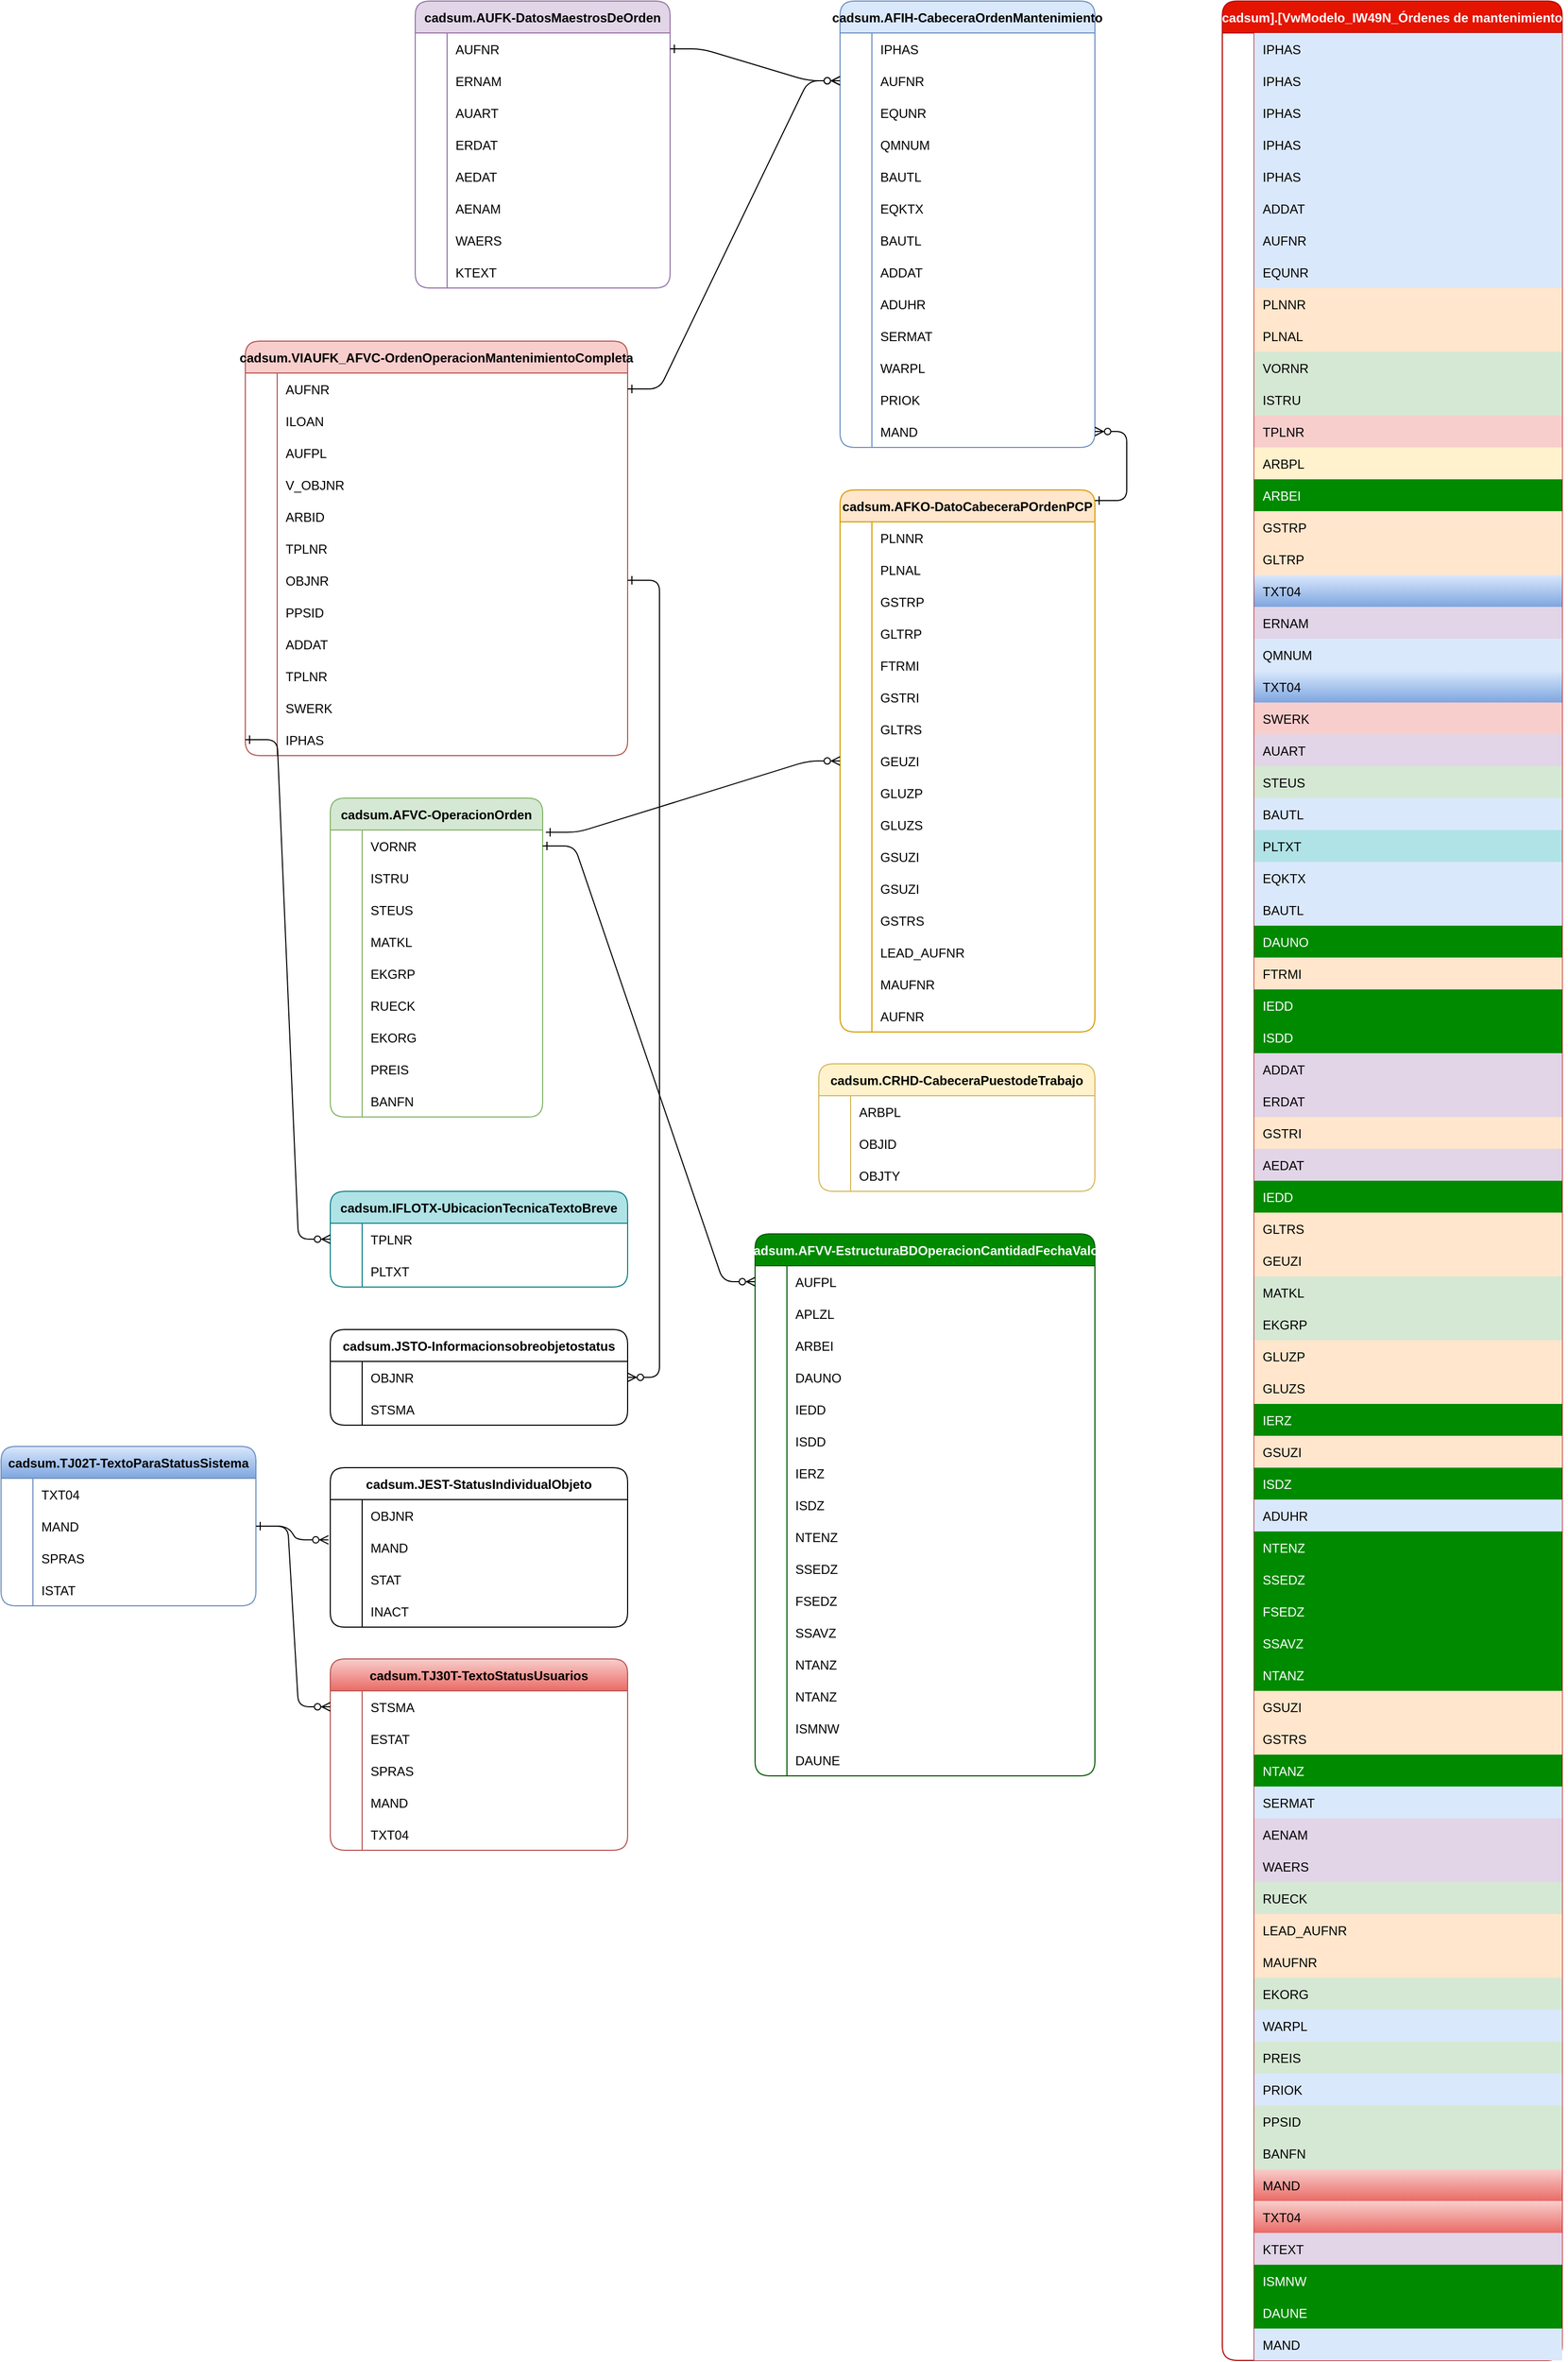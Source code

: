 <mxfile version="21.6.9" type="github">
  <diagram id="R2lEEEUBdFMjLlhIrx00" name="Page-1">
    <mxGraphModel dx="2457" dy="1932" grid="1" gridSize="10" guides="1" tooltips="1" connect="1" arrows="1" fold="1" page="1" pageScale="1" pageWidth="850" pageHeight="1100" math="0" shadow="0" extFonts="Permanent Marker^https://fonts.googleapis.com/css?family=Permanent+Marker">
      <root>
        <mxCell id="0" />
        <mxCell id="1" parent="0" />
        <mxCell id="jAhmVfGrrjovWp3Dtuu2-1" value="[cadsum].[VwModelo_IW49N_Órdenes de mantenimiento]" style="shape=table;startSize=30;container=1;collapsible=1;childLayout=tableLayout;fixedRows=1;rowLines=0;fontStyle=1;align=center;resizeLast=1;fillColor=#e51400;fontColor=#ffffff;strokeColor=#B20000;rounded=1;" vertex="1" parent="1">
          <mxGeometry x="480" y="-720" width="320" height="2220" as="geometry" />
        </mxCell>
        <mxCell id="jAhmVfGrrjovWp3Dtuu2-2" value="" style="shape=tableRow;horizontal=0;startSize=0;swimlaneHead=0;swimlaneBody=0;fillColor=none;collapsible=0;dropTarget=0;points=[[0,0.5],[1,0.5]];portConstraint=eastwest;strokeColor=inherit;top=0;left=0;right=0;bottom=0;" vertex="1" parent="jAhmVfGrrjovWp3Dtuu2-1">
          <mxGeometry y="30" width="320" height="30" as="geometry" />
        </mxCell>
        <mxCell id="jAhmVfGrrjovWp3Dtuu2-3" value="" style="shape=partialRectangle;overflow=hidden;connectable=0;fillColor=none;strokeColor=inherit;top=0;left=0;bottom=0;right=0;" vertex="1" parent="jAhmVfGrrjovWp3Dtuu2-2">
          <mxGeometry width="30" height="30" as="geometry">
            <mxRectangle width="30" height="30" as="alternateBounds" />
          </mxGeometry>
        </mxCell>
        <mxCell id="jAhmVfGrrjovWp3Dtuu2-4" value="IPHAS" style="shape=partialRectangle;overflow=hidden;connectable=0;fillColor=#dae8fc;align=left;strokeColor=#6c8ebf;top=0;left=0;bottom=0;right=0;spacingLeft=6;" vertex="1" parent="jAhmVfGrrjovWp3Dtuu2-2">
          <mxGeometry x="30" width="290" height="30" as="geometry">
            <mxRectangle width="290" height="30" as="alternateBounds" />
          </mxGeometry>
        </mxCell>
        <mxCell id="jAhmVfGrrjovWp3Dtuu2-5" value="" style="shape=tableRow;horizontal=0;startSize=0;swimlaneHead=0;swimlaneBody=0;fillColor=none;collapsible=0;dropTarget=0;points=[[0,0.5],[1,0.5]];portConstraint=eastwest;strokeColor=inherit;top=0;left=0;right=0;bottom=0;" vertex="1" parent="jAhmVfGrrjovWp3Dtuu2-1">
          <mxGeometry y="60" width="320" height="30" as="geometry" />
        </mxCell>
        <mxCell id="jAhmVfGrrjovWp3Dtuu2-6" value="" style="shape=partialRectangle;overflow=hidden;connectable=0;fillColor=none;strokeColor=inherit;top=0;left=0;bottom=0;right=0;" vertex="1" parent="jAhmVfGrrjovWp3Dtuu2-5">
          <mxGeometry width="30" height="30" as="geometry">
            <mxRectangle width="30" height="30" as="alternateBounds" />
          </mxGeometry>
        </mxCell>
        <mxCell id="jAhmVfGrrjovWp3Dtuu2-7" value="IPHAS" style="shape=partialRectangle;overflow=hidden;connectable=0;fillColor=#dae8fc;align=left;strokeColor=#6c8ebf;top=0;left=0;bottom=0;right=0;spacingLeft=6;" vertex="1" parent="jAhmVfGrrjovWp3Dtuu2-5">
          <mxGeometry x="30" width="290" height="30" as="geometry">
            <mxRectangle width="290" height="30" as="alternateBounds" />
          </mxGeometry>
        </mxCell>
        <mxCell id="jAhmVfGrrjovWp3Dtuu2-8" value="" style="shape=tableRow;horizontal=0;startSize=0;swimlaneHead=0;swimlaneBody=0;fillColor=none;collapsible=0;dropTarget=0;points=[[0,0.5],[1,0.5]];portConstraint=eastwest;strokeColor=inherit;top=0;left=0;right=0;bottom=0;" vertex="1" parent="jAhmVfGrrjovWp3Dtuu2-1">
          <mxGeometry y="90" width="320" height="30" as="geometry" />
        </mxCell>
        <mxCell id="jAhmVfGrrjovWp3Dtuu2-9" value="" style="shape=partialRectangle;overflow=hidden;connectable=0;fillColor=none;strokeColor=inherit;top=0;left=0;bottom=0;right=0;" vertex="1" parent="jAhmVfGrrjovWp3Dtuu2-8">
          <mxGeometry width="30" height="30" as="geometry">
            <mxRectangle width="30" height="30" as="alternateBounds" />
          </mxGeometry>
        </mxCell>
        <mxCell id="jAhmVfGrrjovWp3Dtuu2-10" value="IPHAS" style="shape=partialRectangle;overflow=hidden;connectable=0;fillColor=#dae8fc;align=left;strokeColor=#6c8ebf;top=0;left=0;bottom=0;right=0;spacingLeft=6;" vertex="1" parent="jAhmVfGrrjovWp3Dtuu2-8">
          <mxGeometry x="30" width="290" height="30" as="geometry">
            <mxRectangle width="290" height="30" as="alternateBounds" />
          </mxGeometry>
        </mxCell>
        <mxCell id="jAhmVfGrrjovWp3Dtuu2-11" value="" style="shape=tableRow;horizontal=0;startSize=0;swimlaneHead=0;swimlaneBody=0;fillColor=none;collapsible=0;dropTarget=0;points=[[0,0.5],[1,0.5]];portConstraint=eastwest;strokeColor=inherit;top=0;left=0;right=0;bottom=0;" vertex="1" parent="jAhmVfGrrjovWp3Dtuu2-1">
          <mxGeometry y="120" width="320" height="30" as="geometry" />
        </mxCell>
        <mxCell id="jAhmVfGrrjovWp3Dtuu2-12" value="" style="shape=partialRectangle;overflow=hidden;connectable=0;fillColor=none;strokeColor=inherit;top=0;left=0;bottom=0;right=0;" vertex="1" parent="jAhmVfGrrjovWp3Dtuu2-11">
          <mxGeometry width="30" height="30" as="geometry">
            <mxRectangle width="30" height="30" as="alternateBounds" />
          </mxGeometry>
        </mxCell>
        <mxCell id="jAhmVfGrrjovWp3Dtuu2-13" value="IPHAS" style="shape=partialRectangle;overflow=hidden;connectable=0;fillColor=#dae8fc;align=left;strokeColor=#6c8ebf;top=0;left=0;bottom=0;right=0;spacingLeft=6;" vertex="1" parent="jAhmVfGrrjovWp3Dtuu2-11">
          <mxGeometry x="30" width="290" height="30" as="geometry">
            <mxRectangle width="290" height="30" as="alternateBounds" />
          </mxGeometry>
        </mxCell>
        <mxCell id="jAhmVfGrrjovWp3Dtuu2-14" value="" style="shape=tableRow;horizontal=0;startSize=0;swimlaneHead=0;swimlaneBody=0;fillColor=none;collapsible=0;dropTarget=0;points=[[0,0.5],[1,0.5]];portConstraint=eastwest;strokeColor=inherit;top=0;left=0;right=0;bottom=0;" vertex="1" parent="jAhmVfGrrjovWp3Dtuu2-1">
          <mxGeometry y="150" width="320" height="30" as="geometry" />
        </mxCell>
        <mxCell id="jAhmVfGrrjovWp3Dtuu2-15" value="" style="shape=partialRectangle;overflow=hidden;connectable=0;fillColor=none;strokeColor=inherit;top=0;left=0;bottom=0;right=0;" vertex="1" parent="jAhmVfGrrjovWp3Dtuu2-14">
          <mxGeometry width="30" height="30" as="geometry">
            <mxRectangle width="30" height="30" as="alternateBounds" />
          </mxGeometry>
        </mxCell>
        <mxCell id="jAhmVfGrrjovWp3Dtuu2-16" value="IPHAS" style="shape=partialRectangle;overflow=hidden;connectable=0;fillColor=#dae8fc;align=left;strokeColor=#6c8ebf;top=0;left=0;bottom=0;right=0;spacingLeft=6;" vertex="1" parent="jAhmVfGrrjovWp3Dtuu2-14">
          <mxGeometry x="30" width="290" height="30" as="geometry">
            <mxRectangle width="290" height="30" as="alternateBounds" />
          </mxGeometry>
        </mxCell>
        <mxCell id="jAhmVfGrrjovWp3Dtuu2-17" value="" style="shape=tableRow;horizontal=0;startSize=0;swimlaneHead=0;swimlaneBody=0;fillColor=none;collapsible=0;dropTarget=0;points=[[0,0.5],[1,0.5]];portConstraint=eastwest;strokeColor=inherit;top=0;left=0;right=0;bottom=0;" vertex="1" parent="jAhmVfGrrjovWp3Dtuu2-1">
          <mxGeometry y="180" width="320" height="30" as="geometry" />
        </mxCell>
        <mxCell id="jAhmVfGrrjovWp3Dtuu2-18" value="" style="shape=partialRectangle;overflow=hidden;connectable=0;fillColor=none;strokeColor=inherit;top=0;left=0;bottom=0;right=0;" vertex="1" parent="jAhmVfGrrjovWp3Dtuu2-17">
          <mxGeometry width="30" height="30" as="geometry">
            <mxRectangle width="30" height="30" as="alternateBounds" />
          </mxGeometry>
        </mxCell>
        <mxCell id="jAhmVfGrrjovWp3Dtuu2-19" value="ADDAT" style="shape=partialRectangle;overflow=hidden;connectable=0;fillColor=#dae8fc;align=left;strokeColor=#6c8ebf;top=0;left=0;bottom=0;right=0;spacingLeft=6;" vertex="1" parent="jAhmVfGrrjovWp3Dtuu2-17">
          <mxGeometry x="30" width="290" height="30" as="geometry">
            <mxRectangle width="290" height="30" as="alternateBounds" />
          </mxGeometry>
        </mxCell>
        <mxCell id="jAhmVfGrrjovWp3Dtuu2-20" value="" style="shape=tableRow;horizontal=0;startSize=0;swimlaneHead=0;swimlaneBody=0;fillColor=none;collapsible=0;dropTarget=0;points=[[0,0.5],[1,0.5]];portConstraint=eastwest;strokeColor=inherit;top=0;left=0;right=0;bottom=0;" vertex="1" parent="jAhmVfGrrjovWp3Dtuu2-1">
          <mxGeometry y="210" width="320" height="30" as="geometry" />
        </mxCell>
        <mxCell id="jAhmVfGrrjovWp3Dtuu2-21" value="" style="shape=partialRectangle;overflow=hidden;connectable=0;fillColor=none;strokeColor=inherit;top=0;left=0;bottom=0;right=0;" vertex="1" parent="jAhmVfGrrjovWp3Dtuu2-20">
          <mxGeometry width="30" height="30" as="geometry">
            <mxRectangle width="30" height="30" as="alternateBounds" />
          </mxGeometry>
        </mxCell>
        <mxCell id="jAhmVfGrrjovWp3Dtuu2-22" value="AUFNR" style="shape=partialRectangle;overflow=hidden;connectable=0;fillColor=#dae8fc;align=left;strokeColor=#6c8ebf;top=0;left=0;bottom=0;right=0;spacingLeft=6;" vertex="1" parent="jAhmVfGrrjovWp3Dtuu2-20">
          <mxGeometry x="30" width="290" height="30" as="geometry">
            <mxRectangle width="290" height="30" as="alternateBounds" />
          </mxGeometry>
        </mxCell>
        <mxCell id="jAhmVfGrrjovWp3Dtuu2-23" value="" style="shape=tableRow;horizontal=0;startSize=0;swimlaneHead=0;swimlaneBody=0;fillColor=none;collapsible=0;dropTarget=0;points=[[0,0.5],[1,0.5]];portConstraint=eastwest;strokeColor=inherit;top=0;left=0;right=0;bottom=0;" vertex="1" parent="jAhmVfGrrjovWp3Dtuu2-1">
          <mxGeometry y="240" width="320" height="30" as="geometry" />
        </mxCell>
        <mxCell id="jAhmVfGrrjovWp3Dtuu2-24" value="" style="shape=partialRectangle;overflow=hidden;connectable=0;fillColor=none;strokeColor=inherit;top=0;left=0;bottom=0;right=0;" vertex="1" parent="jAhmVfGrrjovWp3Dtuu2-23">
          <mxGeometry width="30" height="30" as="geometry">
            <mxRectangle width="30" height="30" as="alternateBounds" />
          </mxGeometry>
        </mxCell>
        <mxCell id="jAhmVfGrrjovWp3Dtuu2-25" value="EQUNR" style="shape=partialRectangle;overflow=hidden;connectable=0;fillColor=#dae8fc;align=left;strokeColor=#6c8ebf;top=0;left=0;bottom=0;right=0;spacingLeft=6;" vertex="1" parent="jAhmVfGrrjovWp3Dtuu2-23">
          <mxGeometry x="30" width="290" height="30" as="geometry">
            <mxRectangle width="290" height="30" as="alternateBounds" />
          </mxGeometry>
        </mxCell>
        <mxCell id="jAhmVfGrrjovWp3Dtuu2-26" value="" style="shape=tableRow;horizontal=0;startSize=0;swimlaneHead=0;swimlaneBody=0;fillColor=none;collapsible=0;dropTarget=0;points=[[0,0.5],[1,0.5]];portConstraint=eastwest;strokeColor=inherit;top=0;left=0;right=0;bottom=0;" vertex="1" parent="jAhmVfGrrjovWp3Dtuu2-1">
          <mxGeometry y="270" width="320" height="30" as="geometry" />
        </mxCell>
        <mxCell id="jAhmVfGrrjovWp3Dtuu2-27" value="" style="shape=partialRectangle;overflow=hidden;connectable=0;fillColor=none;strokeColor=inherit;top=0;left=0;bottom=0;right=0;" vertex="1" parent="jAhmVfGrrjovWp3Dtuu2-26">
          <mxGeometry width="30" height="30" as="geometry">
            <mxRectangle width="30" height="30" as="alternateBounds" />
          </mxGeometry>
        </mxCell>
        <mxCell id="jAhmVfGrrjovWp3Dtuu2-28" value="PLNNR" style="shape=partialRectangle;overflow=hidden;connectable=0;fillColor=#ffe6cc;align=left;strokeColor=#d79b00;top=0;left=0;bottom=0;right=0;spacingLeft=6;" vertex="1" parent="jAhmVfGrrjovWp3Dtuu2-26">
          <mxGeometry x="30" width="290" height="30" as="geometry">
            <mxRectangle width="290" height="30" as="alternateBounds" />
          </mxGeometry>
        </mxCell>
        <mxCell id="jAhmVfGrrjovWp3Dtuu2-29" value="" style="shape=tableRow;horizontal=0;startSize=0;swimlaneHead=0;swimlaneBody=0;fillColor=none;collapsible=0;dropTarget=0;points=[[0,0.5],[1,0.5]];portConstraint=eastwest;strokeColor=inherit;top=0;left=0;right=0;bottom=0;" vertex="1" parent="jAhmVfGrrjovWp3Dtuu2-1">
          <mxGeometry y="300" width="320" height="30" as="geometry" />
        </mxCell>
        <mxCell id="jAhmVfGrrjovWp3Dtuu2-30" value="" style="shape=partialRectangle;overflow=hidden;connectable=0;fillColor=none;strokeColor=inherit;top=0;left=0;bottom=0;right=0;" vertex="1" parent="jAhmVfGrrjovWp3Dtuu2-29">
          <mxGeometry width="30" height="30" as="geometry">
            <mxRectangle width="30" height="30" as="alternateBounds" />
          </mxGeometry>
        </mxCell>
        <mxCell id="jAhmVfGrrjovWp3Dtuu2-31" value="PLNAL" style="shape=partialRectangle;overflow=hidden;connectable=0;fillColor=#ffe6cc;align=left;strokeColor=#d79b00;top=0;left=0;bottom=0;right=0;spacingLeft=6;" vertex="1" parent="jAhmVfGrrjovWp3Dtuu2-29">
          <mxGeometry x="30" width="290" height="30" as="geometry">
            <mxRectangle width="290" height="30" as="alternateBounds" />
          </mxGeometry>
        </mxCell>
        <mxCell id="jAhmVfGrrjovWp3Dtuu2-32" value="" style="shape=tableRow;horizontal=0;startSize=0;swimlaneHead=0;swimlaneBody=0;fillColor=none;collapsible=0;dropTarget=0;points=[[0,0.5],[1,0.5]];portConstraint=eastwest;strokeColor=inherit;top=0;left=0;right=0;bottom=0;" vertex="1" parent="jAhmVfGrrjovWp3Dtuu2-1">
          <mxGeometry y="330" width="320" height="30" as="geometry" />
        </mxCell>
        <mxCell id="jAhmVfGrrjovWp3Dtuu2-33" value="" style="shape=partialRectangle;overflow=hidden;connectable=0;fillColor=none;strokeColor=inherit;top=0;left=0;bottom=0;right=0;" vertex="1" parent="jAhmVfGrrjovWp3Dtuu2-32">
          <mxGeometry width="30" height="30" as="geometry">
            <mxRectangle width="30" height="30" as="alternateBounds" />
          </mxGeometry>
        </mxCell>
        <mxCell id="jAhmVfGrrjovWp3Dtuu2-34" value="VORNR" style="shape=partialRectangle;overflow=hidden;connectable=0;fillColor=#d5e8d4;align=left;strokeColor=#82b366;top=0;left=0;bottom=0;right=0;spacingLeft=6;" vertex="1" parent="jAhmVfGrrjovWp3Dtuu2-32">
          <mxGeometry x="30" width="290" height="30" as="geometry">
            <mxRectangle width="290" height="30" as="alternateBounds" />
          </mxGeometry>
        </mxCell>
        <mxCell id="jAhmVfGrrjovWp3Dtuu2-35" value="" style="shape=tableRow;horizontal=0;startSize=0;swimlaneHead=0;swimlaneBody=0;fillColor=none;collapsible=0;dropTarget=0;points=[[0,0.5],[1,0.5]];portConstraint=eastwest;strokeColor=inherit;top=0;left=0;right=0;bottom=0;" vertex="1" parent="jAhmVfGrrjovWp3Dtuu2-1">
          <mxGeometry y="360" width="320" height="30" as="geometry" />
        </mxCell>
        <mxCell id="jAhmVfGrrjovWp3Dtuu2-36" value="" style="shape=partialRectangle;overflow=hidden;connectable=0;fillColor=none;strokeColor=inherit;top=0;left=0;bottom=0;right=0;" vertex="1" parent="jAhmVfGrrjovWp3Dtuu2-35">
          <mxGeometry width="30" height="30" as="geometry">
            <mxRectangle width="30" height="30" as="alternateBounds" />
          </mxGeometry>
        </mxCell>
        <mxCell id="jAhmVfGrrjovWp3Dtuu2-37" value="ISTRU" style="shape=partialRectangle;overflow=hidden;connectable=0;fillColor=#d5e8d4;align=left;strokeColor=#82b366;top=0;left=0;bottom=0;right=0;spacingLeft=6;" vertex="1" parent="jAhmVfGrrjovWp3Dtuu2-35">
          <mxGeometry x="30" width="290" height="30" as="geometry">
            <mxRectangle width="290" height="30" as="alternateBounds" />
          </mxGeometry>
        </mxCell>
        <mxCell id="jAhmVfGrrjovWp3Dtuu2-38" value="" style="shape=tableRow;horizontal=0;startSize=0;swimlaneHead=0;swimlaneBody=0;fillColor=none;collapsible=0;dropTarget=0;points=[[0,0.5],[1,0.5]];portConstraint=eastwest;strokeColor=inherit;top=0;left=0;right=0;bottom=0;" vertex="1" parent="jAhmVfGrrjovWp3Dtuu2-1">
          <mxGeometry y="390" width="320" height="30" as="geometry" />
        </mxCell>
        <mxCell id="jAhmVfGrrjovWp3Dtuu2-39" value="" style="shape=partialRectangle;overflow=hidden;connectable=0;fillColor=none;strokeColor=inherit;top=0;left=0;bottom=0;right=0;" vertex="1" parent="jAhmVfGrrjovWp3Dtuu2-38">
          <mxGeometry width="30" height="30" as="geometry">
            <mxRectangle width="30" height="30" as="alternateBounds" />
          </mxGeometry>
        </mxCell>
        <mxCell id="jAhmVfGrrjovWp3Dtuu2-40" value="TPLNR" style="shape=partialRectangle;overflow=hidden;connectable=0;fillColor=#f8cecc;align=left;strokeColor=#b85450;top=0;left=0;bottom=0;right=0;spacingLeft=6;" vertex="1" parent="jAhmVfGrrjovWp3Dtuu2-38">
          <mxGeometry x="30" width="290" height="30" as="geometry">
            <mxRectangle width="290" height="30" as="alternateBounds" />
          </mxGeometry>
        </mxCell>
        <mxCell id="jAhmVfGrrjovWp3Dtuu2-41" value="" style="shape=tableRow;horizontal=0;startSize=0;swimlaneHead=0;swimlaneBody=0;fillColor=none;collapsible=0;dropTarget=0;points=[[0,0.5],[1,0.5]];portConstraint=eastwest;strokeColor=inherit;top=0;left=0;right=0;bottom=0;" vertex="1" parent="jAhmVfGrrjovWp3Dtuu2-1">
          <mxGeometry y="420" width="320" height="30" as="geometry" />
        </mxCell>
        <mxCell id="jAhmVfGrrjovWp3Dtuu2-42" value="" style="shape=partialRectangle;overflow=hidden;connectable=0;fillColor=none;strokeColor=inherit;top=0;left=0;bottom=0;right=0;" vertex="1" parent="jAhmVfGrrjovWp3Dtuu2-41">
          <mxGeometry width="30" height="30" as="geometry">
            <mxRectangle width="30" height="30" as="alternateBounds" />
          </mxGeometry>
        </mxCell>
        <mxCell id="jAhmVfGrrjovWp3Dtuu2-43" value="ARBPL" style="shape=partialRectangle;overflow=hidden;connectable=0;fillColor=#fff2cc;align=left;strokeColor=#d6b656;top=0;left=0;bottom=0;right=0;spacingLeft=6;" vertex="1" parent="jAhmVfGrrjovWp3Dtuu2-41">
          <mxGeometry x="30" width="290" height="30" as="geometry">
            <mxRectangle width="290" height="30" as="alternateBounds" />
          </mxGeometry>
        </mxCell>
        <mxCell id="jAhmVfGrrjovWp3Dtuu2-44" value="" style="shape=tableRow;horizontal=0;startSize=0;swimlaneHead=0;swimlaneBody=0;fillColor=none;collapsible=0;dropTarget=0;points=[[0,0.5],[1,0.5]];portConstraint=eastwest;strokeColor=inherit;top=0;left=0;right=0;bottom=0;" vertex="1" parent="jAhmVfGrrjovWp3Dtuu2-1">
          <mxGeometry y="450" width="320" height="30" as="geometry" />
        </mxCell>
        <mxCell id="jAhmVfGrrjovWp3Dtuu2-45" value="" style="shape=partialRectangle;overflow=hidden;connectable=0;fillColor=none;strokeColor=inherit;top=0;left=0;bottom=0;right=0;" vertex="1" parent="jAhmVfGrrjovWp3Dtuu2-44">
          <mxGeometry width="30" height="30" as="geometry">
            <mxRectangle width="30" height="30" as="alternateBounds" />
          </mxGeometry>
        </mxCell>
        <mxCell id="jAhmVfGrrjovWp3Dtuu2-46" value="ARBEI" style="shape=partialRectangle;overflow=hidden;connectable=0;fillColor=#008a00;align=left;strokeColor=#005700;top=0;left=0;bottom=0;right=0;spacingLeft=6;fontColor=#ffffff;" vertex="1" parent="jAhmVfGrrjovWp3Dtuu2-44">
          <mxGeometry x="30" width="290" height="30" as="geometry">
            <mxRectangle width="290" height="30" as="alternateBounds" />
          </mxGeometry>
        </mxCell>
        <mxCell id="jAhmVfGrrjovWp3Dtuu2-47" value="" style="shape=tableRow;horizontal=0;startSize=0;swimlaneHead=0;swimlaneBody=0;fillColor=none;collapsible=0;dropTarget=0;points=[[0,0.5],[1,0.5]];portConstraint=eastwest;strokeColor=inherit;top=0;left=0;right=0;bottom=0;" vertex="1" parent="jAhmVfGrrjovWp3Dtuu2-1">
          <mxGeometry y="480" width="320" height="30" as="geometry" />
        </mxCell>
        <mxCell id="jAhmVfGrrjovWp3Dtuu2-48" value="" style="shape=partialRectangle;overflow=hidden;connectable=0;fillColor=none;strokeColor=inherit;top=0;left=0;bottom=0;right=0;" vertex="1" parent="jAhmVfGrrjovWp3Dtuu2-47">
          <mxGeometry width="30" height="30" as="geometry">
            <mxRectangle width="30" height="30" as="alternateBounds" />
          </mxGeometry>
        </mxCell>
        <mxCell id="jAhmVfGrrjovWp3Dtuu2-49" value="GSTRP" style="shape=partialRectangle;overflow=hidden;connectable=0;fillColor=#ffe6cc;align=left;strokeColor=#d79b00;top=0;left=0;bottom=0;right=0;spacingLeft=6;" vertex="1" parent="jAhmVfGrrjovWp3Dtuu2-47">
          <mxGeometry x="30" width="290" height="30" as="geometry">
            <mxRectangle width="290" height="30" as="alternateBounds" />
          </mxGeometry>
        </mxCell>
        <mxCell id="jAhmVfGrrjovWp3Dtuu2-50" value="" style="shape=tableRow;horizontal=0;startSize=0;swimlaneHead=0;swimlaneBody=0;fillColor=none;collapsible=0;dropTarget=0;points=[[0,0.5],[1,0.5]];portConstraint=eastwest;strokeColor=inherit;top=0;left=0;right=0;bottom=0;" vertex="1" parent="jAhmVfGrrjovWp3Dtuu2-1">
          <mxGeometry y="510" width="320" height="30" as="geometry" />
        </mxCell>
        <mxCell id="jAhmVfGrrjovWp3Dtuu2-51" value="" style="shape=partialRectangle;overflow=hidden;connectable=0;fillColor=none;strokeColor=inherit;top=0;left=0;bottom=0;right=0;" vertex="1" parent="jAhmVfGrrjovWp3Dtuu2-50">
          <mxGeometry width="30" height="30" as="geometry">
            <mxRectangle width="30" height="30" as="alternateBounds" />
          </mxGeometry>
        </mxCell>
        <mxCell id="jAhmVfGrrjovWp3Dtuu2-52" value="GLTRP" style="shape=partialRectangle;overflow=hidden;connectable=0;fillColor=#ffe6cc;align=left;strokeColor=#d79b00;top=0;left=0;bottom=0;right=0;spacingLeft=6;" vertex="1" parent="jAhmVfGrrjovWp3Dtuu2-50">
          <mxGeometry x="30" width="290" height="30" as="geometry">
            <mxRectangle width="290" height="30" as="alternateBounds" />
          </mxGeometry>
        </mxCell>
        <mxCell id="jAhmVfGrrjovWp3Dtuu2-53" value="" style="shape=tableRow;horizontal=0;startSize=0;swimlaneHead=0;swimlaneBody=0;fillColor=none;collapsible=0;dropTarget=0;points=[[0,0.5],[1,0.5]];portConstraint=eastwest;strokeColor=inherit;top=0;left=0;right=0;bottom=0;" vertex="1" parent="jAhmVfGrrjovWp3Dtuu2-1">
          <mxGeometry y="540" width="320" height="30" as="geometry" />
        </mxCell>
        <mxCell id="jAhmVfGrrjovWp3Dtuu2-54" value="" style="shape=partialRectangle;overflow=hidden;connectable=0;fillColor=none;strokeColor=inherit;top=0;left=0;bottom=0;right=0;" vertex="1" parent="jAhmVfGrrjovWp3Dtuu2-53">
          <mxGeometry width="30" height="30" as="geometry">
            <mxRectangle width="30" height="30" as="alternateBounds" />
          </mxGeometry>
        </mxCell>
        <mxCell id="jAhmVfGrrjovWp3Dtuu2-55" value="TXT04" style="shape=partialRectangle;overflow=hidden;connectable=0;fillColor=#dae8fc;align=left;strokeColor=#6c8ebf;top=0;left=0;bottom=0;right=0;spacingLeft=6;gradientColor=#7ea6e0;" vertex="1" parent="jAhmVfGrrjovWp3Dtuu2-53">
          <mxGeometry x="30" width="290" height="30" as="geometry">
            <mxRectangle width="290" height="30" as="alternateBounds" />
          </mxGeometry>
        </mxCell>
        <mxCell id="jAhmVfGrrjovWp3Dtuu2-56" value="" style="shape=tableRow;horizontal=0;startSize=0;swimlaneHead=0;swimlaneBody=0;fillColor=none;collapsible=0;dropTarget=0;points=[[0,0.5],[1,0.5]];portConstraint=eastwest;strokeColor=inherit;top=0;left=0;right=0;bottom=0;" vertex="1" parent="jAhmVfGrrjovWp3Dtuu2-1">
          <mxGeometry y="570" width="320" height="30" as="geometry" />
        </mxCell>
        <mxCell id="jAhmVfGrrjovWp3Dtuu2-57" value="" style="shape=partialRectangle;overflow=hidden;connectable=0;fillColor=none;strokeColor=inherit;top=0;left=0;bottom=0;right=0;" vertex="1" parent="jAhmVfGrrjovWp3Dtuu2-56">
          <mxGeometry width="30" height="30" as="geometry">
            <mxRectangle width="30" height="30" as="alternateBounds" />
          </mxGeometry>
        </mxCell>
        <mxCell id="jAhmVfGrrjovWp3Dtuu2-58" value="ERNAM" style="shape=partialRectangle;overflow=hidden;connectable=0;fillColor=#e1d5e7;align=left;strokeColor=#9673a6;top=0;left=0;bottom=0;right=0;spacingLeft=6;" vertex="1" parent="jAhmVfGrrjovWp3Dtuu2-56">
          <mxGeometry x="30" width="290" height="30" as="geometry">
            <mxRectangle width="290" height="30" as="alternateBounds" />
          </mxGeometry>
        </mxCell>
        <mxCell id="jAhmVfGrrjovWp3Dtuu2-59" value="" style="shape=tableRow;horizontal=0;startSize=0;swimlaneHead=0;swimlaneBody=0;fillColor=none;collapsible=0;dropTarget=0;points=[[0,0.5],[1,0.5]];portConstraint=eastwest;strokeColor=inherit;top=0;left=0;right=0;bottom=0;" vertex="1" parent="jAhmVfGrrjovWp3Dtuu2-1">
          <mxGeometry y="600" width="320" height="30" as="geometry" />
        </mxCell>
        <mxCell id="jAhmVfGrrjovWp3Dtuu2-60" value="" style="shape=partialRectangle;overflow=hidden;connectable=0;fillColor=none;strokeColor=inherit;top=0;left=0;bottom=0;right=0;" vertex="1" parent="jAhmVfGrrjovWp3Dtuu2-59">
          <mxGeometry width="30" height="30" as="geometry">
            <mxRectangle width="30" height="30" as="alternateBounds" />
          </mxGeometry>
        </mxCell>
        <mxCell id="jAhmVfGrrjovWp3Dtuu2-61" value="QMNUM" style="shape=partialRectangle;overflow=hidden;connectable=0;fillColor=#dae8fc;align=left;strokeColor=#6c8ebf;top=0;left=0;bottom=0;right=0;spacingLeft=6;" vertex="1" parent="jAhmVfGrrjovWp3Dtuu2-59">
          <mxGeometry x="30" width="290" height="30" as="geometry">
            <mxRectangle width="290" height="30" as="alternateBounds" />
          </mxGeometry>
        </mxCell>
        <mxCell id="jAhmVfGrrjovWp3Dtuu2-62" value="" style="shape=tableRow;horizontal=0;startSize=0;swimlaneHead=0;swimlaneBody=0;fillColor=none;collapsible=0;dropTarget=0;points=[[0,0.5],[1,0.5]];portConstraint=eastwest;strokeColor=inherit;top=0;left=0;right=0;bottom=0;" vertex="1" parent="jAhmVfGrrjovWp3Dtuu2-1">
          <mxGeometry y="630" width="320" height="30" as="geometry" />
        </mxCell>
        <mxCell id="jAhmVfGrrjovWp3Dtuu2-63" value="" style="shape=partialRectangle;overflow=hidden;connectable=0;fillColor=none;strokeColor=inherit;top=0;left=0;bottom=0;right=0;" vertex="1" parent="jAhmVfGrrjovWp3Dtuu2-62">
          <mxGeometry width="30" height="30" as="geometry">
            <mxRectangle width="30" height="30" as="alternateBounds" />
          </mxGeometry>
        </mxCell>
        <mxCell id="jAhmVfGrrjovWp3Dtuu2-64" value="TXT04" style="shape=partialRectangle;overflow=hidden;connectable=0;fillColor=#dae8fc;align=left;strokeColor=#6c8ebf;top=0;left=0;bottom=0;right=0;spacingLeft=6;gradientColor=#7ea6e0;" vertex="1" parent="jAhmVfGrrjovWp3Dtuu2-62">
          <mxGeometry x="30" width="290" height="30" as="geometry">
            <mxRectangle width="290" height="30" as="alternateBounds" />
          </mxGeometry>
        </mxCell>
        <mxCell id="jAhmVfGrrjovWp3Dtuu2-65" value="" style="shape=tableRow;horizontal=0;startSize=0;swimlaneHead=0;swimlaneBody=0;fillColor=none;collapsible=0;dropTarget=0;points=[[0,0.5],[1,0.5]];portConstraint=eastwest;strokeColor=inherit;top=0;left=0;right=0;bottom=0;" vertex="1" parent="jAhmVfGrrjovWp3Dtuu2-1">
          <mxGeometry y="660" width="320" height="30" as="geometry" />
        </mxCell>
        <mxCell id="jAhmVfGrrjovWp3Dtuu2-66" value="" style="shape=partialRectangle;overflow=hidden;connectable=0;fillColor=none;strokeColor=inherit;top=0;left=0;bottom=0;right=0;" vertex="1" parent="jAhmVfGrrjovWp3Dtuu2-65">
          <mxGeometry width="30" height="30" as="geometry">
            <mxRectangle width="30" height="30" as="alternateBounds" />
          </mxGeometry>
        </mxCell>
        <mxCell id="jAhmVfGrrjovWp3Dtuu2-67" value="SWERK" style="shape=partialRectangle;overflow=hidden;connectable=0;fillColor=#f8cecc;align=left;strokeColor=#b85450;top=0;left=0;bottom=0;right=0;spacingLeft=6;" vertex="1" parent="jAhmVfGrrjovWp3Dtuu2-65">
          <mxGeometry x="30" width="290" height="30" as="geometry">
            <mxRectangle width="290" height="30" as="alternateBounds" />
          </mxGeometry>
        </mxCell>
        <mxCell id="jAhmVfGrrjovWp3Dtuu2-68" value="" style="shape=tableRow;horizontal=0;startSize=0;swimlaneHead=0;swimlaneBody=0;fillColor=none;collapsible=0;dropTarget=0;points=[[0,0.5],[1,0.5]];portConstraint=eastwest;strokeColor=inherit;top=0;left=0;right=0;bottom=0;" vertex="1" parent="jAhmVfGrrjovWp3Dtuu2-1">
          <mxGeometry y="690" width="320" height="30" as="geometry" />
        </mxCell>
        <mxCell id="jAhmVfGrrjovWp3Dtuu2-69" value="" style="shape=partialRectangle;overflow=hidden;connectable=0;fillColor=none;strokeColor=inherit;top=0;left=0;bottom=0;right=0;" vertex="1" parent="jAhmVfGrrjovWp3Dtuu2-68">
          <mxGeometry width="30" height="30" as="geometry">
            <mxRectangle width="30" height="30" as="alternateBounds" />
          </mxGeometry>
        </mxCell>
        <mxCell id="jAhmVfGrrjovWp3Dtuu2-70" value="AUART" style="shape=partialRectangle;overflow=hidden;connectable=0;fillColor=#e1d5e7;align=left;strokeColor=#9673a6;top=0;left=0;bottom=0;right=0;spacingLeft=6;" vertex="1" parent="jAhmVfGrrjovWp3Dtuu2-68">
          <mxGeometry x="30" width="290" height="30" as="geometry">
            <mxRectangle width="290" height="30" as="alternateBounds" />
          </mxGeometry>
        </mxCell>
        <mxCell id="jAhmVfGrrjovWp3Dtuu2-71" value="" style="shape=tableRow;horizontal=0;startSize=0;swimlaneHead=0;swimlaneBody=0;fillColor=none;collapsible=0;dropTarget=0;points=[[0,0.5],[1,0.5]];portConstraint=eastwest;strokeColor=inherit;top=0;left=0;right=0;bottom=0;" vertex="1" parent="jAhmVfGrrjovWp3Dtuu2-1">
          <mxGeometry y="720" width="320" height="30" as="geometry" />
        </mxCell>
        <mxCell id="jAhmVfGrrjovWp3Dtuu2-72" value="" style="shape=partialRectangle;overflow=hidden;connectable=0;fillColor=none;strokeColor=inherit;top=0;left=0;bottom=0;right=0;" vertex="1" parent="jAhmVfGrrjovWp3Dtuu2-71">
          <mxGeometry width="30" height="30" as="geometry">
            <mxRectangle width="30" height="30" as="alternateBounds" />
          </mxGeometry>
        </mxCell>
        <mxCell id="jAhmVfGrrjovWp3Dtuu2-73" value="STEUS" style="shape=partialRectangle;overflow=hidden;connectable=0;fillColor=#d5e8d4;align=left;strokeColor=#82b366;top=0;left=0;bottom=0;right=0;spacingLeft=6;" vertex="1" parent="jAhmVfGrrjovWp3Dtuu2-71">
          <mxGeometry x="30" width="290" height="30" as="geometry">
            <mxRectangle width="290" height="30" as="alternateBounds" />
          </mxGeometry>
        </mxCell>
        <mxCell id="jAhmVfGrrjovWp3Dtuu2-74" value="" style="shape=tableRow;horizontal=0;startSize=0;swimlaneHead=0;swimlaneBody=0;fillColor=none;collapsible=0;dropTarget=0;points=[[0,0.5],[1,0.5]];portConstraint=eastwest;strokeColor=inherit;top=0;left=0;right=0;bottom=0;" vertex="1" parent="jAhmVfGrrjovWp3Dtuu2-1">
          <mxGeometry y="750" width="320" height="30" as="geometry" />
        </mxCell>
        <mxCell id="jAhmVfGrrjovWp3Dtuu2-75" value="" style="shape=partialRectangle;overflow=hidden;connectable=0;fillColor=none;strokeColor=inherit;top=0;left=0;bottom=0;right=0;" vertex="1" parent="jAhmVfGrrjovWp3Dtuu2-74">
          <mxGeometry width="30" height="30" as="geometry">
            <mxRectangle width="30" height="30" as="alternateBounds" />
          </mxGeometry>
        </mxCell>
        <mxCell id="jAhmVfGrrjovWp3Dtuu2-76" value="BAUTL" style="shape=partialRectangle;overflow=hidden;connectable=0;fillColor=#dae8fc;align=left;strokeColor=#6c8ebf;top=0;left=0;bottom=0;right=0;spacingLeft=6;" vertex="1" parent="jAhmVfGrrjovWp3Dtuu2-74">
          <mxGeometry x="30" width="290" height="30" as="geometry">
            <mxRectangle width="290" height="30" as="alternateBounds" />
          </mxGeometry>
        </mxCell>
        <mxCell id="jAhmVfGrrjovWp3Dtuu2-77" value="" style="shape=tableRow;horizontal=0;startSize=0;swimlaneHead=0;swimlaneBody=0;fillColor=none;collapsible=0;dropTarget=0;points=[[0,0.5],[1,0.5]];portConstraint=eastwest;strokeColor=inherit;top=0;left=0;right=0;bottom=0;" vertex="1" parent="jAhmVfGrrjovWp3Dtuu2-1">
          <mxGeometry y="780" width="320" height="30" as="geometry" />
        </mxCell>
        <mxCell id="jAhmVfGrrjovWp3Dtuu2-78" value="" style="shape=partialRectangle;overflow=hidden;connectable=0;fillColor=none;strokeColor=inherit;top=0;left=0;bottom=0;right=0;" vertex="1" parent="jAhmVfGrrjovWp3Dtuu2-77">
          <mxGeometry width="30" height="30" as="geometry">
            <mxRectangle width="30" height="30" as="alternateBounds" />
          </mxGeometry>
        </mxCell>
        <mxCell id="jAhmVfGrrjovWp3Dtuu2-79" value="PLTXT" style="shape=partialRectangle;overflow=hidden;connectable=0;fillColor=#b0e3e6;align=left;strokeColor=#0e8088;top=0;left=0;bottom=0;right=0;spacingLeft=6;" vertex="1" parent="jAhmVfGrrjovWp3Dtuu2-77">
          <mxGeometry x="30" width="290" height="30" as="geometry">
            <mxRectangle width="290" height="30" as="alternateBounds" />
          </mxGeometry>
        </mxCell>
        <mxCell id="jAhmVfGrrjovWp3Dtuu2-80" value="" style="shape=tableRow;horizontal=0;startSize=0;swimlaneHead=0;swimlaneBody=0;fillColor=none;collapsible=0;dropTarget=0;points=[[0,0.5],[1,0.5]];portConstraint=eastwest;strokeColor=inherit;top=0;left=0;right=0;bottom=0;" vertex="1" parent="jAhmVfGrrjovWp3Dtuu2-1">
          <mxGeometry y="810" width="320" height="30" as="geometry" />
        </mxCell>
        <mxCell id="jAhmVfGrrjovWp3Dtuu2-81" value="" style="shape=partialRectangle;overflow=hidden;connectable=0;fillColor=none;strokeColor=inherit;top=0;left=0;bottom=0;right=0;" vertex="1" parent="jAhmVfGrrjovWp3Dtuu2-80">
          <mxGeometry width="30" height="30" as="geometry">
            <mxRectangle width="30" height="30" as="alternateBounds" />
          </mxGeometry>
        </mxCell>
        <mxCell id="jAhmVfGrrjovWp3Dtuu2-82" value="EQKTX" style="shape=partialRectangle;overflow=hidden;connectable=0;fillColor=#dae8fc;align=left;strokeColor=#6c8ebf;top=0;left=0;bottom=0;right=0;spacingLeft=6;" vertex="1" parent="jAhmVfGrrjovWp3Dtuu2-80">
          <mxGeometry x="30" width="290" height="30" as="geometry">
            <mxRectangle width="290" height="30" as="alternateBounds" />
          </mxGeometry>
        </mxCell>
        <mxCell id="jAhmVfGrrjovWp3Dtuu2-83" value="" style="shape=tableRow;horizontal=0;startSize=0;swimlaneHead=0;swimlaneBody=0;fillColor=none;collapsible=0;dropTarget=0;points=[[0,0.5],[1,0.5]];portConstraint=eastwest;strokeColor=inherit;top=0;left=0;right=0;bottom=0;" vertex="1" parent="jAhmVfGrrjovWp3Dtuu2-1">
          <mxGeometry y="840" width="320" height="30" as="geometry" />
        </mxCell>
        <mxCell id="jAhmVfGrrjovWp3Dtuu2-84" value="" style="shape=partialRectangle;overflow=hidden;connectable=0;fillColor=none;strokeColor=inherit;top=0;left=0;bottom=0;right=0;" vertex="1" parent="jAhmVfGrrjovWp3Dtuu2-83">
          <mxGeometry width="30" height="30" as="geometry">
            <mxRectangle width="30" height="30" as="alternateBounds" />
          </mxGeometry>
        </mxCell>
        <mxCell id="jAhmVfGrrjovWp3Dtuu2-85" value="BAUTL" style="shape=partialRectangle;overflow=hidden;connectable=0;fillColor=#dae8fc;align=left;strokeColor=#6c8ebf;top=0;left=0;bottom=0;right=0;spacingLeft=6;" vertex="1" parent="jAhmVfGrrjovWp3Dtuu2-83">
          <mxGeometry x="30" width="290" height="30" as="geometry">
            <mxRectangle width="290" height="30" as="alternateBounds" />
          </mxGeometry>
        </mxCell>
        <mxCell id="jAhmVfGrrjovWp3Dtuu2-86" value="" style="shape=tableRow;horizontal=0;startSize=0;swimlaneHead=0;swimlaneBody=0;fillColor=none;collapsible=0;dropTarget=0;points=[[0,0.5],[1,0.5]];portConstraint=eastwest;strokeColor=inherit;top=0;left=0;right=0;bottom=0;" vertex="1" parent="jAhmVfGrrjovWp3Dtuu2-1">
          <mxGeometry y="870" width="320" height="30" as="geometry" />
        </mxCell>
        <mxCell id="jAhmVfGrrjovWp3Dtuu2-87" value="" style="shape=partialRectangle;overflow=hidden;connectable=0;fillColor=none;strokeColor=inherit;top=0;left=0;bottom=0;right=0;" vertex="1" parent="jAhmVfGrrjovWp3Dtuu2-86">
          <mxGeometry width="30" height="30" as="geometry">
            <mxRectangle width="30" height="30" as="alternateBounds" />
          </mxGeometry>
        </mxCell>
        <mxCell id="jAhmVfGrrjovWp3Dtuu2-88" value="DAUNO" style="shape=partialRectangle;overflow=hidden;connectable=0;fillColor=#008a00;align=left;strokeColor=#005700;top=0;left=0;bottom=0;right=0;spacingLeft=6;fontColor=#ffffff;" vertex="1" parent="jAhmVfGrrjovWp3Dtuu2-86">
          <mxGeometry x="30" width="290" height="30" as="geometry">
            <mxRectangle width="290" height="30" as="alternateBounds" />
          </mxGeometry>
        </mxCell>
        <mxCell id="jAhmVfGrrjovWp3Dtuu2-89" value="" style="shape=tableRow;horizontal=0;startSize=0;swimlaneHead=0;swimlaneBody=0;fillColor=none;collapsible=0;dropTarget=0;points=[[0,0.5],[1,0.5]];portConstraint=eastwest;strokeColor=inherit;top=0;left=0;right=0;bottom=0;" vertex="1" parent="jAhmVfGrrjovWp3Dtuu2-1">
          <mxGeometry y="900" width="320" height="30" as="geometry" />
        </mxCell>
        <mxCell id="jAhmVfGrrjovWp3Dtuu2-90" value="" style="shape=partialRectangle;overflow=hidden;connectable=0;fillColor=none;strokeColor=inherit;top=0;left=0;bottom=0;right=0;" vertex="1" parent="jAhmVfGrrjovWp3Dtuu2-89">
          <mxGeometry width="30" height="30" as="geometry">
            <mxRectangle width="30" height="30" as="alternateBounds" />
          </mxGeometry>
        </mxCell>
        <mxCell id="jAhmVfGrrjovWp3Dtuu2-91" value="FTRMI" style="shape=partialRectangle;overflow=hidden;connectable=0;fillColor=#ffe6cc;align=left;strokeColor=#d79b00;top=0;left=0;bottom=0;right=0;spacingLeft=6;" vertex="1" parent="jAhmVfGrrjovWp3Dtuu2-89">
          <mxGeometry x="30" width="290" height="30" as="geometry">
            <mxRectangle width="290" height="30" as="alternateBounds" />
          </mxGeometry>
        </mxCell>
        <mxCell id="jAhmVfGrrjovWp3Dtuu2-92" value="" style="shape=tableRow;horizontal=0;startSize=0;swimlaneHead=0;swimlaneBody=0;fillColor=none;collapsible=0;dropTarget=0;points=[[0,0.5],[1,0.5]];portConstraint=eastwest;strokeColor=inherit;top=0;left=0;right=0;bottom=0;" vertex="1" parent="jAhmVfGrrjovWp3Dtuu2-1">
          <mxGeometry y="930" width="320" height="30" as="geometry" />
        </mxCell>
        <mxCell id="jAhmVfGrrjovWp3Dtuu2-93" value="" style="shape=partialRectangle;overflow=hidden;connectable=0;fillColor=none;strokeColor=inherit;top=0;left=0;bottom=0;right=0;" vertex="1" parent="jAhmVfGrrjovWp3Dtuu2-92">
          <mxGeometry width="30" height="30" as="geometry">
            <mxRectangle width="30" height="30" as="alternateBounds" />
          </mxGeometry>
        </mxCell>
        <mxCell id="jAhmVfGrrjovWp3Dtuu2-94" value="IEDD" style="shape=partialRectangle;overflow=hidden;connectable=0;fillColor=#008a00;align=left;strokeColor=#005700;top=0;left=0;bottom=0;right=0;spacingLeft=6;fontColor=#ffffff;" vertex="1" parent="jAhmVfGrrjovWp3Dtuu2-92">
          <mxGeometry x="30" width="290" height="30" as="geometry">
            <mxRectangle width="290" height="30" as="alternateBounds" />
          </mxGeometry>
        </mxCell>
        <mxCell id="jAhmVfGrrjovWp3Dtuu2-95" value="" style="shape=tableRow;horizontal=0;startSize=0;swimlaneHead=0;swimlaneBody=0;fillColor=none;collapsible=0;dropTarget=0;points=[[0,0.5],[1,0.5]];portConstraint=eastwest;strokeColor=inherit;top=0;left=0;right=0;bottom=0;" vertex="1" parent="jAhmVfGrrjovWp3Dtuu2-1">
          <mxGeometry y="960" width="320" height="30" as="geometry" />
        </mxCell>
        <mxCell id="jAhmVfGrrjovWp3Dtuu2-96" value="" style="shape=partialRectangle;overflow=hidden;connectable=0;fillColor=none;strokeColor=inherit;top=0;left=0;bottom=0;right=0;" vertex="1" parent="jAhmVfGrrjovWp3Dtuu2-95">
          <mxGeometry width="30" height="30" as="geometry">
            <mxRectangle width="30" height="30" as="alternateBounds" />
          </mxGeometry>
        </mxCell>
        <mxCell id="jAhmVfGrrjovWp3Dtuu2-97" value="ISDD" style="shape=partialRectangle;overflow=hidden;connectable=0;fillColor=#008a00;align=left;strokeColor=#005700;top=0;left=0;bottom=0;right=0;spacingLeft=6;fontColor=#ffffff;" vertex="1" parent="jAhmVfGrrjovWp3Dtuu2-95">
          <mxGeometry x="30" width="290" height="30" as="geometry">
            <mxRectangle width="290" height="30" as="alternateBounds" />
          </mxGeometry>
        </mxCell>
        <mxCell id="jAhmVfGrrjovWp3Dtuu2-98" value="" style="shape=tableRow;horizontal=0;startSize=0;swimlaneHead=0;swimlaneBody=0;fillColor=none;collapsible=0;dropTarget=0;points=[[0,0.5],[1,0.5]];portConstraint=eastwest;strokeColor=inherit;top=0;left=0;right=0;bottom=0;" vertex="1" parent="jAhmVfGrrjovWp3Dtuu2-1">
          <mxGeometry y="990" width="320" height="30" as="geometry" />
        </mxCell>
        <mxCell id="jAhmVfGrrjovWp3Dtuu2-99" value="" style="shape=partialRectangle;overflow=hidden;connectable=0;fillColor=none;strokeColor=inherit;top=0;left=0;bottom=0;right=0;" vertex="1" parent="jAhmVfGrrjovWp3Dtuu2-98">
          <mxGeometry width="30" height="30" as="geometry">
            <mxRectangle width="30" height="30" as="alternateBounds" />
          </mxGeometry>
        </mxCell>
        <mxCell id="jAhmVfGrrjovWp3Dtuu2-100" value="ADDAT" style="shape=partialRectangle;overflow=hidden;connectable=0;fillColor=#e1d5e7;align=left;strokeColor=#9673a6;top=0;left=0;bottom=0;right=0;spacingLeft=6;" vertex="1" parent="jAhmVfGrrjovWp3Dtuu2-98">
          <mxGeometry x="30" width="290" height="30" as="geometry">
            <mxRectangle width="290" height="30" as="alternateBounds" />
          </mxGeometry>
        </mxCell>
        <mxCell id="jAhmVfGrrjovWp3Dtuu2-101" value="" style="shape=tableRow;horizontal=0;startSize=0;swimlaneHead=0;swimlaneBody=0;fillColor=none;collapsible=0;dropTarget=0;points=[[0,0.5],[1,0.5]];portConstraint=eastwest;strokeColor=inherit;top=0;left=0;right=0;bottom=0;" vertex="1" parent="jAhmVfGrrjovWp3Dtuu2-1">
          <mxGeometry y="1020" width="320" height="30" as="geometry" />
        </mxCell>
        <mxCell id="jAhmVfGrrjovWp3Dtuu2-102" value="" style="shape=partialRectangle;overflow=hidden;connectable=0;fillColor=none;strokeColor=inherit;top=0;left=0;bottom=0;right=0;" vertex="1" parent="jAhmVfGrrjovWp3Dtuu2-101">
          <mxGeometry width="30" height="30" as="geometry">
            <mxRectangle width="30" height="30" as="alternateBounds" />
          </mxGeometry>
        </mxCell>
        <mxCell id="jAhmVfGrrjovWp3Dtuu2-103" value="ERDAT" style="shape=partialRectangle;overflow=hidden;connectable=0;fillColor=#e1d5e7;align=left;strokeColor=#9673a6;top=0;left=0;bottom=0;right=0;spacingLeft=6;" vertex="1" parent="jAhmVfGrrjovWp3Dtuu2-101">
          <mxGeometry x="30" width="290" height="30" as="geometry">
            <mxRectangle width="290" height="30" as="alternateBounds" />
          </mxGeometry>
        </mxCell>
        <mxCell id="jAhmVfGrrjovWp3Dtuu2-104" value="" style="shape=tableRow;horizontal=0;startSize=0;swimlaneHead=0;swimlaneBody=0;fillColor=none;collapsible=0;dropTarget=0;points=[[0,0.5],[1,0.5]];portConstraint=eastwest;strokeColor=inherit;top=0;left=0;right=0;bottom=0;" vertex="1" parent="jAhmVfGrrjovWp3Dtuu2-1">
          <mxGeometry y="1050" width="320" height="30" as="geometry" />
        </mxCell>
        <mxCell id="jAhmVfGrrjovWp3Dtuu2-105" value="" style="shape=partialRectangle;overflow=hidden;connectable=0;fillColor=none;strokeColor=inherit;top=0;left=0;bottom=0;right=0;" vertex="1" parent="jAhmVfGrrjovWp3Dtuu2-104">
          <mxGeometry width="30" height="30" as="geometry">
            <mxRectangle width="30" height="30" as="alternateBounds" />
          </mxGeometry>
        </mxCell>
        <mxCell id="jAhmVfGrrjovWp3Dtuu2-106" value="GSTRI" style="shape=partialRectangle;overflow=hidden;connectable=0;fillColor=#ffe6cc;align=left;strokeColor=#d79b00;top=0;left=0;bottom=0;right=0;spacingLeft=6;" vertex="1" parent="jAhmVfGrrjovWp3Dtuu2-104">
          <mxGeometry x="30" width="290" height="30" as="geometry">
            <mxRectangle width="290" height="30" as="alternateBounds" />
          </mxGeometry>
        </mxCell>
        <mxCell id="jAhmVfGrrjovWp3Dtuu2-107" value="" style="shape=tableRow;horizontal=0;startSize=0;swimlaneHead=0;swimlaneBody=0;fillColor=none;collapsible=0;dropTarget=0;points=[[0,0.5],[1,0.5]];portConstraint=eastwest;strokeColor=inherit;top=0;left=0;right=0;bottom=0;" vertex="1" parent="jAhmVfGrrjovWp3Dtuu2-1">
          <mxGeometry y="1080" width="320" height="30" as="geometry" />
        </mxCell>
        <mxCell id="jAhmVfGrrjovWp3Dtuu2-108" value="" style="shape=partialRectangle;overflow=hidden;connectable=0;fillColor=none;strokeColor=inherit;top=0;left=0;bottom=0;right=0;" vertex="1" parent="jAhmVfGrrjovWp3Dtuu2-107">
          <mxGeometry width="30" height="30" as="geometry">
            <mxRectangle width="30" height="30" as="alternateBounds" />
          </mxGeometry>
        </mxCell>
        <mxCell id="jAhmVfGrrjovWp3Dtuu2-109" value="AEDAT" style="shape=partialRectangle;overflow=hidden;connectable=0;fillColor=#e1d5e7;align=left;strokeColor=#9673a6;top=0;left=0;bottom=0;right=0;spacingLeft=6;" vertex="1" parent="jAhmVfGrrjovWp3Dtuu2-107">
          <mxGeometry x="30" width="290" height="30" as="geometry">
            <mxRectangle width="290" height="30" as="alternateBounds" />
          </mxGeometry>
        </mxCell>
        <mxCell id="jAhmVfGrrjovWp3Dtuu2-110" value="" style="shape=tableRow;horizontal=0;startSize=0;swimlaneHead=0;swimlaneBody=0;fillColor=none;collapsible=0;dropTarget=0;points=[[0,0.5],[1,0.5]];portConstraint=eastwest;strokeColor=inherit;top=0;left=0;right=0;bottom=0;" vertex="1" parent="jAhmVfGrrjovWp3Dtuu2-1">
          <mxGeometry y="1110" width="320" height="30" as="geometry" />
        </mxCell>
        <mxCell id="jAhmVfGrrjovWp3Dtuu2-111" value="" style="shape=partialRectangle;overflow=hidden;connectable=0;fillColor=none;strokeColor=inherit;top=0;left=0;bottom=0;right=0;" vertex="1" parent="jAhmVfGrrjovWp3Dtuu2-110">
          <mxGeometry width="30" height="30" as="geometry">
            <mxRectangle width="30" height="30" as="alternateBounds" />
          </mxGeometry>
        </mxCell>
        <mxCell id="jAhmVfGrrjovWp3Dtuu2-112" value="IEDD" style="shape=partialRectangle;overflow=hidden;connectable=0;fillColor=#008a00;align=left;strokeColor=#005700;top=0;left=0;bottom=0;right=0;spacingLeft=6;fontColor=#ffffff;" vertex="1" parent="jAhmVfGrrjovWp3Dtuu2-110">
          <mxGeometry x="30" width="290" height="30" as="geometry">
            <mxRectangle width="290" height="30" as="alternateBounds" />
          </mxGeometry>
        </mxCell>
        <mxCell id="jAhmVfGrrjovWp3Dtuu2-113" value="" style="shape=tableRow;horizontal=0;startSize=0;swimlaneHead=0;swimlaneBody=0;fillColor=none;collapsible=0;dropTarget=0;points=[[0,0.5],[1,0.5]];portConstraint=eastwest;strokeColor=inherit;top=0;left=0;right=0;bottom=0;" vertex="1" parent="jAhmVfGrrjovWp3Dtuu2-1">
          <mxGeometry y="1140" width="320" height="30" as="geometry" />
        </mxCell>
        <mxCell id="jAhmVfGrrjovWp3Dtuu2-114" value="" style="shape=partialRectangle;overflow=hidden;connectable=0;fillColor=none;strokeColor=inherit;top=0;left=0;bottom=0;right=0;" vertex="1" parent="jAhmVfGrrjovWp3Dtuu2-113">
          <mxGeometry width="30" height="30" as="geometry">
            <mxRectangle width="30" height="30" as="alternateBounds" />
          </mxGeometry>
        </mxCell>
        <mxCell id="jAhmVfGrrjovWp3Dtuu2-115" value="GLTRS" style="shape=partialRectangle;overflow=hidden;connectable=0;fillColor=#ffe6cc;align=left;strokeColor=#d79b00;top=0;left=0;bottom=0;right=0;spacingLeft=6;" vertex="1" parent="jAhmVfGrrjovWp3Dtuu2-113">
          <mxGeometry x="30" width="290" height="30" as="geometry">
            <mxRectangle width="290" height="30" as="alternateBounds" />
          </mxGeometry>
        </mxCell>
        <mxCell id="jAhmVfGrrjovWp3Dtuu2-116" value="" style="shape=tableRow;horizontal=0;startSize=0;swimlaneHead=0;swimlaneBody=0;fillColor=none;collapsible=0;dropTarget=0;points=[[0,0.5],[1,0.5]];portConstraint=eastwest;strokeColor=inherit;top=0;left=0;right=0;bottom=0;" vertex="1" parent="jAhmVfGrrjovWp3Dtuu2-1">
          <mxGeometry y="1170" width="320" height="30" as="geometry" />
        </mxCell>
        <mxCell id="jAhmVfGrrjovWp3Dtuu2-117" value="" style="shape=partialRectangle;overflow=hidden;connectable=0;fillColor=none;strokeColor=inherit;top=0;left=0;bottom=0;right=0;" vertex="1" parent="jAhmVfGrrjovWp3Dtuu2-116">
          <mxGeometry width="30" height="30" as="geometry">
            <mxRectangle width="30" height="30" as="alternateBounds" />
          </mxGeometry>
        </mxCell>
        <mxCell id="jAhmVfGrrjovWp3Dtuu2-118" value="GEUZI" style="shape=partialRectangle;overflow=hidden;connectable=0;fillColor=#ffe6cc;align=left;strokeColor=#d79b00;top=0;left=0;bottom=0;right=0;spacingLeft=6;" vertex="1" parent="jAhmVfGrrjovWp3Dtuu2-116">
          <mxGeometry x="30" width="290" height="30" as="geometry">
            <mxRectangle width="290" height="30" as="alternateBounds" />
          </mxGeometry>
        </mxCell>
        <mxCell id="jAhmVfGrrjovWp3Dtuu2-119" value="" style="shape=tableRow;horizontal=0;startSize=0;swimlaneHead=0;swimlaneBody=0;fillColor=none;collapsible=0;dropTarget=0;points=[[0,0.5],[1,0.5]];portConstraint=eastwest;strokeColor=inherit;top=0;left=0;right=0;bottom=0;" vertex="1" parent="jAhmVfGrrjovWp3Dtuu2-1">
          <mxGeometry y="1200" width="320" height="30" as="geometry" />
        </mxCell>
        <mxCell id="jAhmVfGrrjovWp3Dtuu2-120" value="" style="shape=partialRectangle;overflow=hidden;connectable=0;fillColor=none;strokeColor=inherit;top=0;left=0;bottom=0;right=0;" vertex="1" parent="jAhmVfGrrjovWp3Dtuu2-119">
          <mxGeometry width="30" height="30" as="geometry">
            <mxRectangle width="30" height="30" as="alternateBounds" />
          </mxGeometry>
        </mxCell>
        <mxCell id="jAhmVfGrrjovWp3Dtuu2-121" value="MATKL" style="shape=partialRectangle;overflow=hidden;connectable=0;fillColor=#d5e8d4;align=left;strokeColor=#82b366;top=0;left=0;bottom=0;right=0;spacingLeft=6;" vertex="1" parent="jAhmVfGrrjovWp3Dtuu2-119">
          <mxGeometry x="30" width="290" height="30" as="geometry">
            <mxRectangle width="290" height="30" as="alternateBounds" />
          </mxGeometry>
        </mxCell>
        <mxCell id="jAhmVfGrrjovWp3Dtuu2-122" value="" style="shape=tableRow;horizontal=0;startSize=0;swimlaneHead=0;swimlaneBody=0;fillColor=none;collapsible=0;dropTarget=0;points=[[0,0.5],[1,0.5]];portConstraint=eastwest;strokeColor=inherit;top=0;left=0;right=0;bottom=0;" vertex="1" parent="jAhmVfGrrjovWp3Dtuu2-1">
          <mxGeometry y="1230" width="320" height="30" as="geometry" />
        </mxCell>
        <mxCell id="jAhmVfGrrjovWp3Dtuu2-123" value="" style="shape=partialRectangle;overflow=hidden;connectable=0;fillColor=none;strokeColor=inherit;top=0;left=0;bottom=0;right=0;" vertex="1" parent="jAhmVfGrrjovWp3Dtuu2-122">
          <mxGeometry width="30" height="30" as="geometry">
            <mxRectangle width="30" height="30" as="alternateBounds" />
          </mxGeometry>
        </mxCell>
        <mxCell id="jAhmVfGrrjovWp3Dtuu2-124" value="EKGRP" style="shape=partialRectangle;overflow=hidden;connectable=0;fillColor=#d5e8d4;align=left;strokeColor=#82b366;top=0;left=0;bottom=0;right=0;spacingLeft=6;" vertex="1" parent="jAhmVfGrrjovWp3Dtuu2-122">
          <mxGeometry x="30" width="290" height="30" as="geometry">
            <mxRectangle width="290" height="30" as="alternateBounds" />
          </mxGeometry>
        </mxCell>
        <mxCell id="jAhmVfGrrjovWp3Dtuu2-125" value="" style="shape=tableRow;horizontal=0;startSize=0;swimlaneHead=0;swimlaneBody=0;fillColor=none;collapsible=0;dropTarget=0;points=[[0,0.5],[1,0.5]];portConstraint=eastwest;strokeColor=inherit;top=0;left=0;right=0;bottom=0;" vertex="1" parent="jAhmVfGrrjovWp3Dtuu2-1">
          <mxGeometry y="1260" width="320" height="30" as="geometry" />
        </mxCell>
        <mxCell id="jAhmVfGrrjovWp3Dtuu2-126" value="" style="shape=partialRectangle;overflow=hidden;connectable=0;fillColor=none;strokeColor=inherit;top=0;left=0;bottom=0;right=0;" vertex="1" parent="jAhmVfGrrjovWp3Dtuu2-125">
          <mxGeometry width="30" height="30" as="geometry">
            <mxRectangle width="30" height="30" as="alternateBounds" />
          </mxGeometry>
        </mxCell>
        <mxCell id="jAhmVfGrrjovWp3Dtuu2-127" value="GLUZP" style="shape=partialRectangle;overflow=hidden;connectable=0;fillColor=#ffe6cc;align=left;strokeColor=#d79b00;top=0;left=0;bottom=0;right=0;spacingLeft=6;" vertex="1" parent="jAhmVfGrrjovWp3Dtuu2-125">
          <mxGeometry x="30" width="290" height="30" as="geometry">
            <mxRectangle width="290" height="30" as="alternateBounds" />
          </mxGeometry>
        </mxCell>
        <mxCell id="jAhmVfGrrjovWp3Dtuu2-128" value="" style="shape=tableRow;horizontal=0;startSize=0;swimlaneHead=0;swimlaneBody=0;fillColor=none;collapsible=0;dropTarget=0;points=[[0,0.5],[1,0.5]];portConstraint=eastwest;strokeColor=inherit;top=0;left=0;right=0;bottom=0;" vertex="1" parent="jAhmVfGrrjovWp3Dtuu2-1">
          <mxGeometry y="1290" width="320" height="30" as="geometry" />
        </mxCell>
        <mxCell id="jAhmVfGrrjovWp3Dtuu2-129" value="" style="shape=partialRectangle;overflow=hidden;connectable=0;fillColor=none;strokeColor=inherit;top=0;left=0;bottom=0;right=0;" vertex="1" parent="jAhmVfGrrjovWp3Dtuu2-128">
          <mxGeometry width="30" height="30" as="geometry">
            <mxRectangle width="30" height="30" as="alternateBounds" />
          </mxGeometry>
        </mxCell>
        <mxCell id="jAhmVfGrrjovWp3Dtuu2-130" value="GLUZS" style="shape=partialRectangle;overflow=hidden;connectable=0;fillColor=#ffe6cc;align=left;strokeColor=#d79b00;top=0;left=0;bottom=0;right=0;spacingLeft=6;" vertex="1" parent="jAhmVfGrrjovWp3Dtuu2-128">
          <mxGeometry x="30" width="290" height="30" as="geometry">
            <mxRectangle width="290" height="30" as="alternateBounds" />
          </mxGeometry>
        </mxCell>
        <mxCell id="jAhmVfGrrjovWp3Dtuu2-131" value="" style="shape=tableRow;horizontal=0;startSize=0;swimlaneHead=0;swimlaneBody=0;fillColor=none;collapsible=0;dropTarget=0;points=[[0,0.5],[1,0.5]];portConstraint=eastwest;strokeColor=inherit;top=0;left=0;right=0;bottom=0;" vertex="1" parent="jAhmVfGrrjovWp3Dtuu2-1">
          <mxGeometry y="1320" width="320" height="30" as="geometry" />
        </mxCell>
        <mxCell id="jAhmVfGrrjovWp3Dtuu2-132" value="" style="shape=partialRectangle;overflow=hidden;connectable=0;fillColor=none;strokeColor=inherit;top=0;left=0;bottom=0;right=0;" vertex="1" parent="jAhmVfGrrjovWp3Dtuu2-131">
          <mxGeometry width="30" height="30" as="geometry">
            <mxRectangle width="30" height="30" as="alternateBounds" />
          </mxGeometry>
        </mxCell>
        <mxCell id="jAhmVfGrrjovWp3Dtuu2-133" value="IERZ" style="shape=partialRectangle;overflow=hidden;connectable=0;fillColor=#008a00;align=left;strokeColor=#005700;top=0;left=0;bottom=0;right=0;spacingLeft=6;fontColor=#ffffff;" vertex="1" parent="jAhmVfGrrjovWp3Dtuu2-131">
          <mxGeometry x="30" width="290" height="30" as="geometry">
            <mxRectangle width="290" height="30" as="alternateBounds" />
          </mxGeometry>
        </mxCell>
        <mxCell id="jAhmVfGrrjovWp3Dtuu2-134" value="" style="shape=tableRow;horizontal=0;startSize=0;swimlaneHead=0;swimlaneBody=0;fillColor=none;collapsible=0;dropTarget=0;points=[[0,0.5],[1,0.5]];portConstraint=eastwest;strokeColor=inherit;top=0;left=0;right=0;bottom=0;" vertex="1" parent="jAhmVfGrrjovWp3Dtuu2-1">
          <mxGeometry y="1350" width="320" height="30" as="geometry" />
        </mxCell>
        <mxCell id="jAhmVfGrrjovWp3Dtuu2-135" value="" style="shape=partialRectangle;overflow=hidden;connectable=0;fillColor=none;strokeColor=inherit;top=0;left=0;bottom=0;right=0;" vertex="1" parent="jAhmVfGrrjovWp3Dtuu2-134">
          <mxGeometry width="30" height="30" as="geometry">
            <mxRectangle width="30" height="30" as="alternateBounds" />
          </mxGeometry>
        </mxCell>
        <mxCell id="jAhmVfGrrjovWp3Dtuu2-136" value="GSUZI" style="shape=partialRectangle;overflow=hidden;connectable=0;fillColor=#ffe6cc;align=left;strokeColor=#d79b00;top=0;left=0;bottom=0;right=0;spacingLeft=6;" vertex="1" parent="jAhmVfGrrjovWp3Dtuu2-134">
          <mxGeometry x="30" width="290" height="30" as="geometry">
            <mxRectangle width="290" height="30" as="alternateBounds" />
          </mxGeometry>
        </mxCell>
        <mxCell id="jAhmVfGrrjovWp3Dtuu2-137" value="" style="shape=tableRow;horizontal=0;startSize=0;swimlaneHead=0;swimlaneBody=0;fillColor=none;collapsible=0;dropTarget=0;points=[[0,0.5],[1,0.5]];portConstraint=eastwest;strokeColor=inherit;top=0;left=0;right=0;bottom=0;" vertex="1" parent="jAhmVfGrrjovWp3Dtuu2-1">
          <mxGeometry y="1380" width="320" height="30" as="geometry" />
        </mxCell>
        <mxCell id="jAhmVfGrrjovWp3Dtuu2-138" value="" style="shape=partialRectangle;overflow=hidden;connectable=0;fillColor=none;strokeColor=inherit;top=0;left=0;bottom=0;right=0;" vertex="1" parent="jAhmVfGrrjovWp3Dtuu2-137">
          <mxGeometry width="30" height="30" as="geometry">
            <mxRectangle width="30" height="30" as="alternateBounds" />
          </mxGeometry>
        </mxCell>
        <mxCell id="jAhmVfGrrjovWp3Dtuu2-139" value="ISDZ" style="shape=partialRectangle;overflow=hidden;connectable=0;fillColor=#008a00;align=left;strokeColor=#005700;top=0;left=0;bottom=0;right=0;spacingLeft=6;fontColor=#ffffff;" vertex="1" parent="jAhmVfGrrjovWp3Dtuu2-137">
          <mxGeometry x="30" width="290" height="30" as="geometry">
            <mxRectangle width="290" height="30" as="alternateBounds" />
          </mxGeometry>
        </mxCell>
        <mxCell id="jAhmVfGrrjovWp3Dtuu2-140" value="" style="shape=tableRow;horizontal=0;startSize=0;swimlaneHead=0;swimlaneBody=0;fillColor=none;collapsible=0;dropTarget=0;points=[[0,0.5],[1,0.5]];portConstraint=eastwest;strokeColor=inherit;top=0;left=0;right=0;bottom=0;" vertex="1" parent="jAhmVfGrrjovWp3Dtuu2-1">
          <mxGeometry y="1410" width="320" height="30" as="geometry" />
        </mxCell>
        <mxCell id="jAhmVfGrrjovWp3Dtuu2-141" value="" style="shape=partialRectangle;overflow=hidden;connectable=0;fillColor=none;strokeColor=inherit;top=0;left=0;bottom=0;right=0;" vertex="1" parent="jAhmVfGrrjovWp3Dtuu2-140">
          <mxGeometry width="30" height="30" as="geometry">
            <mxRectangle width="30" height="30" as="alternateBounds" />
          </mxGeometry>
        </mxCell>
        <mxCell id="jAhmVfGrrjovWp3Dtuu2-142" value="ADUHR" style="shape=partialRectangle;overflow=hidden;connectable=0;fillColor=#dae8fc;align=left;strokeColor=#6c8ebf;top=0;left=0;bottom=0;right=0;spacingLeft=6;" vertex="1" parent="jAhmVfGrrjovWp3Dtuu2-140">
          <mxGeometry x="30" width="290" height="30" as="geometry">
            <mxRectangle width="290" height="30" as="alternateBounds" />
          </mxGeometry>
        </mxCell>
        <mxCell id="jAhmVfGrrjovWp3Dtuu2-143" value="" style="shape=tableRow;horizontal=0;startSize=0;swimlaneHead=0;swimlaneBody=0;fillColor=none;collapsible=0;dropTarget=0;points=[[0,0.5],[1,0.5]];portConstraint=eastwest;strokeColor=inherit;top=0;left=0;right=0;bottom=0;" vertex="1" parent="jAhmVfGrrjovWp3Dtuu2-1">
          <mxGeometry y="1440" width="320" height="30" as="geometry" />
        </mxCell>
        <mxCell id="jAhmVfGrrjovWp3Dtuu2-144" value="" style="shape=partialRectangle;overflow=hidden;connectable=0;fillColor=none;strokeColor=inherit;top=0;left=0;bottom=0;right=0;" vertex="1" parent="jAhmVfGrrjovWp3Dtuu2-143">
          <mxGeometry width="30" height="30" as="geometry">
            <mxRectangle width="30" height="30" as="alternateBounds" />
          </mxGeometry>
        </mxCell>
        <mxCell id="jAhmVfGrrjovWp3Dtuu2-145" value="NTENZ" style="shape=partialRectangle;overflow=hidden;connectable=0;fillColor=#008a00;align=left;strokeColor=#005700;top=0;left=0;bottom=0;right=0;spacingLeft=6;fontColor=#ffffff;" vertex="1" parent="jAhmVfGrrjovWp3Dtuu2-143">
          <mxGeometry x="30" width="290" height="30" as="geometry">
            <mxRectangle width="290" height="30" as="alternateBounds" />
          </mxGeometry>
        </mxCell>
        <mxCell id="jAhmVfGrrjovWp3Dtuu2-146" value="" style="shape=tableRow;horizontal=0;startSize=0;swimlaneHead=0;swimlaneBody=0;fillColor=none;collapsible=0;dropTarget=0;points=[[0,0.5],[1,0.5]];portConstraint=eastwest;strokeColor=inherit;top=0;left=0;right=0;bottom=0;" vertex="1" parent="jAhmVfGrrjovWp3Dtuu2-1">
          <mxGeometry y="1470" width="320" height="30" as="geometry" />
        </mxCell>
        <mxCell id="jAhmVfGrrjovWp3Dtuu2-147" value="" style="shape=partialRectangle;overflow=hidden;connectable=0;fillColor=none;strokeColor=inherit;top=0;left=0;bottom=0;right=0;" vertex="1" parent="jAhmVfGrrjovWp3Dtuu2-146">
          <mxGeometry width="30" height="30" as="geometry">
            <mxRectangle width="30" height="30" as="alternateBounds" />
          </mxGeometry>
        </mxCell>
        <mxCell id="jAhmVfGrrjovWp3Dtuu2-148" value="SSEDZ" style="shape=partialRectangle;overflow=hidden;connectable=0;fillColor=#008a00;align=left;strokeColor=#005700;top=0;left=0;bottom=0;right=0;spacingLeft=6;fontColor=#ffffff;" vertex="1" parent="jAhmVfGrrjovWp3Dtuu2-146">
          <mxGeometry x="30" width="290" height="30" as="geometry">
            <mxRectangle width="290" height="30" as="alternateBounds" />
          </mxGeometry>
        </mxCell>
        <mxCell id="jAhmVfGrrjovWp3Dtuu2-149" value="" style="shape=tableRow;horizontal=0;startSize=0;swimlaneHead=0;swimlaneBody=0;fillColor=none;collapsible=0;dropTarget=0;points=[[0,0.5],[1,0.5]];portConstraint=eastwest;strokeColor=inherit;top=0;left=0;right=0;bottom=0;" vertex="1" parent="jAhmVfGrrjovWp3Dtuu2-1">
          <mxGeometry y="1500" width="320" height="30" as="geometry" />
        </mxCell>
        <mxCell id="jAhmVfGrrjovWp3Dtuu2-150" value="" style="shape=partialRectangle;overflow=hidden;connectable=0;fillColor=none;strokeColor=inherit;top=0;left=0;bottom=0;right=0;" vertex="1" parent="jAhmVfGrrjovWp3Dtuu2-149">
          <mxGeometry width="30" height="30" as="geometry">
            <mxRectangle width="30" height="30" as="alternateBounds" />
          </mxGeometry>
        </mxCell>
        <mxCell id="jAhmVfGrrjovWp3Dtuu2-151" value="FSEDZ" style="shape=partialRectangle;overflow=hidden;connectable=0;fillColor=#008a00;align=left;strokeColor=#005700;top=0;left=0;bottom=0;right=0;spacingLeft=6;fontColor=#ffffff;" vertex="1" parent="jAhmVfGrrjovWp3Dtuu2-149">
          <mxGeometry x="30" width="290" height="30" as="geometry">
            <mxRectangle width="290" height="30" as="alternateBounds" />
          </mxGeometry>
        </mxCell>
        <mxCell id="jAhmVfGrrjovWp3Dtuu2-152" value="" style="shape=tableRow;horizontal=0;startSize=0;swimlaneHead=0;swimlaneBody=0;fillColor=none;collapsible=0;dropTarget=0;points=[[0,0.5],[1,0.5]];portConstraint=eastwest;strokeColor=inherit;top=0;left=0;right=0;bottom=0;" vertex="1" parent="jAhmVfGrrjovWp3Dtuu2-1">
          <mxGeometry y="1530" width="320" height="30" as="geometry" />
        </mxCell>
        <mxCell id="jAhmVfGrrjovWp3Dtuu2-153" value="" style="shape=partialRectangle;overflow=hidden;connectable=0;fillColor=none;strokeColor=inherit;top=0;left=0;bottom=0;right=0;" vertex="1" parent="jAhmVfGrrjovWp3Dtuu2-152">
          <mxGeometry width="30" height="30" as="geometry">
            <mxRectangle width="30" height="30" as="alternateBounds" />
          </mxGeometry>
        </mxCell>
        <mxCell id="jAhmVfGrrjovWp3Dtuu2-154" value="SSAVZ" style="shape=partialRectangle;overflow=hidden;connectable=0;fillColor=#008a00;align=left;strokeColor=#005700;top=0;left=0;bottom=0;right=0;spacingLeft=6;fontColor=#ffffff;" vertex="1" parent="jAhmVfGrrjovWp3Dtuu2-152">
          <mxGeometry x="30" width="290" height="30" as="geometry">
            <mxRectangle width="290" height="30" as="alternateBounds" />
          </mxGeometry>
        </mxCell>
        <mxCell id="jAhmVfGrrjovWp3Dtuu2-155" value="" style="shape=tableRow;horizontal=0;startSize=0;swimlaneHead=0;swimlaneBody=0;fillColor=none;collapsible=0;dropTarget=0;points=[[0,0.5],[1,0.5]];portConstraint=eastwest;strokeColor=inherit;top=0;left=0;right=0;bottom=0;" vertex="1" parent="jAhmVfGrrjovWp3Dtuu2-1">
          <mxGeometry y="1560" width="320" height="30" as="geometry" />
        </mxCell>
        <mxCell id="jAhmVfGrrjovWp3Dtuu2-156" value="" style="shape=partialRectangle;overflow=hidden;connectable=0;fillColor=none;strokeColor=inherit;top=0;left=0;bottom=0;right=0;" vertex="1" parent="jAhmVfGrrjovWp3Dtuu2-155">
          <mxGeometry width="30" height="30" as="geometry">
            <mxRectangle width="30" height="30" as="alternateBounds" />
          </mxGeometry>
        </mxCell>
        <mxCell id="jAhmVfGrrjovWp3Dtuu2-157" value="NTANZ" style="shape=partialRectangle;overflow=hidden;connectable=0;fillColor=#008a00;align=left;strokeColor=#005700;top=0;left=0;bottom=0;right=0;spacingLeft=6;fontColor=#ffffff;" vertex="1" parent="jAhmVfGrrjovWp3Dtuu2-155">
          <mxGeometry x="30" width="290" height="30" as="geometry">
            <mxRectangle width="290" height="30" as="alternateBounds" />
          </mxGeometry>
        </mxCell>
        <mxCell id="jAhmVfGrrjovWp3Dtuu2-158" value="" style="shape=tableRow;horizontal=0;startSize=0;swimlaneHead=0;swimlaneBody=0;fillColor=none;collapsible=0;dropTarget=0;points=[[0,0.5],[1,0.5]];portConstraint=eastwest;strokeColor=inherit;top=0;left=0;right=0;bottom=0;" vertex="1" parent="jAhmVfGrrjovWp3Dtuu2-1">
          <mxGeometry y="1590" width="320" height="30" as="geometry" />
        </mxCell>
        <mxCell id="jAhmVfGrrjovWp3Dtuu2-159" value="" style="shape=partialRectangle;overflow=hidden;connectable=0;fillColor=none;strokeColor=inherit;top=0;left=0;bottom=0;right=0;" vertex="1" parent="jAhmVfGrrjovWp3Dtuu2-158">
          <mxGeometry width="30" height="30" as="geometry">
            <mxRectangle width="30" height="30" as="alternateBounds" />
          </mxGeometry>
        </mxCell>
        <mxCell id="jAhmVfGrrjovWp3Dtuu2-160" value="GSUZI" style="shape=partialRectangle;overflow=hidden;connectable=0;fillColor=#ffe6cc;align=left;strokeColor=#d79b00;top=0;left=0;bottom=0;right=0;spacingLeft=6;" vertex="1" parent="jAhmVfGrrjovWp3Dtuu2-158">
          <mxGeometry x="30" width="290" height="30" as="geometry">
            <mxRectangle width="290" height="30" as="alternateBounds" />
          </mxGeometry>
        </mxCell>
        <mxCell id="jAhmVfGrrjovWp3Dtuu2-161" value="" style="shape=tableRow;horizontal=0;startSize=0;swimlaneHead=0;swimlaneBody=0;fillColor=none;collapsible=0;dropTarget=0;points=[[0,0.5],[1,0.5]];portConstraint=eastwest;strokeColor=inherit;top=0;left=0;right=0;bottom=0;" vertex="1" parent="jAhmVfGrrjovWp3Dtuu2-1">
          <mxGeometry y="1620" width="320" height="30" as="geometry" />
        </mxCell>
        <mxCell id="jAhmVfGrrjovWp3Dtuu2-162" value="" style="shape=partialRectangle;overflow=hidden;connectable=0;fillColor=none;strokeColor=inherit;top=0;left=0;bottom=0;right=0;" vertex="1" parent="jAhmVfGrrjovWp3Dtuu2-161">
          <mxGeometry width="30" height="30" as="geometry">
            <mxRectangle width="30" height="30" as="alternateBounds" />
          </mxGeometry>
        </mxCell>
        <mxCell id="jAhmVfGrrjovWp3Dtuu2-163" value="GSTRS" style="shape=partialRectangle;overflow=hidden;connectable=0;fillColor=#ffe6cc;align=left;strokeColor=#d79b00;top=0;left=0;bottom=0;right=0;spacingLeft=6;" vertex="1" parent="jAhmVfGrrjovWp3Dtuu2-161">
          <mxGeometry x="30" width="290" height="30" as="geometry">
            <mxRectangle width="290" height="30" as="alternateBounds" />
          </mxGeometry>
        </mxCell>
        <mxCell id="jAhmVfGrrjovWp3Dtuu2-164" value="" style="shape=tableRow;horizontal=0;startSize=0;swimlaneHead=0;swimlaneBody=0;fillColor=none;collapsible=0;dropTarget=0;points=[[0,0.5],[1,0.5]];portConstraint=eastwest;strokeColor=inherit;top=0;left=0;right=0;bottom=0;" vertex="1" parent="jAhmVfGrrjovWp3Dtuu2-1">
          <mxGeometry y="1650" width="320" height="30" as="geometry" />
        </mxCell>
        <mxCell id="jAhmVfGrrjovWp3Dtuu2-165" value="" style="shape=partialRectangle;overflow=hidden;connectable=0;fillColor=none;strokeColor=inherit;top=0;left=0;bottom=0;right=0;" vertex="1" parent="jAhmVfGrrjovWp3Dtuu2-164">
          <mxGeometry width="30" height="30" as="geometry">
            <mxRectangle width="30" height="30" as="alternateBounds" />
          </mxGeometry>
        </mxCell>
        <mxCell id="jAhmVfGrrjovWp3Dtuu2-166" value="NTANZ" style="shape=partialRectangle;overflow=hidden;connectable=0;fillColor=#008a00;align=left;strokeColor=#005700;top=0;left=0;bottom=0;right=0;spacingLeft=6;fontColor=#ffffff;" vertex="1" parent="jAhmVfGrrjovWp3Dtuu2-164">
          <mxGeometry x="30" width="290" height="30" as="geometry">
            <mxRectangle width="290" height="30" as="alternateBounds" />
          </mxGeometry>
        </mxCell>
        <mxCell id="jAhmVfGrrjovWp3Dtuu2-167" value="" style="shape=tableRow;horizontal=0;startSize=0;swimlaneHead=0;swimlaneBody=0;fillColor=none;collapsible=0;dropTarget=0;points=[[0,0.5],[1,0.5]];portConstraint=eastwest;strokeColor=inherit;top=0;left=0;right=0;bottom=0;" vertex="1" parent="jAhmVfGrrjovWp3Dtuu2-1">
          <mxGeometry y="1680" width="320" height="30" as="geometry" />
        </mxCell>
        <mxCell id="jAhmVfGrrjovWp3Dtuu2-168" value="" style="shape=partialRectangle;overflow=hidden;connectable=0;fillColor=none;strokeColor=inherit;top=0;left=0;bottom=0;right=0;" vertex="1" parent="jAhmVfGrrjovWp3Dtuu2-167">
          <mxGeometry width="30" height="30" as="geometry">
            <mxRectangle width="30" height="30" as="alternateBounds" />
          </mxGeometry>
        </mxCell>
        <mxCell id="jAhmVfGrrjovWp3Dtuu2-169" value="SERMAT" style="shape=partialRectangle;overflow=hidden;connectable=0;fillColor=#dae8fc;align=left;strokeColor=#6c8ebf;top=0;left=0;bottom=0;right=0;spacingLeft=6;" vertex="1" parent="jAhmVfGrrjovWp3Dtuu2-167">
          <mxGeometry x="30" width="290" height="30" as="geometry">
            <mxRectangle width="290" height="30" as="alternateBounds" />
          </mxGeometry>
        </mxCell>
        <mxCell id="jAhmVfGrrjovWp3Dtuu2-170" value="" style="shape=tableRow;horizontal=0;startSize=0;swimlaneHead=0;swimlaneBody=0;fillColor=none;collapsible=0;dropTarget=0;points=[[0,0.5],[1,0.5]];portConstraint=eastwest;strokeColor=inherit;top=0;left=0;right=0;bottom=0;" vertex="1" parent="jAhmVfGrrjovWp3Dtuu2-1">
          <mxGeometry y="1710" width="320" height="30" as="geometry" />
        </mxCell>
        <mxCell id="jAhmVfGrrjovWp3Dtuu2-171" value="" style="shape=partialRectangle;overflow=hidden;connectable=0;fillColor=none;strokeColor=inherit;top=0;left=0;bottom=0;right=0;" vertex="1" parent="jAhmVfGrrjovWp3Dtuu2-170">
          <mxGeometry width="30" height="30" as="geometry">
            <mxRectangle width="30" height="30" as="alternateBounds" />
          </mxGeometry>
        </mxCell>
        <mxCell id="jAhmVfGrrjovWp3Dtuu2-172" value="AENAM" style="shape=partialRectangle;overflow=hidden;connectable=0;fillColor=#e1d5e7;align=left;strokeColor=#9673a6;top=0;left=0;bottom=0;right=0;spacingLeft=6;" vertex="1" parent="jAhmVfGrrjovWp3Dtuu2-170">
          <mxGeometry x="30" width="290" height="30" as="geometry">
            <mxRectangle width="290" height="30" as="alternateBounds" />
          </mxGeometry>
        </mxCell>
        <mxCell id="jAhmVfGrrjovWp3Dtuu2-173" value="" style="shape=tableRow;horizontal=0;startSize=0;swimlaneHead=0;swimlaneBody=0;fillColor=none;collapsible=0;dropTarget=0;points=[[0,0.5],[1,0.5]];portConstraint=eastwest;strokeColor=inherit;top=0;left=0;right=0;bottom=0;" vertex="1" parent="jAhmVfGrrjovWp3Dtuu2-1">
          <mxGeometry y="1740" width="320" height="30" as="geometry" />
        </mxCell>
        <mxCell id="jAhmVfGrrjovWp3Dtuu2-174" value="" style="shape=partialRectangle;overflow=hidden;connectable=0;fillColor=none;strokeColor=inherit;top=0;left=0;bottom=0;right=0;" vertex="1" parent="jAhmVfGrrjovWp3Dtuu2-173">
          <mxGeometry width="30" height="30" as="geometry">
            <mxRectangle width="30" height="30" as="alternateBounds" />
          </mxGeometry>
        </mxCell>
        <mxCell id="jAhmVfGrrjovWp3Dtuu2-175" value="WAERS" style="shape=partialRectangle;overflow=hidden;connectable=0;fillColor=#e1d5e7;align=left;strokeColor=#9673a6;top=0;left=0;bottom=0;right=0;spacingLeft=6;" vertex="1" parent="jAhmVfGrrjovWp3Dtuu2-173">
          <mxGeometry x="30" width="290" height="30" as="geometry">
            <mxRectangle width="290" height="30" as="alternateBounds" />
          </mxGeometry>
        </mxCell>
        <mxCell id="jAhmVfGrrjovWp3Dtuu2-176" value="" style="shape=tableRow;horizontal=0;startSize=0;swimlaneHead=0;swimlaneBody=0;fillColor=none;collapsible=0;dropTarget=0;points=[[0,0.5],[1,0.5]];portConstraint=eastwest;strokeColor=inherit;top=0;left=0;right=0;bottom=0;" vertex="1" parent="jAhmVfGrrjovWp3Dtuu2-1">
          <mxGeometry y="1770" width="320" height="30" as="geometry" />
        </mxCell>
        <mxCell id="jAhmVfGrrjovWp3Dtuu2-177" value="" style="shape=partialRectangle;overflow=hidden;connectable=0;fillColor=none;strokeColor=inherit;top=0;left=0;bottom=0;right=0;" vertex="1" parent="jAhmVfGrrjovWp3Dtuu2-176">
          <mxGeometry width="30" height="30" as="geometry">
            <mxRectangle width="30" height="30" as="alternateBounds" />
          </mxGeometry>
        </mxCell>
        <mxCell id="jAhmVfGrrjovWp3Dtuu2-178" value="RUECK" style="shape=partialRectangle;overflow=hidden;connectable=0;fillColor=#d5e8d4;align=left;strokeColor=#82b366;top=0;left=0;bottom=0;right=0;spacingLeft=6;" vertex="1" parent="jAhmVfGrrjovWp3Dtuu2-176">
          <mxGeometry x="30" width="290" height="30" as="geometry">
            <mxRectangle width="290" height="30" as="alternateBounds" />
          </mxGeometry>
        </mxCell>
        <mxCell id="jAhmVfGrrjovWp3Dtuu2-179" value="" style="shape=tableRow;horizontal=0;startSize=0;swimlaneHead=0;swimlaneBody=0;fillColor=none;collapsible=0;dropTarget=0;points=[[0,0.5],[1,0.5]];portConstraint=eastwest;strokeColor=inherit;top=0;left=0;right=0;bottom=0;" vertex="1" parent="jAhmVfGrrjovWp3Dtuu2-1">
          <mxGeometry y="1800" width="320" height="30" as="geometry" />
        </mxCell>
        <mxCell id="jAhmVfGrrjovWp3Dtuu2-180" value="" style="shape=partialRectangle;overflow=hidden;connectable=0;fillColor=none;strokeColor=inherit;top=0;left=0;bottom=0;right=0;" vertex="1" parent="jAhmVfGrrjovWp3Dtuu2-179">
          <mxGeometry width="30" height="30" as="geometry">
            <mxRectangle width="30" height="30" as="alternateBounds" />
          </mxGeometry>
        </mxCell>
        <mxCell id="jAhmVfGrrjovWp3Dtuu2-181" value="LEAD_AUFNR" style="shape=partialRectangle;overflow=hidden;connectable=0;fillColor=#ffe6cc;align=left;strokeColor=#d79b00;top=0;left=0;bottom=0;right=0;spacingLeft=6;" vertex="1" parent="jAhmVfGrrjovWp3Dtuu2-179">
          <mxGeometry x="30" width="290" height="30" as="geometry">
            <mxRectangle width="290" height="30" as="alternateBounds" />
          </mxGeometry>
        </mxCell>
        <mxCell id="jAhmVfGrrjovWp3Dtuu2-182" value="" style="shape=tableRow;horizontal=0;startSize=0;swimlaneHead=0;swimlaneBody=0;fillColor=none;collapsible=0;dropTarget=0;points=[[0,0.5],[1,0.5]];portConstraint=eastwest;strokeColor=inherit;top=0;left=0;right=0;bottom=0;" vertex="1" parent="jAhmVfGrrjovWp3Dtuu2-1">
          <mxGeometry y="1830" width="320" height="30" as="geometry" />
        </mxCell>
        <mxCell id="jAhmVfGrrjovWp3Dtuu2-183" value="" style="shape=partialRectangle;overflow=hidden;connectable=0;fillColor=none;strokeColor=inherit;top=0;left=0;bottom=0;right=0;" vertex="1" parent="jAhmVfGrrjovWp3Dtuu2-182">
          <mxGeometry width="30" height="30" as="geometry">
            <mxRectangle width="30" height="30" as="alternateBounds" />
          </mxGeometry>
        </mxCell>
        <mxCell id="jAhmVfGrrjovWp3Dtuu2-184" value="MAUFNR" style="shape=partialRectangle;overflow=hidden;connectable=0;fillColor=#ffe6cc;align=left;strokeColor=#d79b00;top=0;left=0;bottom=0;right=0;spacingLeft=6;" vertex="1" parent="jAhmVfGrrjovWp3Dtuu2-182">
          <mxGeometry x="30" width="290" height="30" as="geometry">
            <mxRectangle width="290" height="30" as="alternateBounds" />
          </mxGeometry>
        </mxCell>
        <mxCell id="jAhmVfGrrjovWp3Dtuu2-185" value="" style="shape=tableRow;horizontal=0;startSize=0;swimlaneHead=0;swimlaneBody=0;fillColor=none;collapsible=0;dropTarget=0;points=[[0,0.5],[1,0.5]];portConstraint=eastwest;strokeColor=inherit;top=0;left=0;right=0;bottom=0;" vertex="1" parent="jAhmVfGrrjovWp3Dtuu2-1">
          <mxGeometry y="1860" width="320" height="30" as="geometry" />
        </mxCell>
        <mxCell id="jAhmVfGrrjovWp3Dtuu2-186" value="" style="shape=partialRectangle;overflow=hidden;connectable=0;fillColor=none;strokeColor=inherit;top=0;left=0;bottom=0;right=0;" vertex="1" parent="jAhmVfGrrjovWp3Dtuu2-185">
          <mxGeometry width="30" height="30" as="geometry">
            <mxRectangle width="30" height="30" as="alternateBounds" />
          </mxGeometry>
        </mxCell>
        <mxCell id="jAhmVfGrrjovWp3Dtuu2-187" value="EKORG" style="shape=partialRectangle;overflow=hidden;connectable=0;fillColor=#d5e8d4;align=left;strokeColor=#82b366;top=0;left=0;bottom=0;right=0;spacingLeft=6;" vertex="1" parent="jAhmVfGrrjovWp3Dtuu2-185">
          <mxGeometry x="30" width="290" height="30" as="geometry">
            <mxRectangle width="290" height="30" as="alternateBounds" />
          </mxGeometry>
        </mxCell>
        <mxCell id="jAhmVfGrrjovWp3Dtuu2-188" value="" style="shape=tableRow;horizontal=0;startSize=0;swimlaneHead=0;swimlaneBody=0;fillColor=none;collapsible=0;dropTarget=0;points=[[0,0.5],[1,0.5]];portConstraint=eastwest;strokeColor=inherit;top=0;left=0;right=0;bottom=0;" vertex="1" parent="jAhmVfGrrjovWp3Dtuu2-1">
          <mxGeometry y="1890" width="320" height="30" as="geometry" />
        </mxCell>
        <mxCell id="jAhmVfGrrjovWp3Dtuu2-189" value="" style="shape=partialRectangle;overflow=hidden;connectable=0;fillColor=none;strokeColor=inherit;top=0;left=0;bottom=0;right=0;" vertex="1" parent="jAhmVfGrrjovWp3Dtuu2-188">
          <mxGeometry width="30" height="30" as="geometry">
            <mxRectangle width="30" height="30" as="alternateBounds" />
          </mxGeometry>
        </mxCell>
        <mxCell id="jAhmVfGrrjovWp3Dtuu2-190" value="WARPL" style="shape=partialRectangle;overflow=hidden;connectable=0;fillColor=#dae8fc;align=left;strokeColor=#6c8ebf;top=0;left=0;bottom=0;right=0;spacingLeft=6;" vertex="1" parent="jAhmVfGrrjovWp3Dtuu2-188">
          <mxGeometry x="30" width="290" height="30" as="geometry">
            <mxRectangle width="290" height="30" as="alternateBounds" />
          </mxGeometry>
        </mxCell>
        <mxCell id="jAhmVfGrrjovWp3Dtuu2-191" value="" style="shape=tableRow;horizontal=0;startSize=0;swimlaneHead=0;swimlaneBody=0;fillColor=none;collapsible=0;dropTarget=0;points=[[0,0.5],[1,0.5]];portConstraint=eastwest;strokeColor=inherit;top=0;left=0;right=0;bottom=0;" vertex="1" parent="jAhmVfGrrjovWp3Dtuu2-1">
          <mxGeometry y="1920" width="320" height="30" as="geometry" />
        </mxCell>
        <mxCell id="jAhmVfGrrjovWp3Dtuu2-192" value="" style="shape=partialRectangle;overflow=hidden;connectable=0;fillColor=none;strokeColor=inherit;top=0;left=0;bottom=0;right=0;" vertex="1" parent="jAhmVfGrrjovWp3Dtuu2-191">
          <mxGeometry width="30" height="30" as="geometry">
            <mxRectangle width="30" height="30" as="alternateBounds" />
          </mxGeometry>
        </mxCell>
        <mxCell id="jAhmVfGrrjovWp3Dtuu2-193" value="PREIS" style="shape=partialRectangle;overflow=hidden;connectable=0;fillColor=#d5e8d4;align=left;strokeColor=#82b366;top=0;left=0;bottom=0;right=0;spacingLeft=6;" vertex="1" parent="jAhmVfGrrjovWp3Dtuu2-191">
          <mxGeometry x="30" width="290" height="30" as="geometry">
            <mxRectangle width="290" height="30" as="alternateBounds" />
          </mxGeometry>
        </mxCell>
        <mxCell id="jAhmVfGrrjovWp3Dtuu2-194" value="" style="shape=tableRow;horizontal=0;startSize=0;swimlaneHead=0;swimlaneBody=0;fillColor=none;collapsible=0;dropTarget=0;points=[[0,0.5],[1,0.5]];portConstraint=eastwest;strokeColor=inherit;top=0;left=0;right=0;bottom=0;" vertex="1" parent="jAhmVfGrrjovWp3Dtuu2-1">
          <mxGeometry y="1950" width="320" height="30" as="geometry" />
        </mxCell>
        <mxCell id="jAhmVfGrrjovWp3Dtuu2-195" value="" style="shape=partialRectangle;overflow=hidden;connectable=0;fillColor=none;strokeColor=inherit;top=0;left=0;bottom=0;right=0;" vertex="1" parent="jAhmVfGrrjovWp3Dtuu2-194">
          <mxGeometry width="30" height="30" as="geometry">
            <mxRectangle width="30" height="30" as="alternateBounds" />
          </mxGeometry>
        </mxCell>
        <mxCell id="jAhmVfGrrjovWp3Dtuu2-196" value="PRIOK" style="shape=partialRectangle;overflow=hidden;connectable=0;fillColor=#dae8fc;align=left;strokeColor=#6c8ebf;top=0;left=0;bottom=0;right=0;spacingLeft=6;" vertex="1" parent="jAhmVfGrrjovWp3Dtuu2-194">
          <mxGeometry x="30" width="290" height="30" as="geometry">
            <mxRectangle width="290" height="30" as="alternateBounds" />
          </mxGeometry>
        </mxCell>
        <mxCell id="jAhmVfGrrjovWp3Dtuu2-197" value="" style="shape=tableRow;horizontal=0;startSize=0;swimlaneHead=0;swimlaneBody=0;fillColor=none;collapsible=0;dropTarget=0;points=[[0,0.5],[1,0.5]];portConstraint=eastwest;strokeColor=inherit;top=0;left=0;right=0;bottom=0;" vertex="1" parent="jAhmVfGrrjovWp3Dtuu2-1">
          <mxGeometry y="1980" width="320" height="30" as="geometry" />
        </mxCell>
        <mxCell id="jAhmVfGrrjovWp3Dtuu2-198" value="" style="shape=partialRectangle;overflow=hidden;connectable=0;fillColor=none;strokeColor=inherit;top=0;left=0;bottom=0;right=0;" vertex="1" parent="jAhmVfGrrjovWp3Dtuu2-197">
          <mxGeometry width="30" height="30" as="geometry">
            <mxRectangle width="30" height="30" as="alternateBounds" />
          </mxGeometry>
        </mxCell>
        <mxCell id="jAhmVfGrrjovWp3Dtuu2-199" value="PPSID" style="shape=partialRectangle;overflow=hidden;connectable=0;fillColor=#d5e8d4;align=left;strokeColor=#82b366;top=0;left=0;bottom=0;right=0;spacingLeft=6;" vertex="1" parent="jAhmVfGrrjovWp3Dtuu2-197">
          <mxGeometry x="30" width="290" height="30" as="geometry">
            <mxRectangle width="290" height="30" as="alternateBounds" />
          </mxGeometry>
        </mxCell>
        <mxCell id="jAhmVfGrrjovWp3Dtuu2-200" value="" style="shape=tableRow;horizontal=0;startSize=0;swimlaneHead=0;swimlaneBody=0;fillColor=none;collapsible=0;dropTarget=0;points=[[0,0.5],[1,0.5]];portConstraint=eastwest;strokeColor=inherit;top=0;left=0;right=0;bottom=0;" vertex="1" parent="jAhmVfGrrjovWp3Dtuu2-1">
          <mxGeometry y="2010" width="320" height="30" as="geometry" />
        </mxCell>
        <mxCell id="jAhmVfGrrjovWp3Dtuu2-201" value="" style="shape=partialRectangle;overflow=hidden;connectable=0;fillColor=none;strokeColor=inherit;top=0;left=0;bottom=0;right=0;" vertex="1" parent="jAhmVfGrrjovWp3Dtuu2-200">
          <mxGeometry width="30" height="30" as="geometry">
            <mxRectangle width="30" height="30" as="alternateBounds" />
          </mxGeometry>
        </mxCell>
        <mxCell id="jAhmVfGrrjovWp3Dtuu2-202" value="BANFN" style="shape=partialRectangle;overflow=hidden;connectable=0;fillColor=#d5e8d4;align=left;strokeColor=#82b366;top=0;left=0;bottom=0;right=0;spacingLeft=6;" vertex="1" parent="jAhmVfGrrjovWp3Dtuu2-200">
          <mxGeometry x="30" width="290" height="30" as="geometry">
            <mxRectangle width="290" height="30" as="alternateBounds" />
          </mxGeometry>
        </mxCell>
        <mxCell id="jAhmVfGrrjovWp3Dtuu2-203" value="" style="shape=tableRow;horizontal=0;startSize=0;swimlaneHead=0;swimlaneBody=0;fillColor=none;collapsible=0;dropTarget=0;points=[[0,0.5],[1,0.5]];portConstraint=eastwest;strokeColor=inherit;top=0;left=0;right=0;bottom=0;" vertex="1" parent="jAhmVfGrrjovWp3Dtuu2-1">
          <mxGeometry y="2040" width="320" height="30" as="geometry" />
        </mxCell>
        <mxCell id="jAhmVfGrrjovWp3Dtuu2-204" value="" style="shape=partialRectangle;overflow=hidden;connectable=0;fillColor=none;strokeColor=inherit;top=0;left=0;bottom=0;right=0;" vertex="1" parent="jAhmVfGrrjovWp3Dtuu2-203">
          <mxGeometry width="30" height="30" as="geometry">
            <mxRectangle width="30" height="30" as="alternateBounds" />
          </mxGeometry>
        </mxCell>
        <mxCell id="jAhmVfGrrjovWp3Dtuu2-205" value="MAND" style="shape=partialRectangle;overflow=hidden;connectable=0;fillColor=#f8cecc;align=left;strokeColor=#b85450;top=0;left=0;bottom=0;right=0;spacingLeft=6;gradientColor=#ea6b66;" vertex="1" parent="jAhmVfGrrjovWp3Dtuu2-203">
          <mxGeometry x="30" width="290" height="30" as="geometry">
            <mxRectangle width="290" height="30" as="alternateBounds" />
          </mxGeometry>
        </mxCell>
        <mxCell id="jAhmVfGrrjovWp3Dtuu2-206" value="" style="shape=tableRow;horizontal=0;startSize=0;swimlaneHead=0;swimlaneBody=0;fillColor=none;collapsible=0;dropTarget=0;points=[[0,0.5],[1,0.5]];portConstraint=eastwest;strokeColor=inherit;top=0;left=0;right=0;bottom=0;" vertex="1" parent="jAhmVfGrrjovWp3Dtuu2-1">
          <mxGeometry y="2070" width="320" height="30" as="geometry" />
        </mxCell>
        <mxCell id="jAhmVfGrrjovWp3Dtuu2-207" value="" style="shape=partialRectangle;overflow=hidden;connectable=0;fillColor=none;strokeColor=inherit;top=0;left=0;bottom=0;right=0;" vertex="1" parent="jAhmVfGrrjovWp3Dtuu2-206">
          <mxGeometry width="30" height="30" as="geometry">
            <mxRectangle width="30" height="30" as="alternateBounds" />
          </mxGeometry>
        </mxCell>
        <mxCell id="jAhmVfGrrjovWp3Dtuu2-208" value="TXT04" style="shape=partialRectangle;overflow=hidden;connectable=0;fillColor=#f8cecc;align=left;strokeColor=#b85450;top=0;left=0;bottom=0;right=0;spacingLeft=6;gradientColor=#ea6b66;" vertex="1" parent="jAhmVfGrrjovWp3Dtuu2-206">
          <mxGeometry x="30" width="290" height="30" as="geometry">
            <mxRectangle width="290" height="30" as="alternateBounds" />
          </mxGeometry>
        </mxCell>
        <mxCell id="jAhmVfGrrjovWp3Dtuu2-209" value="" style="shape=tableRow;horizontal=0;startSize=0;swimlaneHead=0;swimlaneBody=0;fillColor=none;collapsible=0;dropTarget=0;points=[[0,0.5],[1,0.5]];portConstraint=eastwest;strokeColor=inherit;top=0;left=0;right=0;bottom=0;" vertex="1" parent="jAhmVfGrrjovWp3Dtuu2-1">
          <mxGeometry y="2100" width="320" height="30" as="geometry" />
        </mxCell>
        <mxCell id="jAhmVfGrrjovWp3Dtuu2-210" value="" style="shape=partialRectangle;overflow=hidden;connectable=0;fillColor=none;strokeColor=inherit;top=0;left=0;bottom=0;right=0;" vertex="1" parent="jAhmVfGrrjovWp3Dtuu2-209">
          <mxGeometry width="30" height="30" as="geometry">
            <mxRectangle width="30" height="30" as="alternateBounds" />
          </mxGeometry>
        </mxCell>
        <mxCell id="jAhmVfGrrjovWp3Dtuu2-211" value="KTEXT" style="shape=partialRectangle;overflow=hidden;connectable=0;fillColor=#e1d5e7;align=left;strokeColor=#9673a6;top=0;left=0;bottom=0;right=0;spacingLeft=6;" vertex="1" parent="jAhmVfGrrjovWp3Dtuu2-209">
          <mxGeometry x="30" width="290" height="30" as="geometry">
            <mxRectangle width="290" height="30" as="alternateBounds" />
          </mxGeometry>
        </mxCell>
        <mxCell id="jAhmVfGrrjovWp3Dtuu2-212" value="" style="shape=tableRow;horizontal=0;startSize=0;swimlaneHead=0;swimlaneBody=0;fillColor=none;collapsible=0;dropTarget=0;points=[[0,0.5],[1,0.5]];portConstraint=eastwest;strokeColor=inherit;top=0;left=0;right=0;bottom=0;" vertex="1" parent="jAhmVfGrrjovWp3Dtuu2-1">
          <mxGeometry y="2130" width="320" height="30" as="geometry" />
        </mxCell>
        <mxCell id="jAhmVfGrrjovWp3Dtuu2-213" value="" style="shape=partialRectangle;overflow=hidden;connectable=0;fillColor=none;strokeColor=inherit;top=0;left=0;bottom=0;right=0;" vertex="1" parent="jAhmVfGrrjovWp3Dtuu2-212">
          <mxGeometry width="30" height="30" as="geometry">
            <mxRectangle width="30" height="30" as="alternateBounds" />
          </mxGeometry>
        </mxCell>
        <mxCell id="jAhmVfGrrjovWp3Dtuu2-214" value="ISMNW" style="shape=partialRectangle;overflow=hidden;connectable=0;fillColor=#008a00;align=left;strokeColor=#005700;top=0;left=0;bottom=0;right=0;spacingLeft=6;fontColor=#ffffff;" vertex="1" parent="jAhmVfGrrjovWp3Dtuu2-212">
          <mxGeometry x="30" width="290" height="30" as="geometry">
            <mxRectangle width="290" height="30" as="alternateBounds" />
          </mxGeometry>
        </mxCell>
        <mxCell id="jAhmVfGrrjovWp3Dtuu2-215" value="" style="shape=tableRow;horizontal=0;startSize=0;swimlaneHead=0;swimlaneBody=0;fillColor=none;collapsible=0;dropTarget=0;points=[[0,0.5],[1,0.5]];portConstraint=eastwest;strokeColor=inherit;top=0;left=0;right=0;bottom=0;" vertex="1" parent="jAhmVfGrrjovWp3Dtuu2-1">
          <mxGeometry y="2160" width="320" height="30" as="geometry" />
        </mxCell>
        <mxCell id="jAhmVfGrrjovWp3Dtuu2-216" value="" style="shape=partialRectangle;overflow=hidden;connectable=0;fillColor=none;strokeColor=inherit;top=0;left=0;bottom=0;right=0;" vertex="1" parent="jAhmVfGrrjovWp3Dtuu2-215">
          <mxGeometry width="30" height="30" as="geometry">
            <mxRectangle width="30" height="30" as="alternateBounds" />
          </mxGeometry>
        </mxCell>
        <mxCell id="jAhmVfGrrjovWp3Dtuu2-217" value="DAUNE" style="shape=partialRectangle;overflow=hidden;connectable=0;fillColor=#008a00;align=left;strokeColor=#005700;top=0;left=0;bottom=0;right=0;spacingLeft=6;fontColor=#ffffff;" vertex="1" parent="jAhmVfGrrjovWp3Dtuu2-215">
          <mxGeometry x="30" width="290" height="30" as="geometry">
            <mxRectangle width="290" height="30" as="alternateBounds" />
          </mxGeometry>
        </mxCell>
        <mxCell id="jAhmVfGrrjovWp3Dtuu2-218" value="" style="shape=tableRow;horizontal=0;startSize=0;swimlaneHead=0;swimlaneBody=0;fillColor=none;collapsible=0;dropTarget=0;points=[[0,0.5],[1,0.5]];portConstraint=eastwest;strokeColor=inherit;top=0;left=0;right=0;bottom=0;" vertex="1" parent="jAhmVfGrrjovWp3Dtuu2-1">
          <mxGeometry y="2190" width="320" height="30" as="geometry" />
        </mxCell>
        <mxCell id="jAhmVfGrrjovWp3Dtuu2-219" value="" style="shape=partialRectangle;overflow=hidden;connectable=0;fillColor=none;strokeColor=inherit;top=0;left=0;bottom=0;right=0;" vertex="1" parent="jAhmVfGrrjovWp3Dtuu2-218">
          <mxGeometry width="30" height="30" as="geometry">
            <mxRectangle width="30" height="30" as="alternateBounds" />
          </mxGeometry>
        </mxCell>
        <mxCell id="jAhmVfGrrjovWp3Dtuu2-220" value="MAND" style="shape=partialRectangle;overflow=hidden;connectable=0;fillColor=#dae8fc;align=left;strokeColor=#6c8ebf;top=0;left=0;bottom=0;right=0;spacingLeft=6;" vertex="1" parent="jAhmVfGrrjovWp3Dtuu2-218">
          <mxGeometry x="30" width="290" height="30" as="geometry">
            <mxRectangle width="290" height="30" as="alternateBounds" />
          </mxGeometry>
        </mxCell>
        <mxCell id="jAhmVfGrrjovWp3Dtuu2-221" value="cadsum.AFIH-CabeceraOrdenMantenimiento" style="shape=table;startSize=30;container=1;collapsible=1;childLayout=tableLayout;fixedRows=1;rowLines=0;fontStyle=1;align=center;resizeLast=1;rounded=1;fillColor=#dae8fc;strokeColor=#6c8ebf;" vertex="1" parent="1">
          <mxGeometry x="120" y="-720" width="240" height="420" as="geometry" />
        </mxCell>
        <mxCell id="jAhmVfGrrjovWp3Dtuu2-222" value="" style="shape=tableRow;horizontal=0;startSize=0;swimlaneHead=0;swimlaneBody=0;fillColor=none;collapsible=0;dropTarget=0;points=[[0,0.5],[1,0.5]];portConstraint=eastwest;strokeColor=inherit;top=0;left=0;right=0;bottom=0;" vertex="1" parent="jAhmVfGrrjovWp3Dtuu2-221">
          <mxGeometry y="30" width="240" height="30" as="geometry" />
        </mxCell>
        <mxCell id="jAhmVfGrrjovWp3Dtuu2-223" value="" style="shape=partialRectangle;overflow=hidden;connectable=0;fillColor=none;strokeColor=inherit;top=0;left=0;bottom=0;right=0;" vertex="1" parent="jAhmVfGrrjovWp3Dtuu2-222">
          <mxGeometry width="30" height="30" as="geometry">
            <mxRectangle width="30" height="30" as="alternateBounds" />
          </mxGeometry>
        </mxCell>
        <mxCell id="jAhmVfGrrjovWp3Dtuu2-224" value="IPHAS" style="shape=partialRectangle;overflow=hidden;connectable=0;fillColor=none;align=left;strokeColor=inherit;top=0;left=0;bottom=0;right=0;spacingLeft=6;" vertex="1" parent="jAhmVfGrrjovWp3Dtuu2-222">
          <mxGeometry x="30" width="210" height="30" as="geometry">
            <mxRectangle width="210" height="30" as="alternateBounds" />
          </mxGeometry>
        </mxCell>
        <mxCell id="jAhmVfGrrjovWp3Dtuu2-225" value="" style="shape=tableRow;horizontal=0;startSize=0;swimlaneHead=0;swimlaneBody=0;fillColor=none;collapsible=0;dropTarget=0;points=[[0,0.5],[1,0.5]];portConstraint=eastwest;strokeColor=inherit;top=0;left=0;right=0;bottom=0;" vertex="1" parent="jAhmVfGrrjovWp3Dtuu2-221">
          <mxGeometry y="60" width="240" height="30" as="geometry" />
        </mxCell>
        <mxCell id="jAhmVfGrrjovWp3Dtuu2-226" value="" style="shape=partialRectangle;overflow=hidden;connectable=0;fillColor=none;strokeColor=inherit;top=0;left=0;bottom=0;right=0;" vertex="1" parent="jAhmVfGrrjovWp3Dtuu2-225">
          <mxGeometry width="30" height="30" as="geometry">
            <mxRectangle width="30" height="30" as="alternateBounds" />
          </mxGeometry>
        </mxCell>
        <mxCell id="jAhmVfGrrjovWp3Dtuu2-227" value="AUFNR" style="shape=partialRectangle;overflow=hidden;connectable=0;fillColor=none;align=left;strokeColor=inherit;top=0;left=0;bottom=0;right=0;spacingLeft=6;" vertex="1" parent="jAhmVfGrrjovWp3Dtuu2-225">
          <mxGeometry x="30" width="210" height="30" as="geometry">
            <mxRectangle width="210" height="30" as="alternateBounds" />
          </mxGeometry>
        </mxCell>
        <mxCell id="jAhmVfGrrjovWp3Dtuu2-228" value="" style="shape=tableRow;horizontal=0;startSize=0;swimlaneHead=0;swimlaneBody=0;fillColor=none;collapsible=0;dropTarget=0;points=[[0,0.5],[1,0.5]];portConstraint=eastwest;strokeColor=inherit;top=0;left=0;right=0;bottom=0;" vertex="1" parent="jAhmVfGrrjovWp3Dtuu2-221">
          <mxGeometry y="90" width="240" height="30" as="geometry" />
        </mxCell>
        <mxCell id="jAhmVfGrrjovWp3Dtuu2-229" value="" style="shape=partialRectangle;overflow=hidden;connectable=0;fillColor=none;strokeColor=inherit;top=0;left=0;bottom=0;right=0;" vertex="1" parent="jAhmVfGrrjovWp3Dtuu2-228">
          <mxGeometry width="30" height="30" as="geometry">
            <mxRectangle width="30" height="30" as="alternateBounds" />
          </mxGeometry>
        </mxCell>
        <mxCell id="jAhmVfGrrjovWp3Dtuu2-230" value="EQUNR" style="shape=partialRectangle;overflow=hidden;connectable=0;fillColor=none;align=left;strokeColor=inherit;top=0;left=0;bottom=0;right=0;spacingLeft=6;" vertex="1" parent="jAhmVfGrrjovWp3Dtuu2-228">
          <mxGeometry x="30" width="210" height="30" as="geometry">
            <mxRectangle width="210" height="30" as="alternateBounds" />
          </mxGeometry>
        </mxCell>
        <mxCell id="jAhmVfGrrjovWp3Dtuu2-231" value="" style="shape=tableRow;horizontal=0;startSize=0;swimlaneHead=0;swimlaneBody=0;fillColor=none;collapsible=0;dropTarget=0;points=[[0,0.5],[1,0.5]];portConstraint=eastwest;strokeColor=inherit;top=0;left=0;right=0;bottom=0;" vertex="1" parent="jAhmVfGrrjovWp3Dtuu2-221">
          <mxGeometry y="120" width="240" height="30" as="geometry" />
        </mxCell>
        <mxCell id="jAhmVfGrrjovWp3Dtuu2-232" value="" style="shape=partialRectangle;overflow=hidden;connectable=0;fillColor=none;strokeColor=inherit;top=0;left=0;bottom=0;right=0;" vertex="1" parent="jAhmVfGrrjovWp3Dtuu2-231">
          <mxGeometry width="30" height="30" as="geometry">
            <mxRectangle width="30" height="30" as="alternateBounds" />
          </mxGeometry>
        </mxCell>
        <mxCell id="jAhmVfGrrjovWp3Dtuu2-233" value="QMNUM" style="shape=partialRectangle;overflow=hidden;connectable=0;fillColor=none;align=left;strokeColor=inherit;top=0;left=0;bottom=0;right=0;spacingLeft=6;" vertex="1" parent="jAhmVfGrrjovWp3Dtuu2-231">
          <mxGeometry x="30" width="210" height="30" as="geometry">
            <mxRectangle width="210" height="30" as="alternateBounds" />
          </mxGeometry>
        </mxCell>
        <mxCell id="jAhmVfGrrjovWp3Dtuu2-234" value="" style="shape=tableRow;horizontal=0;startSize=0;swimlaneHead=0;swimlaneBody=0;fillColor=none;collapsible=0;dropTarget=0;points=[[0,0.5],[1,0.5]];portConstraint=eastwest;strokeColor=inherit;top=0;left=0;right=0;bottom=0;" vertex="1" parent="jAhmVfGrrjovWp3Dtuu2-221">
          <mxGeometry y="150" width="240" height="30" as="geometry" />
        </mxCell>
        <mxCell id="jAhmVfGrrjovWp3Dtuu2-235" value="" style="shape=partialRectangle;overflow=hidden;connectable=0;fillColor=none;strokeColor=inherit;top=0;left=0;bottom=0;right=0;" vertex="1" parent="jAhmVfGrrjovWp3Dtuu2-234">
          <mxGeometry width="30" height="30" as="geometry">
            <mxRectangle width="30" height="30" as="alternateBounds" />
          </mxGeometry>
        </mxCell>
        <mxCell id="jAhmVfGrrjovWp3Dtuu2-236" value="BAUTL" style="shape=partialRectangle;overflow=hidden;connectable=0;fillColor=none;align=left;strokeColor=inherit;top=0;left=0;bottom=0;right=0;spacingLeft=6;" vertex="1" parent="jAhmVfGrrjovWp3Dtuu2-234">
          <mxGeometry x="30" width="210" height="30" as="geometry">
            <mxRectangle width="210" height="30" as="alternateBounds" />
          </mxGeometry>
        </mxCell>
        <mxCell id="jAhmVfGrrjovWp3Dtuu2-237" value="" style="shape=tableRow;horizontal=0;startSize=0;swimlaneHead=0;swimlaneBody=0;fillColor=none;collapsible=0;dropTarget=0;points=[[0,0.5],[1,0.5]];portConstraint=eastwest;strokeColor=inherit;top=0;left=0;right=0;bottom=0;" vertex="1" parent="jAhmVfGrrjovWp3Dtuu2-221">
          <mxGeometry y="180" width="240" height="30" as="geometry" />
        </mxCell>
        <mxCell id="jAhmVfGrrjovWp3Dtuu2-238" value="" style="shape=partialRectangle;overflow=hidden;connectable=0;fillColor=none;strokeColor=inherit;top=0;left=0;bottom=0;right=0;" vertex="1" parent="jAhmVfGrrjovWp3Dtuu2-237">
          <mxGeometry width="30" height="30" as="geometry">
            <mxRectangle width="30" height="30" as="alternateBounds" />
          </mxGeometry>
        </mxCell>
        <mxCell id="jAhmVfGrrjovWp3Dtuu2-239" value="EQKTX" style="shape=partialRectangle;overflow=hidden;connectable=0;fillColor=none;align=left;strokeColor=inherit;top=0;left=0;bottom=0;right=0;spacingLeft=6;" vertex="1" parent="jAhmVfGrrjovWp3Dtuu2-237">
          <mxGeometry x="30" width="210" height="30" as="geometry">
            <mxRectangle width="210" height="30" as="alternateBounds" />
          </mxGeometry>
        </mxCell>
        <mxCell id="jAhmVfGrrjovWp3Dtuu2-240" value="" style="shape=tableRow;horizontal=0;startSize=0;swimlaneHead=0;swimlaneBody=0;fillColor=none;collapsible=0;dropTarget=0;points=[[0,0.5],[1,0.5]];portConstraint=eastwest;strokeColor=inherit;top=0;left=0;right=0;bottom=0;" vertex="1" parent="jAhmVfGrrjovWp3Dtuu2-221">
          <mxGeometry y="210" width="240" height="30" as="geometry" />
        </mxCell>
        <mxCell id="jAhmVfGrrjovWp3Dtuu2-241" value="" style="shape=partialRectangle;overflow=hidden;connectable=0;fillColor=none;strokeColor=inherit;top=0;left=0;bottom=0;right=0;" vertex="1" parent="jAhmVfGrrjovWp3Dtuu2-240">
          <mxGeometry width="30" height="30" as="geometry">
            <mxRectangle width="30" height="30" as="alternateBounds" />
          </mxGeometry>
        </mxCell>
        <mxCell id="jAhmVfGrrjovWp3Dtuu2-242" value="BAUTL" style="shape=partialRectangle;overflow=hidden;connectable=0;fillColor=none;align=left;strokeColor=inherit;top=0;left=0;bottom=0;right=0;spacingLeft=6;" vertex="1" parent="jAhmVfGrrjovWp3Dtuu2-240">
          <mxGeometry x="30" width="210" height="30" as="geometry">
            <mxRectangle width="210" height="30" as="alternateBounds" />
          </mxGeometry>
        </mxCell>
        <mxCell id="jAhmVfGrrjovWp3Dtuu2-243" value="" style="shape=tableRow;horizontal=0;startSize=0;swimlaneHead=0;swimlaneBody=0;fillColor=none;collapsible=0;dropTarget=0;points=[[0,0.5],[1,0.5]];portConstraint=eastwest;strokeColor=inherit;top=0;left=0;right=0;bottom=0;" vertex="1" parent="jAhmVfGrrjovWp3Dtuu2-221">
          <mxGeometry y="240" width="240" height="30" as="geometry" />
        </mxCell>
        <mxCell id="jAhmVfGrrjovWp3Dtuu2-244" value="" style="shape=partialRectangle;overflow=hidden;connectable=0;fillColor=none;strokeColor=inherit;top=0;left=0;bottom=0;right=0;" vertex="1" parent="jAhmVfGrrjovWp3Dtuu2-243">
          <mxGeometry width="30" height="30" as="geometry">
            <mxRectangle width="30" height="30" as="alternateBounds" />
          </mxGeometry>
        </mxCell>
        <mxCell id="jAhmVfGrrjovWp3Dtuu2-245" value="ADDAT" style="shape=partialRectangle;overflow=hidden;connectable=0;fillColor=none;align=left;strokeColor=inherit;top=0;left=0;bottom=0;right=0;spacingLeft=6;" vertex="1" parent="jAhmVfGrrjovWp3Dtuu2-243">
          <mxGeometry x="30" width="210" height="30" as="geometry">
            <mxRectangle width="210" height="30" as="alternateBounds" />
          </mxGeometry>
        </mxCell>
        <mxCell id="jAhmVfGrrjovWp3Dtuu2-246" value="" style="shape=tableRow;horizontal=0;startSize=0;swimlaneHead=0;swimlaneBody=0;fillColor=none;collapsible=0;dropTarget=0;points=[[0,0.5],[1,0.5]];portConstraint=eastwest;strokeColor=inherit;top=0;left=0;right=0;bottom=0;" vertex="1" parent="jAhmVfGrrjovWp3Dtuu2-221">
          <mxGeometry y="270" width="240" height="30" as="geometry" />
        </mxCell>
        <mxCell id="jAhmVfGrrjovWp3Dtuu2-247" value="" style="shape=partialRectangle;overflow=hidden;connectable=0;fillColor=none;strokeColor=inherit;top=0;left=0;bottom=0;right=0;" vertex="1" parent="jAhmVfGrrjovWp3Dtuu2-246">
          <mxGeometry width="30" height="30" as="geometry">
            <mxRectangle width="30" height="30" as="alternateBounds" />
          </mxGeometry>
        </mxCell>
        <mxCell id="jAhmVfGrrjovWp3Dtuu2-248" value="ADUHR" style="shape=partialRectangle;overflow=hidden;connectable=0;fillColor=none;align=left;strokeColor=inherit;top=0;left=0;bottom=0;right=0;spacingLeft=6;" vertex="1" parent="jAhmVfGrrjovWp3Dtuu2-246">
          <mxGeometry x="30" width="210" height="30" as="geometry">
            <mxRectangle width="210" height="30" as="alternateBounds" />
          </mxGeometry>
        </mxCell>
        <mxCell id="jAhmVfGrrjovWp3Dtuu2-249" value="" style="shape=tableRow;horizontal=0;startSize=0;swimlaneHead=0;swimlaneBody=0;fillColor=none;collapsible=0;dropTarget=0;points=[[0,0.5],[1,0.5]];portConstraint=eastwest;strokeColor=inherit;top=0;left=0;right=0;bottom=0;" vertex="1" parent="jAhmVfGrrjovWp3Dtuu2-221">
          <mxGeometry y="300" width="240" height="30" as="geometry" />
        </mxCell>
        <mxCell id="jAhmVfGrrjovWp3Dtuu2-250" value="" style="shape=partialRectangle;overflow=hidden;connectable=0;fillColor=none;strokeColor=inherit;top=0;left=0;bottom=0;right=0;" vertex="1" parent="jAhmVfGrrjovWp3Dtuu2-249">
          <mxGeometry width="30" height="30" as="geometry">
            <mxRectangle width="30" height="30" as="alternateBounds" />
          </mxGeometry>
        </mxCell>
        <mxCell id="jAhmVfGrrjovWp3Dtuu2-251" value="SERMAT" style="shape=partialRectangle;overflow=hidden;connectable=0;fillColor=none;align=left;strokeColor=inherit;top=0;left=0;bottom=0;right=0;spacingLeft=6;" vertex="1" parent="jAhmVfGrrjovWp3Dtuu2-249">
          <mxGeometry x="30" width="210" height="30" as="geometry">
            <mxRectangle width="210" height="30" as="alternateBounds" />
          </mxGeometry>
        </mxCell>
        <mxCell id="jAhmVfGrrjovWp3Dtuu2-252" value="" style="shape=tableRow;horizontal=0;startSize=0;swimlaneHead=0;swimlaneBody=0;fillColor=none;collapsible=0;dropTarget=0;points=[[0,0.5],[1,0.5]];portConstraint=eastwest;strokeColor=inherit;top=0;left=0;right=0;bottom=0;" vertex="1" parent="jAhmVfGrrjovWp3Dtuu2-221">
          <mxGeometry y="330" width="240" height="30" as="geometry" />
        </mxCell>
        <mxCell id="jAhmVfGrrjovWp3Dtuu2-253" value="" style="shape=partialRectangle;overflow=hidden;connectable=0;fillColor=none;strokeColor=inherit;top=0;left=0;bottom=0;right=0;" vertex="1" parent="jAhmVfGrrjovWp3Dtuu2-252">
          <mxGeometry width="30" height="30" as="geometry">
            <mxRectangle width="30" height="30" as="alternateBounds" />
          </mxGeometry>
        </mxCell>
        <mxCell id="jAhmVfGrrjovWp3Dtuu2-254" value="WARPL" style="shape=partialRectangle;overflow=hidden;connectable=0;fillColor=none;align=left;strokeColor=inherit;top=0;left=0;bottom=0;right=0;spacingLeft=6;" vertex="1" parent="jAhmVfGrrjovWp3Dtuu2-252">
          <mxGeometry x="30" width="210" height="30" as="geometry">
            <mxRectangle width="210" height="30" as="alternateBounds" />
          </mxGeometry>
        </mxCell>
        <mxCell id="jAhmVfGrrjovWp3Dtuu2-255" value="" style="shape=tableRow;horizontal=0;startSize=0;swimlaneHead=0;swimlaneBody=0;fillColor=none;collapsible=0;dropTarget=0;points=[[0,0.5],[1,0.5]];portConstraint=eastwest;strokeColor=inherit;top=0;left=0;right=0;bottom=0;" vertex="1" parent="jAhmVfGrrjovWp3Dtuu2-221">
          <mxGeometry y="360" width="240" height="30" as="geometry" />
        </mxCell>
        <mxCell id="jAhmVfGrrjovWp3Dtuu2-256" value="" style="shape=partialRectangle;overflow=hidden;connectable=0;fillColor=none;strokeColor=inherit;top=0;left=0;bottom=0;right=0;" vertex="1" parent="jAhmVfGrrjovWp3Dtuu2-255">
          <mxGeometry width="30" height="30" as="geometry">
            <mxRectangle width="30" height="30" as="alternateBounds" />
          </mxGeometry>
        </mxCell>
        <mxCell id="jAhmVfGrrjovWp3Dtuu2-257" value="PRIOK" style="shape=partialRectangle;overflow=hidden;connectable=0;fillColor=none;align=left;strokeColor=inherit;top=0;left=0;bottom=0;right=0;spacingLeft=6;" vertex="1" parent="jAhmVfGrrjovWp3Dtuu2-255">
          <mxGeometry x="30" width="210" height="30" as="geometry">
            <mxRectangle width="210" height="30" as="alternateBounds" />
          </mxGeometry>
        </mxCell>
        <mxCell id="jAhmVfGrrjovWp3Dtuu2-258" value="" style="shape=tableRow;horizontal=0;startSize=0;swimlaneHead=0;swimlaneBody=0;fillColor=none;collapsible=0;dropTarget=0;points=[[0,0.5],[1,0.5]];portConstraint=eastwest;strokeColor=inherit;top=0;left=0;right=0;bottom=0;" vertex="1" parent="jAhmVfGrrjovWp3Dtuu2-221">
          <mxGeometry y="390" width="240" height="30" as="geometry" />
        </mxCell>
        <mxCell id="jAhmVfGrrjovWp3Dtuu2-259" value="" style="shape=partialRectangle;overflow=hidden;connectable=0;fillColor=none;strokeColor=inherit;top=0;left=0;bottom=0;right=0;" vertex="1" parent="jAhmVfGrrjovWp3Dtuu2-258">
          <mxGeometry width="30" height="30" as="geometry">
            <mxRectangle width="30" height="30" as="alternateBounds" />
          </mxGeometry>
        </mxCell>
        <mxCell id="jAhmVfGrrjovWp3Dtuu2-260" value="MAND" style="shape=partialRectangle;overflow=hidden;connectable=0;fillColor=none;align=left;strokeColor=inherit;top=0;left=0;bottom=0;right=0;spacingLeft=6;" vertex="1" parent="jAhmVfGrrjovWp3Dtuu2-258">
          <mxGeometry x="30" width="210" height="30" as="geometry">
            <mxRectangle width="210" height="30" as="alternateBounds" />
          </mxGeometry>
        </mxCell>
        <mxCell id="jAhmVfGrrjovWp3Dtuu2-304" value="cadsum.AFKO-DatoCabeceraPOrdenPCP" style="shape=table;startSize=30;container=1;collapsible=1;childLayout=tableLayout;fixedRows=1;rowLines=0;fontStyle=1;align=center;resizeLast=1;rounded=1;fillColor=#ffe6cc;strokeColor=#d79b00;" vertex="1" parent="1">
          <mxGeometry x="120" y="-260" width="240" height="510" as="geometry" />
        </mxCell>
        <mxCell id="jAhmVfGrrjovWp3Dtuu2-305" value="" style="shape=tableRow;horizontal=0;startSize=0;swimlaneHead=0;swimlaneBody=0;fillColor=none;collapsible=0;dropTarget=0;points=[[0,0.5],[1,0.5]];portConstraint=eastwest;strokeColor=inherit;top=0;left=0;right=0;bottom=0;rounded=1;" vertex="1" parent="jAhmVfGrrjovWp3Dtuu2-304">
          <mxGeometry y="30" width="240" height="30" as="geometry" />
        </mxCell>
        <mxCell id="jAhmVfGrrjovWp3Dtuu2-306" value="" style="shape=partialRectangle;overflow=hidden;connectable=0;fillColor=none;strokeColor=inherit;top=0;left=0;bottom=0;right=0;" vertex="1" parent="jAhmVfGrrjovWp3Dtuu2-305">
          <mxGeometry width="30" height="30" as="geometry">
            <mxRectangle width="30" height="30" as="alternateBounds" />
          </mxGeometry>
        </mxCell>
        <mxCell id="jAhmVfGrrjovWp3Dtuu2-307" value="PLNNR" style="shape=partialRectangle;overflow=hidden;connectable=0;fillColor=none;align=left;strokeColor=inherit;top=0;left=0;bottom=0;right=0;spacingLeft=6;" vertex="1" parent="jAhmVfGrrjovWp3Dtuu2-305">
          <mxGeometry x="30" width="210" height="30" as="geometry">
            <mxRectangle width="210" height="30" as="alternateBounds" />
          </mxGeometry>
        </mxCell>
        <mxCell id="jAhmVfGrrjovWp3Dtuu2-308" value="" style="shape=tableRow;horizontal=0;startSize=0;swimlaneHead=0;swimlaneBody=0;fillColor=none;collapsible=0;dropTarget=0;points=[[0,0.5],[1,0.5]];portConstraint=eastwest;strokeColor=inherit;top=0;left=0;right=0;bottom=0;" vertex="1" parent="jAhmVfGrrjovWp3Dtuu2-304">
          <mxGeometry y="60" width="240" height="30" as="geometry" />
        </mxCell>
        <mxCell id="jAhmVfGrrjovWp3Dtuu2-309" value="" style="shape=partialRectangle;overflow=hidden;connectable=0;fillColor=none;strokeColor=inherit;top=0;left=0;bottom=0;right=0;" vertex="1" parent="jAhmVfGrrjovWp3Dtuu2-308">
          <mxGeometry width="30" height="30" as="geometry">
            <mxRectangle width="30" height="30" as="alternateBounds" />
          </mxGeometry>
        </mxCell>
        <mxCell id="jAhmVfGrrjovWp3Dtuu2-310" value="PLNAL" style="shape=partialRectangle;overflow=hidden;connectable=0;fillColor=none;align=left;strokeColor=inherit;top=0;left=0;bottom=0;right=0;spacingLeft=6;" vertex="1" parent="jAhmVfGrrjovWp3Dtuu2-308">
          <mxGeometry x="30" width="210" height="30" as="geometry">
            <mxRectangle width="210" height="30" as="alternateBounds" />
          </mxGeometry>
        </mxCell>
        <mxCell id="jAhmVfGrrjovWp3Dtuu2-311" value="" style="shape=tableRow;horizontal=0;startSize=0;swimlaneHead=0;swimlaneBody=0;fillColor=none;collapsible=0;dropTarget=0;points=[[0,0.5],[1,0.5]];portConstraint=eastwest;strokeColor=inherit;top=0;left=0;right=0;bottom=0;" vertex="1" parent="jAhmVfGrrjovWp3Dtuu2-304">
          <mxGeometry y="90" width="240" height="30" as="geometry" />
        </mxCell>
        <mxCell id="jAhmVfGrrjovWp3Dtuu2-312" value="" style="shape=partialRectangle;overflow=hidden;connectable=0;fillColor=none;strokeColor=inherit;top=0;left=0;bottom=0;right=0;" vertex="1" parent="jAhmVfGrrjovWp3Dtuu2-311">
          <mxGeometry width="30" height="30" as="geometry">
            <mxRectangle width="30" height="30" as="alternateBounds" />
          </mxGeometry>
        </mxCell>
        <mxCell id="jAhmVfGrrjovWp3Dtuu2-313" value="GSTRP" style="shape=partialRectangle;overflow=hidden;connectable=0;fillColor=none;align=left;strokeColor=inherit;top=0;left=0;bottom=0;right=0;spacingLeft=6;" vertex="1" parent="jAhmVfGrrjovWp3Dtuu2-311">
          <mxGeometry x="30" width="210" height="30" as="geometry">
            <mxRectangle width="210" height="30" as="alternateBounds" />
          </mxGeometry>
        </mxCell>
        <mxCell id="jAhmVfGrrjovWp3Dtuu2-314" value="" style="shape=tableRow;horizontal=0;startSize=0;swimlaneHead=0;swimlaneBody=0;fillColor=none;collapsible=0;dropTarget=0;points=[[0,0.5],[1,0.5]];portConstraint=eastwest;strokeColor=inherit;top=0;left=0;right=0;bottom=0;" vertex="1" parent="jAhmVfGrrjovWp3Dtuu2-304">
          <mxGeometry y="120" width="240" height="30" as="geometry" />
        </mxCell>
        <mxCell id="jAhmVfGrrjovWp3Dtuu2-315" value="" style="shape=partialRectangle;overflow=hidden;connectable=0;fillColor=none;strokeColor=inherit;top=0;left=0;bottom=0;right=0;" vertex="1" parent="jAhmVfGrrjovWp3Dtuu2-314">
          <mxGeometry width="30" height="30" as="geometry">
            <mxRectangle width="30" height="30" as="alternateBounds" />
          </mxGeometry>
        </mxCell>
        <mxCell id="jAhmVfGrrjovWp3Dtuu2-316" value="GLTRP" style="shape=partialRectangle;overflow=hidden;connectable=0;fillColor=none;align=left;strokeColor=inherit;top=0;left=0;bottom=0;right=0;spacingLeft=6;" vertex="1" parent="jAhmVfGrrjovWp3Dtuu2-314">
          <mxGeometry x="30" width="210" height="30" as="geometry">
            <mxRectangle width="210" height="30" as="alternateBounds" />
          </mxGeometry>
        </mxCell>
        <mxCell id="jAhmVfGrrjovWp3Dtuu2-317" value="" style="shape=tableRow;horizontal=0;startSize=0;swimlaneHead=0;swimlaneBody=0;fillColor=none;collapsible=0;dropTarget=0;points=[[0,0.5],[1,0.5]];portConstraint=eastwest;strokeColor=inherit;top=0;left=0;right=0;bottom=0;" vertex="1" parent="jAhmVfGrrjovWp3Dtuu2-304">
          <mxGeometry y="150" width="240" height="30" as="geometry" />
        </mxCell>
        <mxCell id="jAhmVfGrrjovWp3Dtuu2-318" value="" style="shape=partialRectangle;overflow=hidden;connectable=0;fillColor=none;strokeColor=inherit;top=0;left=0;bottom=0;right=0;" vertex="1" parent="jAhmVfGrrjovWp3Dtuu2-317">
          <mxGeometry width="30" height="30" as="geometry">
            <mxRectangle width="30" height="30" as="alternateBounds" />
          </mxGeometry>
        </mxCell>
        <mxCell id="jAhmVfGrrjovWp3Dtuu2-319" value="FTRMI" style="shape=partialRectangle;overflow=hidden;connectable=0;fillColor=none;align=left;strokeColor=inherit;top=0;left=0;bottom=0;right=0;spacingLeft=6;" vertex="1" parent="jAhmVfGrrjovWp3Dtuu2-317">
          <mxGeometry x="30" width="210" height="30" as="geometry">
            <mxRectangle width="210" height="30" as="alternateBounds" />
          </mxGeometry>
        </mxCell>
        <mxCell id="jAhmVfGrrjovWp3Dtuu2-320" value="" style="shape=tableRow;horizontal=0;startSize=0;swimlaneHead=0;swimlaneBody=0;fillColor=none;collapsible=0;dropTarget=0;points=[[0,0.5],[1,0.5]];portConstraint=eastwest;strokeColor=inherit;top=0;left=0;right=0;bottom=0;" vertex="1" parent="jAhmVfGrrjovWp3Dtuu2-304">
          <mxGeometry y="180" width="240" height="30" as="geometry" />
        </mxCell>
        <mxCell id="jAhmVfGrrjovWp3Dtuu2-321" value="" style="shape=partialRectangle;overflow=hidden;connectable=0;fillColor=none;strokeColor=inherit;top=0;left=0;bottom=0;right=0;" vertex="1" parent="jAhmVfGrrjovWp3Dtuu2-320">
          <mxGeometry width="30" height="30" as="geometry">
            <mxRectangle width="30" height="30" as="alternateBounds" />
          </mxGeometry>
        </mxCell>
        <mxCell id="jAhmVfGrrjovWp3Dtuu2-322" value="GSTRI" style="shape=partialRectangle;overflow=hidden;connectable=0;fillColor=none;align=left;strokeColor=inherit;top=0;left=0;bottom=0;right=0;spacingLeft=6;" vertex="1" parent="jAhmVfGrrjovWp3Dtuu2-320">
          <mxGeometry x="30" width="210" height="30" as="geometry">
            <mxRectangle width="210" height="30" as="alternateBounds" />
          </mxGeometry>
        </mxCell>
        <mxCell id="jAhmVfGrrjovWp3Dtuu2-323" value="" style="shape=tableRow;horizontal=0;startSize=0;swimlaneHead=0;swimlaneBody=0;fillColor=none;collapsible=0;dropTarget=0;points=[[0,0.5],[1,0.5]];portConstraint=eastwest;strokeColor=inherit;top=0;left=0;right=0;bottom=0;" vertex="1" parent="jAhmVfGrrjovWp3Dtuu2-304">
          <mxGeometry y="210" width="240" height="30" as="geometry" />
        </mxCell>
        <mxCell id="jAhmVfGrrjovWp3Dtuu2-324" value="" style="shape=partialRectangle;overflow=hidden;connectable=0;fillColor=none;strokeColor=inherit;top=0;left=0;bottom=0;right=0;" vertex="1" parent="jAhmVfGrrjovWp3Dtuu2-323">
          <mxGeometry width="30" height="30" as="geometry">
            <mxRectangle width="30" height="30" as="alternateBounds" />
          </mxGeometry>
        </mxCell>
        <mxCell id="jAhmVfGrrjovWp3Dtuu2-325" value="GLTRS" style="shape=partialRectangle;overflow=hidden;connectable=0;fillColor=none;align=left;strokeColor=inherit;top=0;left=0;bottom=0;right=0;spacingLeft=6;" vertex="1" parent="jAhmVfGrrjovWp3Dtuu2-323">
          <mxGeometry x="30" width="210" height="30" as="geometry">
            <mxRectangle width="210" height="30" as="alternateBounds" />
          </mxGeometry>
        </mxCell>
        <mxCell id="jAhmVfGrrjovWp3Dtuu2-326" value="" style="shape=tableRow;horizontal=0;startSize=0;swimlaneHead=0;swimlaneBody=0;fillColor=none;collapsible=0;dropTarget=0;points=[[0,0.5],[1,0.5]];portConstraint=eastwest;strokeColor=inherit;top=0;left=0;right=0;bottom=0;" vertex="1" parent="jAhmVfGrrjovWp3Dtuu2-304">
          <mxGeometry y="240" width="240" height="30" as="geometry" />
        </mxCell>
        <mxCell id="jAhmVfGrrjovWp3Dtuu2-327" value="" style="shape=partialRectangle;overflow=hidden;connectable=0;fillColor=none;strokeColor=inherit;top=0;left=0;bottom=0;right=0;" vertex="1" parent="jAhmVfGrrjovWp3Dtuu2-326">
          <mxGeometry width="30" height="30" as="geometry">
            <mxRectangle width="30" height="30" as="alternateBounds" />
          </mxGeometry>
        </mxCell>
        <mxCell id="jAhmVfGrrjovWp3Dtuu2-328" value="GEUZI" style="shape=partialRectangle;overflow=hidden;connectable=0;fillColor=none;align=left;strokeColor=inherit;top=0;left=0;bottom=0;right=0;spacingLeft=6;" vertex="1" parent="jAhmVfGrrjovWp3Dtuu2-326">
          <mxGeometry x="30" width="210" height="30" as="geometry">
            <mxRectangle width="210" height="30" as="alternateBounds" />
          </mxGeometry>
        </mxCell>
        <mxCell id="jAhmVfGrrjovWp3Dtuu2-329" value="" style="shape=tableRow;horizontal=0;startSize=0;swimlaneHead=0;swimlaneBody=0;fillColor=none;collapsible=0;dropTarget=0;points=[[0,0.5],[1,0.5]];portConstraint=eastwest;strokeColor=inherit;top=0;left=0;right=0;bottom=0;" vertex="1" parent="jAhmVfGrrjovWp3Dtuu2-304">
          <mxGeometry y="270" width="240" height="30" as="geometry" />
        </mxCell>
        <mxCell id="jAhmVfGrrjovWp3Dtuu2-330" value="" style="shape=partialRectangle;overflow=hidden;connectable=0;fillColor=none;strokeColor=inherit;top=0;left=0;bottom=0;right=0;" vertex="1" parent="jAhmVfGrrjovWp3Dtuu2-329">
          <mxGeometry width="30" height="30" as="geometry">
            <mxRectangle width="30" height="30" as="alternateBounds" />
          </mxGeometry>
        </mxCell>
        <mxCell id="jAhmVfGrrjovWp3Dtuu2-331" value="GLUZP" style="shape=partialRectangle;overflow=hidden;connectable=0;fillColor=none;align=left;strokeColor=inherit;top=0;left=0;bottom=0;right=0;spacingLeft=6;" vertex="1" parent="jAhmVfGrrjovWp3Dtuu2-329">
          <mxGeometry x="30" width="210" height="30" as="geometry">
            <mxRectangle width="210" height="30" as="alternateBounds" />
          </mxGeometry>
        </mxCell>
        <mxCell id="jAhmVfGrrjovWp3Dtuu2-332" value="" style="shape=tableRow;horizontal=0;startSize=0;swimlaneHead=0;swimlaneBody=0;fillColor=none;collapsible=0;dropTarget=0;points=[[0,0.5],[1,0.5]];portConstraint=eastwest;strokeColor=inherit;top=0;left=0;right=0;bottom=0;" vertex="1" parent="jAhmVfGrrjovWp3Dtuu2-304">
          <mxGeometry y="300" width="240" height="30" as="geometry" />
        </mxCell>
        <mxCell id="jAhmVfGrrjovWp3Dtuu2-333" value="" style="shape=partialRectangle;overflow=hidden;connectable=0;fillColor=none;strokeColor=inherit;top=0;left=0;bottom=0;right=0;" vertex="1" parent="jAhmVfGrrjovWp3Dtuu2-332">
          <mxGeometry width="30" height="30" as="geometry">
            <mxRectangle width="30" height="30" as="alternateBounds" />
          </mxGeometry>
        </mxCell>
        <mxCell id="jAhmVfGrrjovWp3Dtuu2-334" value="GLUZS" style="shape=partialRectangle;overflow=hidden;connectable=0;fillColor=none;align=left;strokeColor=inherit;top=0;left=0;bottom=0;right=0;spacingLeft=6;" vertex="1" parent="jAhmVfGrrjovWp3Dtuu2-332">
          <mxGeometry x="30" width="210" height="30" as="geometry">
            <mxRectangle width="210" height="30" as="alternateBounds" />
          </mxGeometry>
        </mxCell>
        <mxCell id="jAhmVfGrrjovWp3Dtuu2-335" value="" style="shape=tableRow;horizontal=0;startSize=0;swimlaneHead=0;swimlaneBody=0;fillColor=none;collapsible=0;dropTarget=0;points=[[0,0.5],[1,0.5]];portConstraint=eastwest;strokeColor=inherit;top=0;left=0;right=0;bottom=0;" vertex="1" parent="jAhmVfGrrjovWp3Dtuu2-304">
          <mxGeometry y="330" width="240" height="30" as="geometry" />
        </mxCell>
        <mxCell id="jAhmVfGrrjovWp3Dtuu2-336" value="" style="shape=partialRectangle;overflow=hidden;connectable=0;fillColor=none;strokeColor=inherit;top=0;left=0;bottom=0;right=0;" vertex="1" parent="jAhmVfGrrjovWp3Dtuu2-335">
          <mxGeometry width="30" height="30" as="geometry">
            <mxRectangle width="30" height="30" as="alternateBounds" />
          </mxGeometry>
        </mxCell>
        <mxCell id="jAhmVfGrrjovWp3Dtuu2-337" value="GSUZI" style="shape=partialRectangle;overflow=hidden;connectable=0;fillColor=none;align=left;strokeColor=inherit;top=0;left=0;bottom=0;right=0;spacingLeft=6;" vertex="1" parent="jAhmVfGrrjovWp3Dtuu2-335">
          <mxGeometry x="30" width="210" height="30" as="geometry">
            <mxRectangle width="210" height="30" as="alternateBounds" />
          </mxGeometry>
        </mxCell>
        <mxCell id="jAhmVfGrrjovWp3Dtuu2-338" value="" style="shape=tableRow;horizontal=0;startSize=0;swimlaneHead=0;swimlaneBody=0;fillColor=none;collapsible=0;dropTarget=0;points=[[0,0.5],[1,0.5]];portConstraint=eastwest;strokeColor=inherit;top=0;left=0;right=0;bottom=0;" vertex="1" parent="jAhmVfGrrjovWp3Dtuu2-304">
          <mxGeometry y="360" width="240" height="30" as="geometry" />
        </mxCell>
        <mxCell id="jAhmVfGrrjovWp3Dtuu2-339" value="" style="shape=partialRectangle;overflow=hidden;connectable=0;fillColor=none;strokeColor=inherit;top=0;left=0;bottom=0;right=0;" vertex="1" parent="jAhmVfGrrjovWp3Dtuu2-338">
          <mxGeometry width="30" height="30" as="geometry">
            <mxRectangle width="30" height="30" as="alternateBounds" />
          </mxGeometry>
        </mxCell>
        <mxCell id="jAhmVfGrrjovWp3Dtuu2-340" value="GSUZI" style="shape=partialRectangle;overflow=hidden;connectable=0;fillColor=none;align=left;strokeColor=inherit;top=0;left=0;bottom=0;right=0;spacingLeft=6;" vertex="1" parent="jAhmVfGrrjovWp3Dtuu2-338">
          <mxGeometry x="30" width="210" height="30" as="geometry">
            <mxRectangle width="210" height="30" as="alternateBounds" />
          </mxGeometry>
        </mxCell>
        <mxCell id="jAhmVfGrrjovWp3Dtuu2-341" value="" style="shape=tableRow;horizontal=0;startSize=0;swimlaneHead=0;swimlaneBody=0;fillColor=none;collapsible=0;dropTarget=0;points=[[0,0.5],[1,0.5]];portConstraint=eastwest;strokeColor=inherit;top=0;left=0;right=0;bottom=0;" vertex="1" parent="jAhmVfGrrjovWp3Dtuu2-304">
          <mxGeometry y="390" width="240" height="30" as="geometry" />
        </mxCell>
        <mxCell id="jAhmVfGrrjovWp3Dtuu2-342" value="" style="shape=partialRectangle;overflow=hidden;connectable=0;fillColor=none;strokeColor=inherit;top=0;left=0;bottom=0;right=0;" vertex="1" parent="jAhmVfGrrjovWp3Dtuu2-341">
          <mxGeometry width="30" height="30" as="geometry">
            <mxRectangle width="30" height="30" as="alternateBounds" />
          </mxGeometry>
        </mxCell>
        <mxCell id="jAhmVfGrrjovWp3Dtuu2-343" value="GSTRS" style="shape=partialRectangle;overflow=hidden;connectable=0;fillColor=none;align=left;strokeColor=inherit;top=0;left=0;bottom=0;right=0;spacingLeft=6;" vertex="1" parent="jAhmVfGrrjovWp3Dtuu2-341">
          <mxGeometry x="30" width="210" height="30" as="geometry">
            <mxRectangle width="210" height="30" as="alternateBounds" />
          </mxGeometry>
        </mxCell>
        <mxCell id="jAhmVfGrrjovWp3Dtuu2-344" value="" style="shape=tableRow;horizontal=0;startSize=0;swimlaneHead=0;swimlaneBody=0;fillColor=none;collapsible=0;dropTarget=0;points=[[0,0.5],[1,0.5]];portConstraint=eastwest;strokeColor=inherit;top=0;left=0;right=0;bottom=0;" vertex="1" parent="jAhmVfGrrjovWp3Dtuu2-304">
          <mxGeometry y="420" width="240" height="30" as="geometry" />
        </mxCell>
        <mxCell id="jAhmVfGrrjovWp3Dtuu2-345" value="" style="shape=partialRectangle;overflow=hidden;connectable=0;fillColor=none;strokeColor=inherit;top=0;left=0;bottom=0;right=0;" vertex="1" parent="jAhmVfGrrjovWp3Dtuu2-344">
          <mxGeometry width="30" height="30" as="geometry">
            <mxRectangle width="30" height="30" as="alternateBounds" />
          </mxGeometry>
        </mxCell>
        <mxCell id="jAhmVfGrrjovWp3Dtuu2-346" value="LEAD_AUFNR" style="shape=partialRectangle;overflow=hidden;connectable=0;fillColor=none;align=left;strokeColor=inherit;top=0;left=0;bottom=0;right=0;spacingLeft=6;" vertex="1" parent="jAhmVfGrrjovWp3Dtuu2-344">
          <mxGeometry x="30" width="210" height="30" as="geometry">
            <mxRectangle width="210" height="30" as="alternateBounds" />
          </mxGeometry>
        </mxCell>
        <mxCell id="jAhmVfGrrjovWp3Dtuu2-347" value="" style="shape=tableRow;horizontal=0;startSize=0;swimlaneHead=0;swimlaneBody=0;fillColor=none;collapsible=0;dropTarget=0;points=[[0,0.5],[1,0.5]];portConstraint=eastwest;strokeColor=inherit;top=0;left=0;right=0;bottom=0;" vertex="1" parent="jAhmVfGrrjovWp3Dtuu2-304">
          <mxGeometry y="450" width="240" height="30" as="geometry" />
        </mxCell>
        <mxCell id="jAhmVfGrrjovWp3Dtuu2-348" value="" style="shape=partialRectangle;overflow=hidden;connectable=0;fillColor=none;strokeColor=inherit;top=0;left=0;bottom=0;right=0;" vertex="1" parent="jAhmVfGrrjovWp3Dtuu2-347">
          <mxGeometry width="30" height="30" as="geometry">
            <mxRectangle width="30" height="30" as="alternateBounds" />
          </mxGeometry>
        </mxCell>
        <mxCell id="jAhmVfGrrjovWp3Dtuu2-349" value="MAUFNR" style="shape=partialRectangle;overflow=hidden;connectable=0;fillColor=none;align=left;strokeColor=inherit;top=0;left=0;bottom=0;right=0;spacingLeft=6;" vertex="1" parent="jAhmVfGrrjovWp3Dtuu2-347">
          <mxGeometry x="30" width="210" height="30" as="geometry">
            <mxRectangle width="210" height="30" as="alternateBounds" />
          </mxGeometry>
        </mxCell>
        <mxCell id="jAhmVfGrrjovWp3Dtuu2-350" value="" style="shape=tableRow;horizontal=0;startSize=0;swimlaneHead=0;swimlaneBody=0;fillColor=none;collapsible=0;dropTarget=0;points=[[0,0.5],[1,0.5]];portConstraint=eastwest;strokeColor=inherit;top=0;left=0;right=0;bottom=0;" vertex="1" parent="jAhmVfGrrjovWp3Dtuu2-304">
          <mxGeometry y="480" width="240" height="30" as="geometry" />
        </mxCell>
        <mxCell id="jAhmVfGrrjovWp3Dtuu2-351" value="" style="shape=partialRectangle;overflow=hidden;connectable=0;fillColor=none;strokeColor=inherit;top=0;left=0;bottom=0;right=0;" vertex="1" parent="jAhmVfGrrjovWp3Dtuu2-350">
          <mxGeometry width="30" height="30" as="geometry">
            <mxRectangle width="30" height="30" as="alternateBounds" />
          </mxGeometry>
        </mxCell>
        <mxCell id="jAhmVfGrrjovWp3Dtuu2-352" value="AUFNR" style="shape=partialRectangle;overflow=hidden;connectable=0;fillColor=none;align=left;strokeColor=inherit;top=0;left=0;bottom=0;right=0;spacingLeft=6;" vertex="1" parent="jAhmVfGrrjovWp3Dtuu2-350">
          <mxGeometry x="30" width="210" height="30" as="geometry">
            <mxRectangle width="210" height="30" as="alternateBounds" />
          </mxGeometry>
        </mxCell>
        <mxCell id="jAhmVfGrrjovWp3Dtuu2-356" value="cadsum.AUFK-DatosMaestrosDeOrden" style="shape=table;startSize=30;container=1;collapsible=1;childLayout=tableLayout;fixedRows=1;rowLines=0;fontStyle=1;align=center;resizeLast=1;rounded=1;fillColor=#e1d5e7;strokeColor=#9673a6;" vertex="1" parent="1">
          <mxGeometry x="-280" y="-720" width="240" height="270" as="geometry" />
        </mxCell>
        <mxCell id="jAhmVfGrrjovWp3Dtuu2-357" value="" style="shape=tableRow;horizontal=0;startSize=0;swimlaneHead=0;swimlaneBody=0;fillColor=none;collapsible=0;dropTarget=0;points=[[0,0.5],[1,0.5]];portConstraint=eastwest;strokeColor=inherit;top=0;left=0;right=0;bottom=0;" vertex="1" parent="jAhmVfGrrjovWp3Dtuu2-356">
          <mxGeometry y="30" width="240" height="30" as="geometry" />
        </mxCell>
        <mxCell id="jAhmVfGrrjovWp3Dtuu2-358" value="" style="shape=partialRectangle;overflow=hidden;connectable=0;fillColor=none;strokeColor=inherit;top=0;left=0;bottom=0;right=0;" vertex="1" parent="jAhmVfGrrjovWp3Dtuu2-357">
          <mxGeometry width="30" height="30" as="geometry">
            <mxRectangle width="30" height="30" as="alternateBounds" />
          </mxGeometry>
        </mxCell>
        <mxCell id="jAhmVfGrrjovWp3Dtuu2-359" value="AUFNR" style="shape=partialRectangle;overflow=hidden;connectable=0;fillColor=none;align=left;strokeColor=inherit;top=0;left=0;bottom=0;right=0;spacingLeft=6;" vertex="1" parent="jAhmVfGrrjovWp3Dtuu2-357">
          <mxGeometry x="30" width="210" height="30" as="geometry">
            <mxRectangle width="210" height="30" as="alternateBounds" />
          </mxGeometry>
        </mxCell>
        <mxCell id="jAhmVfGrrjovWp3Dtuu2-360" value="" style="shape=tableRow;horizontal=0;startSize=0;swimlaneHead=0;swimlaneBody=0;fillColor=none;collapsible=0;dropTarget=0;points=[[0,0.5],[1,0.5]];portConstraint=eastwest;strokeColor=inherit;top=0;left=0;right=0;bottom=0;" vertex="1" parent="jAhmVfGrrjovWp3Dtuu2-356">
          <mxGeometry y="60" width="240" height="30" as="geometry" />
        </mxCell>
        <mxCell id="jAhmVfGrrjovWp3Dtuu2-361" value="" style="shape=partialRectangle;overflow=hidden;connectable=0;fillColor=none;strokeColor=inherit;top=0;left=0;bottom=0;right=0;" vertex="1" parent="jAhmVfGrrjovWp3Dtuu2-360">
          <mxGeometry width="30" height="30" as="geometry">
            <mxRectangle width="30" height="30" as="alternateBounds" />
          </mxGeometry>
        </mxCell>
        <mxCell id="jAhmVfGrrjovWp3Dtuu2-362" value="ERNAM" style="shape=partialRectangle;overflow=hidden;connectable=0;fillColor=none;align=left;strokeColor=inherit;top=0;left=0;bottom=0;right=0;spacingLeft=6;" vertex="1" parent="jAhmVfGrrjovWp3Dtuu2-360">
          <mxGeometry x="30" width="210" height="30" as="geometry">
            <mxRectangle width="210" height="30" as="alternateBounds" />
          </mxGeometry>
        </mxCell>
        <mxCell id="jAhmVfGrrjovWp3Dtuu2-363" value="" style="shape=tableRow;horizontal=0;startSize=0;swimlaneHead=0;swimlaneBody=0;fillColor=none;collapsible=0;dropTarget=0;points=[[0,0.5],[1,0.5]];portConstraint=eastwest;strokeColor=inherit;top=0;left=0;right=0;bottom=0;" vertex="1" parent="jAhmVfGrrjovWp3Dtuu2-356">
          <mxGeometry y="90" width="240" height="30" as="geometry" />
        </mxCell>
        <mxCell id="jAhmVfGrrjovWp3Dtuu2-364" value="" style="shape=partialRectangle;overflow=hidden;connectable=0;fillColor=none;strokeColor=inherit;top=0;left=0;bottom=0;right=0;" vertex="1" parent="jAhmVfGrrjovWp3Dtuu2-363">
          <mxGeometry width="30" height="30" as="geometry">
            <mxRectangle width="30" height="30" as="alternateBounds" />
          </mxGeometry>
        </mxCell>
        <mxCell id="jAhmVfGrrjovWp3Dtuu2-365" value="AUART" style="shape=partialRectangle;overflow=hidden;connectable=0;fillColor=none;align=left;strokeColor=inherit;top=0;left=0;bottom=0;right=0;spacingLeft=6;" vertex="1" parent="jAhmVfGrrjovWp3Dtuu2-363">
          <mxGeometry x="30" width="210" height="30" as="geometry">
            <mxRectangle width="210" height="30" as="alternateBounds" />
          </mxGeometry>
        </mxCell>
        <mxCell id="jAhmVfGrrjovWp3Dtuu2-366" value="" style="shape=tableRow;horizontal=0;startSize=0;swimlaneHead=0;swimlaneBody=0;fillColor=none;collapsible=0;dropTarget=0;points=[[0,0.5],[1,0.5]];portConstraint=eastwest;strokeColor=inherit;top=0;left=0;right=0;bottom=0;" vertex="1" parent="jAhmVfGrrjovWp3Dtuu2-356">
          <mxGeometry y="120" width="240" height="30" as="geometry" />
        </mxCell>
        <mxCell id="jAhmVfGrrjovWp3Dtuu2-367" value="" style="shape=partialRectangle;overflow=hidden;connectable=0;fillColor=none;strokeColor=inherit;top=0;left=0;bottom=0;right=0;" vertex="1" parent="jAhmVfGrrjovWp3Dtuu2-366">
          <mxGeometry width="30" height="30" as="geometry">
            <mxRectangle width="30" height="30" as="alternateBounds" />
          </mxGeometry>
        </mxCell>
        <mxCell id="jAhmVfGrrjovWp3Dtuu2-368" value="ERDAT" style="shape=partialRectangle;overflow=hidden;connectable=0;fillColor=none;align=left;strokeColor=inherit;top=0;left=0;bottom=0;right=0;spacingLeft=6;" vertex="1" parent="jAhmVfGrrjovWp3Dtuu2-366">
          <mxGeometry x="30" width="210" height="30" as="geometry">
            <mxRectangle width="210" height="30" as="alternateBounds" />
          </mxGeometry>
        </mxCell>
        <mxCell id="jAhmVfGrrjovWp3Dtuu2-369" value="" style="shape=tableRow;horizontal=0;startSize=0;swimlaneHead=0;swimlaneBody=0;fillColor=none;collapsible=0;dropTarget=0;points=[[0,0.5],[1,0.5]];portConstraint=eastwest;strokeColor=inherit;top=0;left=0;right=0;bottom=0;" vertex="1" parent="jAhmVfGrrjovWp3Dtuu2-356">
          <mxGeometry y="150" width="240" height="30" as="geometry" />
        </mxCell>
        <mxCell id="jAhmVfGrrjovWp3Dtuu2-370" value="" style="shape=partialRectangle;overflow=hidden;connectable=0;fillColor=none;strokeColor=inherit;top=0;left=0;bottom=0;right=0;" vertex="1" parent="jAhmVfGrrjovWp3Dtuu2-369">
          <mxGeometry width="30" height="30" as="geometry">
            <mxRectangle width="30" height="30" as="alternateBounds" />
          </mxGeometry>
        </mxCell>
        <mxCell id="jAhmVfGrrjovWp3Dtuu2-371" value="AEDAT" style="shape=partialRectangle;overflow=hidden;connectable=0;fillColor=none;align=left;strokeColor=inherit;top=0;left=0;bottom=0;right=0;spacingLeft=6;" vertex="1" parent="jAhmVfGrrjovWp3Dtuu2-369">
          <mxGeometry x="30" width="210" height="30" as="geometry">
            <mxRectangle width="210" height="30" as="alternateBounds" />
          </mxGeometry>
        </mxCell>
        <mxCell id="jAhmVfGrrjovWp3Dtuu2-372" value="" style="shape=tableRow;horizontal=0;startSize=0;swimlaneHead=0;swimlaneBody=0;fillColor=none;collapsible=0;dropTarget=0;points=[[0,0.5],[1,0.5]];portConstraint=eastwest;strokeColor=inherit;top=0;left=0;right=0;bottom=0;" vertex="1" parent="jAhmVfGrrjovWp3Dtuu2-356">
          <mxGeometry y="180" width="240" height="30" as="geometry" />
        </mxCell>
        <mxCell id="jAhmVfGrrjovWp3Dtuu2-373" value="" style="shape=partialRectangle;overflow=hidden;connectable=0;fillColor=none;strokeColor=inherit;top=0;left=0;bottom=0;right=0;" vertex="1" parent="jAhmVfGrrjovWp3Dtuu2-372">
          <mxGeometry width="30" height="30" as="geometry">
            <mxRectangle width="30" height="30" as="alternateBounds" />
          </mxGeometry>
        </mxCell>
        <mxCell id="jAhmVfGrrjovWp3Dtuu2-374" value="AENAM" style="shape=partialRectangle;overflow=hidden;connectable=0;fillColor=none;align=left;strokeColor=inherit;top=0;left=0;bottom=0;right=0;spacingLeft=6;" vertex="1" parent="jAhmVfGrrjovWp3Dtuu2-372">
          <mxGeometry x="30" width="210" height="30" as="geometry">
            <mxRectangle width="210" height="30" as="alternateBounds" />
          </mxGeometry>
        </mxCell>
        <mxCell id="jAhmVfGrrjovWp3Dtuu2-375" value="" style="shape=tableRow;horizontal=0;startSize=0;swimlaneHead=0;swimlaneBody=0;fillColor=none;collapsible=0;dropTarget=0;points=[[0,0.5],[1,0.5]];portConstraint=eastwest;strokeColor=inherit;top=0;left=0;right=0;bottom=0;" vertex="1" parent="jAhmVfGrrjovWp3Dtuu2-356">
          <mxGeometry y="210" width="240" height="30" as="geometry" />
        </mxCell>
        <mxCell id="jAhmVfGrrjovWp3Dtuu2-376" value="" style="shape=partialRectangle;overflow=hidden;connectable=0;fillColor=none;strokeColor=inherit;top=0;left=0;bottom=0;right=0;" vertex="1" parent="jAhmVfGrrjovWp3Dtuu2-375">
          <mxGeometry width="30" height="30" as="geometry">
            <mxRectangle width="30" height="30" as="alternateBounds" />
          </mxGeometry>
        </mxCell>
        <mxCell id="jAhmVfGrrjovWp3Dtuu2-377" value="WAERS" style="shape=partialRectangle;overflow=hidden;connectable=0;fillColor=none;align=left;strokeColor=inherit;top=0;left=0;bottom=0;right=0;spacingLeft=6;" vertex="1" parent="jAhmVfGrrjovWp3Dtuu2-375">
          <mxGeometry x="30" width="210" height="30" as="geometry">
            <mxRectangle width="210" height="30" as="alternateBounds" />
          </mxGeometry>
        </mxCell>
        <mxCell id="jAhmVfGrrjovWp3Dtuu2-378" value="" style="shape=tableRow;horizontal=0;startSize=0;swimlaneHead=0;swimlaneBody=0;fillColor=none;collapsible=0;dropTarget=0;points=[[0,0.5],[1,0.5]];portConstraint=eastwest;strokeColor=inherit;top=0;left=0;right=0;bottom=0;" vertex="1" parent="jAhmVfGrrjovWp3Dtuu2-356">
          <mxGeometry y="240" width="240" height="30" as="geometry" />
        </mxCell>
        <mxCell id="jAhmVfGrrjovWp3Dtuu2-379" value="" style="shape=partialRectangle;overflow=hidden;connectable=0;fillColor=none;strokeColor=inherit;top=0;left=0;bottom=0;right=0;" vertex="1" parent="jAhmVfGrrjovWp3Dtuu2-378">
          <mxGeometry width="30" height="30" as="geometry">
            <mxRectangle width="30" height="30" as="alternateBounds" />
          </mxGeometry>
        </mxCell>
        <mxCell id="jAhmVfGrrjovWp3Dtuu2-380" value="KTEXT" style="shape=partialRectangle;overflow=hidden;connectable=0;fillColor=none;align=left;strokeColor=inherit;top=0;left=0;bottom=0;right=0;spacingLeft=6;" vertex="1" parent="jAhmVfGrrjovWp3Dtuu2-378">
          <mxGeometry x="30" width="210" height="30" as="geometry">
            <mxRectangle width="210" height="30" as="alternateBounds" />
          </mxGeometry>
        </mxCell>
        <mxCell id="jAhmVfGrrjovWp3Dtuu2-381" value="cadsum.VIAUFK_AFVC-OrdenOperacionMantenimientoCompleta" style="shape=table;startSize=30;container=1;collapsible=1;childLayout=tableLayout;fixedRows=1;rowLines=0;fontStyle=1;align=center;resizeLast=1;rounded=1;fillColor=#f8cecc;strokeColor=#b85450;" vertex="1" parent="1">
          <mxGeometry x="-440" y="-400" width="360" height="390" as="geometry" />
        </mxCell>
        <mxCell id="jAhmVfGrrjovWp3Dtuu2-382" value="" style="shape=tableRow;horizontal=0;startSize=0;swimlaneHead=0;swimlaneBody=0;fillColor=none;collapsible=0;dropTarget=0;points=[[0,0.5],[1,0.5]];portConstraint=eastwest;strokeColor=inherit;top=0;left=0;right=0;bottom=0;rounded=1;" vertex="1" parent="jAhmVfGrrjovWp3Dtuu2-381">
          <mxGeometry y="30" width="360" height="30" as="geometry" />
        </mxCell>
        <mxCell id="jAhmVfGrrjovWp3Dtuu2-383" value="" style="shape=partialRectangle;overflow=hidden;connectable=0;fillColor=none;strokeColor=inherit;top=0;left=0;bottom=0;right=0;" vertex="1" parent="jAhmVfGrrjovWp3Dtuu2-382">
          <mxGeometry width="30" height="30" as="geometry">
            <mxRectangle width="30" height="30" as="alternateBounds" />
          </mxGeometry>
        </mxCell>
        <mxCell id="jAhmVfGrrjovWp3Dtuu2-384" value="AUFNR" style="shape=partialRectangle;overflow=hidden;connectable=0;fillColor=none;align=left;strokeColor=inherit;top=0;left=0;bottom=0;right=0;spacingLeft=6;" vertex="1" parent="jAhmVfGrrjovWp3Dtuu2-382">
          <mxGeometry x="30" width="330" height="30" as="geometry">
            <mxRectangle width="330" height="30" as="alternateBounds" />
          </mxGeometry>
        </mxCell>
        <mxCell id="jAhmVfGrrjovWp3Dtuu2-385" value="" style="shape=tableRow;horizontal=0;startSize=0;swimlaneHead=0;swimlaneBody=0;fillColor=none;collapsible=0;dropTarget=0;points=[[0,0.5],[1,0.5]];portConstraint=eastwest;strokeColor=inherit;top=0;left=0;right=0;bottom=0;" vertex="1" parent="jAhmVfGrrjovWp3Dtuu2-381">
          <mxGeometry y="60" width="360" height="30" as="geometry" />
        </mxCell>
        <mxCell id="jAhmVfGrrjovWp3Dtuu2-386" value="" style="shape=partialRectangle;overflow=hidden;connectable=0;fillColor=none;strokeColor=inherit;top=0;left=0;bottom=0;right=0;" vertex="1" parent="jAhmVfGrrjovWp3Dtuu2-385">
          <mxGeometry width="30" height="30" as="geometry">
            <mxRectangle width="30" height="30" as="alternateBounds" />
          </mxGeometry>
        </mxCell>
        <mxCell id="jAhmVfGrrjovWp3Dtuu2-387" value="ILOAN" style="shape=partialRectangle;overflow=hidden;connectable=0;fillColor=none;align=left;strokeColor=inherit;top=0;left=0;bottom=0;right=0;spacingLeft=6;" vertex="1" parent="jAhmVfGrrjovWp3Dtuu2-385">
          <mxGeometry x="30" width="330" height="30" as="geometry">
            <mxRectangle width="330" height="30" as="alternateBounds" />
          </mxGeometry>
        </mxCell>
        <mxCell id="jAhmVfGrrjovWp3Dtuu2-388" value="" style="shape=tableRow;horizontal=0;startSize=0;swimlaneHead=0;swimlaneBody=0;fillColor=none;collapsible=0;dropTarget=0;points=[[0,0.5],[1,0.5]];portConstraint=eastwest;strokeColor=inherit;top=0;left=0;right=0;bottom=0;" vertex="1" parent="jAhmVfGrrjovWp3Dtuu2-381">
          <mxGeometry y="90" width="360" height="30" as="geometry" />
        </mxCell>
        <mxCell id="jAhmVfGrrjovWp3Dtuu2-389" value="" style="shape=partialRectangle;overflow=hidden;connectable=0;fillColor=none;strokeColor=inherit;top=0;left=0;bottom=0;right=0;" vertex="1" parent="jAhmVfGrrjovWp3Dtuu2-388">
          <mxGeometry width="30" height="30" as="geometry">
            <mxRectangle width="30" height="30" as="alternateBounds" />
          </mxGeometry>
        </mxCell>
        <mxCell id="jAhmVfGrrjovWp3Dtuu2-390" value="AUFPL" style="shape=partialRectangle;overflow=hidden;connectable=0;fillColor=none;align=left;strokeColor=inherit;top=0;left=0;bottom=0;right=0;spacingLeft=6;" vertex="1" parent="jAhmVfGrrjovWp3Dtuu2-388">
          <mxGeometry x="30" width="330" height="30" as="geometry">
            <mxRectangle width="330" height="30" as="alternateBounds" />
          </mxGeometry>
        </mxCell>
        <mxCell id="jAhmVfGrrjovWp3Dtuu2-391" value="" style="shape=tableRow;horizontal=0;startSize=0;swimlaneHead=0;swimlaneBody=0;fillColor=none;collapsible=0;dropTarget=0;points=[[0,0.5],[1,0.5]];portConstraint=eastwest;strokeColor=inherit;top=0;left=0;right=0;bottom=0;" vertex="1" parent="jAhmVfGrrjovWp3Dtuu2-381">
          <mxGeometry y="120" width="360" height="30" as="geometry" />
        </mxCell>
        <mxCell id="jAhmVfGrrjovWp3Dtuu2-392" value="" style="shape=partialRectangle;overflow=hidden;connectable=0;fillColor=none;strokeColor=inherit;top=0;left=0;bottom=0;right=0;" vertex="1" parent="jAhmVfGrrjovWp3Dtuu2-391">
          <mxGeometry width="30" height="30" as="geometry">
            <mxRectangle width="30" height="30" as="alternateBounds" />
          </mxGeometry>
        </mxCell>
        <mxCell id="jAhmVfGrrjovWp3Dtuu2-393" value="V_OBJNR" style="shape=partialRectangle;overflow=hidden;connectable=0;fillColor=none;align=left;strokeColor=inherit;top=0;left=0;bottom=0;right=0;spacingLeft=6;" vertex="1" parent="jAhmVfGrrjovWp3Dtuu2-391">
          <mxGeometry x="30" width="330" height="30" as="geometry">
            <mxRectangle width="330" height="30" as="alternateBounds" />
          </mxGeometry>
        </mxCell>
        <mxCell id="jAhmVfGrrjovWp3Dtuu2-394" value="" style="shape=tableRow;horizontal=0;startSize=0;swimlaneHead=0;swimlaneBody=0;fillColor=none;collapsible=0;dropTarget=0;points=[[0,0.5],[1,0.5]];portConstraint=eastwest;strokeColor=inherit;top=0;left=0;right=0;bottom=0;" vertex="1" parent="jAhmVfGrrjovWp3Dtuu2-381">
          <mxGeometry y="150" width="360" height="30" as="geometry" />
        </mxCell>
        <mxCell id="jAhmVfGrrjovWp3Dtuu2-395" value="" style="shape=partialRectangle;overflow=hidden;connectable=0;fillColor=none;strokeColor=inherit;top=0;left=0;bottom=0;right=0;" vertex="1" parent="jAhmVfGrrjovWp3Dtuu2-394">
          <mxGeometry width="30" height="30" as="geometry">
            <mxRectangle width="30" height="30" as="alternateBounds" />
          </mxGeometry>
        </mxCell>
        <mxCell id="jAhmVfGrrjovWp3Dtuu2-396" value="ARBID" style="shape=partialRectangle;overflow=hidden;connectable=0;fillColor=none;align=left;strokeColor=inherit;top=0;left=0;bottom=0;right=0;spacingLeft=6;" vertex="1" parent="jAhmVfGrrjovWp3Dtuu2-394">
          <mxGeometry x="30" width="330" height="30" as="geometry">
            <mxRectangle width="330" height="30" as="alternateBounds" />
          </mxGeometry>
        </mxCell>
        <mxCell id="jAhmVfGrrjovWp3Dtuu2-397" value="" style="shape=tableRow;horizontal=0;startSize=0;swimlaneHead=0;swimlaneBody=0;fillColor=none;collapsible=0;dropTarget=0;points=[[0,0.5],[1,0.5]];portConstraint=eastwest;strokeColor=inherit;top=0;left=0;right=0;bottom=0;" vertex="1" parent="jAhmVfGrrjovWp3Dtuu2-381">
          <mxGeometry y="180" width="360" height="30" as="geometry" />
        </mxCell>
        <mxCell id="jAhmVfGrrjovWp3Dtuu2-398" value="" style="shape=partialRectangle;overflow=hidden;connectable=0;fillColor=none;strokeColor=inherit;top=0;left=0;bottom=0;right=0;" vertex="1" parent="jAhmVfGrrjovWp3Dtuu2-397">
          <mxGeometry width="30" height="30" as="geometry">
            <mxRectangle width="30" height="30" as="alternateBounds" />
          </mxGeometry>
        </mxCell>
        <mxCell id="jAhmVfGrrjovWp3Dtuu2-399" value="TPLNR" style="shape=partialRectangle;overflow=hidden;connectable=0;fillColor=none;align=left;strokeColor=inherit;top=0;left=0;bottom=0;right=0;spacingLeft=6;" vertex="1" parent="jAhmVfGrrjovWp3Dtuu2-397">
          <mxGeometry x="30" width="330" height="30" as="geometry">
            <mxRectangle width="330" height="30" as="alternateBounds" />
          </mxGeometry>
        </mxCell>
        <mxCell id="jAhmVfGrrjovWp3Dtuu2-400" value="" style="shape=tableRow;horizontal=0;startSize=0;swimlaneHead=0;swimlaneBody=0;fillColor=none;collapsible=0;dropTarget=0;points=[[0,0.5],[1,0.5]];portConstraint=eastwest;strokeColor=inherit;top=0;left=0;right=0;bottom=0;" vertex="1" parent="jAhmVfGrrjovWp3Dtuu2-381">
          <mxGeometry y="210" width="360" height="30" as="geometry" />
        </mxCell>
        <mxCell id="jAhmVfGrrjovWp3Dtuu2-401" value="" style="shape=partialRectangle;overflow=hidden;connectable=0;fillColor=none;strokeColor=inherit;top=0;left=0;bottom=0;right=0;" vertex="1" parent="jAhmVfGrrjovWp3Dtuu2-400">
          <mxGeometry width="30" height="30" as="geometry">
            <mxRectangle width="30" height="30" as="alternateBounds" />
          </mxGeometry>
        </mxCell>
        <mxCell id="jAhmVfGrrjovWp3Dtuu2-402" value="OBJNR" style="shape=partialRectangle;overflow=hidden;connectable=0;fillColor=none;align=left;strokeColor=inherit;top=0;left=0;bottom=0;right=0;spacingLeft=6;" vertex="1" parent="jAhmVfGrrjovWp3Dtuu2-400">
          <mxGeometry x="30" width="330" height="30" as="geometry">
            <mxRectangle width="330" height="30" as="alternateBounds" />
          </mxGeometry>
        </mxCell>
        <mxCell id="jAhmVfGrrjovWp3Dtuu2-403" value="" style="shape=tableRow;horizontal=0;startSize=0;swimlaneHead=0;swimlaneBody=0;fillColor=none;collapsible=0;dropTarget=0;points=[[0,0.5],[1,0.5]];portConstraint=eastwest;strokeColor=inherit;top=0;left=0;right=0;bottom=0;" vertex="1" parent="jAhmVfGrrjovWp3Dtuu2-381">
          <mxGeometry y="240" width="360" height="30" as="geometry" />
        </mxCell>
        <mxCell id="jAhmVfGrrjovWp3Dtuu2-404" value="" style="shape=partialRectangle;overflow=hidden;connectable=0;fillColor=none;strokeColor=inherit;top=0;left=0;bottom=0;right=0;" vertex="1" parent="jAhmVfGrrjovWp3Dtuu2-403">
          <mxGeometry width="30" height="30" as="geometry">
            <mxRectangle width="30" height="30" as="alternateBounds" />
          </mxGeometry>
        </mxCell>
        <mxCell id="jAhmVfGrrjovWp3Dtuu2-405" value="PPSID" style="shape=partialRectangle;overflow=hidden;connectable=0;fillColor=none;align=left;strokeColor=inherit;top=0;left=0;bottom=0;right=0;spacingLeft=6;" vertex="1" parent="jAhmVfGrrjovWp3Dtuu2-403">
          <mxGeometry x="30" width="330" height="30" as="geometry">
            <mxRectangle width="330" height="30" as="alternateBounds" />
          </mxGeometry>
        </mxCell>
        <mxCell id="jAhmVfGrrjovWp3Dtuu2-406" value="" style="shape=tableRow;horizontal=0;startSize=0;swimlaneHead=0;swimlaneBody=0;fillColor=none;collapsible=0;dropTarget=0;points=[[0,0.5],[1,0.5]];portConstraint=eastwest;strokeColor=inherit;top=0;left=0;right=0;bottom=0;" vertex="1" parent="jAhmVfGrrjovWp3Dtuu2-381">
          <mxGeometry y="270" width="360" height="30" as="geometry" />
        </mxCell>
        <mxCell id="jAhmVfGrrjovWp3Dtuu2-407" value="" style="shape=partialRectangle;overflow=hidden;connectable=0;fillColor=none;strokeColor=inherit;top=0;left=0;bottom=0;right=0;" vertex="1" parent="jAhmVfGrrjovWp3Dtuu2-406">
          <mxGeometry width="30" height="30" as="geometry">
            <mxRectangle width="30" height="30" as="alternateBounds" />
          </mxGeometry>
        </mxCell>
        <mxCell id="jAhmVfGrrjovWp3Dtuu2-408" value="ADDAT" style="shape=partialRectangle;overflow=hidden;connectable=0;fillColor=none;align=left;strokeColor=inherit;top=0;left=0;bottom=0;right=0;spacingLeft=6;" vertex="1" parent="jAhmVfGrrjovWp3Dtuu2-406">
          <mxGeometry x="30" width="330" height="30" as="geometry">
            <mxRectangle width="330" height="30" as="alternateBounds" />
          </mxGeometry>
        </mxCell>
        <mxCell id="jAhmVfGrrjovWp3Dtuu2-409" value="" style="shape=tableRow;horizontal=0;startSize=0;swimlaneHead=0;swimlaneBody=0;fillColor=none;collapsible=0;dropTarget=0;points=[[0,0.5],[1,0.5]];portConstraint=eastwest;strokeColor=inherit;top=0;left=0;right=0;bottom=0;" vertex="1" parent="jAhmVfGrrjovWp3Dtuu2-381">
          <mxGeometry y="300" width="360" height="30" as="geometry" />
        </mxCell>
        <mxCell id="jAhmVfGrrjovWp3Dtuu2-410" value="" style="shape=partialRectangle;overflow=hidden;connectable=0;fillColor=none;strokeColor=inherit;top=0;left=0;bottom=0;right=0;" vertex="1" parent="jAhmVfGrrjovWp3Dtuu2-409">
          <mxGeometry width="30" height="30" as="geometry">
            <mxRectangle width="30" height="30" as="alternateBounds" />
          </mxGeometry>
        </mxCell>
        <mxCell id="jAhmVfGrrjovWp3Dtuu2-411" value="TPLNR" style="shape=partialRectangle;overflow=hidden;connectable=0;fillColor=none;align=left;strokeColor=inherit;top=0;left=0;bottom=0;right=0;spacingLeft=6;" vertex="1" parent="jAhmVfGrrjovWp3Dtuu2-409">
          <mxGeometry x="30" width="330" height="30" as="geometry">
            <mxRectangle width="330" height="30" as="alternateBounds" />
          </mxGeometry>
        </mxCell>
        <mxCell id="jAhmVfGrrjovWp3Dtuu2-412" value="" style="shape=tableRow;horizontal=0;startSize=0;swimlaneHead=0;swimlaneBody=0;fillColor=none;collapsible=0;dropTarget=0;points=[[0,0.5],[1,0.5]];portConstraint=eastwest;strokeColor=inherit;top=0;left=0;right=0;bottom=0;" vertex="1" parent="jAhmVfGrrjovWp3Dtuu2-381">
          <mxGeometry y="330" width="360" height="30" as="geometry" />
        </mxCell>
        <mxCell id="jAhmVfGrrjovWp3Dtuu2-413" value="" style="shape=partialRectangle;overflow=hidden;connectable=0;fillColor=none;strokeColor=inherit;top=0;left=0;bottom=0;right=0;" vertex="1" parent="jAhmVfGrrjovWp3Dtuu2-412">
          <mxGeometry width="30" height="30" as="geometry">
            <mxRectangle width="30" height="30" as="alternateBounds" />
          </mxGeometry>
        </mxCell>
        <mxCell id="jAhmVfGrrjovWp3Dtuu2-414" value="SWERK" style="shape=partialRectangle;overflow=hidden;connectable=0;fillColor=none;align=left;strokeColor=inherit;top=0;left=0;bottom=0;right=0;spacingLeft=6;" vertex="1" parent="jAhmVfGrrjovWp3Dtuu2-412">
          <mxGeometry x="30" width="330" height="30" as="geometry">
            <mxRectangle width="330" height="30" as="alternateBounds" />
          </mxGeometry>
        </mxCell>
        <mxCell id="jAhmVfGrrjovWp3Dtuu2-415" value="" style="shape=tableRow;horizontal=0;startSize=0;swimlaneHead=0;swimlaneBody=0;fillColor=none;collapsible=0;dropTarget=0;points=[[0,0.5],[1,0.5]];portConstraint=eastwest;strokeColor=inherit;top=0;left=0;right=0;bottom=0;" vertex="1" parent="jAhmVfGrrjovWp3Dtuu2-381">
          <mxGeometry y="360" width="360" height="30" as="geometry" />
        </mxCell>
        <mxCell id="jAhmVfGrrjovWp3Dtuu2-416" value="" style="shape=partialRectangle;overflow=hidden;connectable=0;fillColor=none;strokeColor=inherit;top=0;left=0;bottom=0;right=0;" vertex="1" parent="jAhmVfGrrjovWp3Dtuu2-415">
          <mxGeometry width="30" height="30" as="geometry">
            <mxRectangle width="30" height="30" as="alternateBounds" />
          </mxGeometry>
        </mxCell>
        <mxCell id="jAhmVfGrrjovWp3Dtuu2-417" value="IPHAS" style="shape=partialRectangle;overflow=hidden;connectable=0;fillColor=none;align=left;strokeColor=inherit;top=0;left=0;bottom=0;right=0;spacingLeft=6;" vertex="1" parent="jAhmVfGrrjovWp3Dtuu2-415">
          <mxGeometry x="30" width="330" height="30" as="geometry">
            <mxRectangle width="330" height="30" as="alternateBounds" />
          </mxGeometry>
        </mxCell>
        <mxCell id="jAhmVfGrrjovWp3Dtuu2-418" value="cadsum.AFVC-OperacionOrden" style="shape=table;startSize=30;container=1;collapsible=1;childLayout=tableLayout;fixedRows=1;rowLines=0;fontStyle=1;align=center;resizeLast=1;rounded=1;fillColor=#d5e8d4;strokeColor=#82b366;" vertex="1" parent="1">
          <mxGeometry x="-360" y="30" width="200" height="300" as="geometry" />
        </mxCell>
        <mxCell id="jAhmVfGrrjovWp3Dtuu2-419" value="" style="shape=tableRow;horizontal=0;startSize=0;swimlaneHead=0;swimlaneBody=0;fillColor=none;collapsible=0;dropTarget=0;points=[[0,0.5],[1,0.5]];portConstraint=eastwest;strokeColor=inherit;top=0;left=0;right=0;bottom=0;" vertex="1" parent="jAhmVfGrrjovWp3Dtuu2-418">
          <mxGeometry y="30" width="200" height="30" as="geometry" />
        </mxCell>
        <mxCell id="jAhmVfGrrjovWp3Dtuu2-420" value="" style="shape=partialRectangle;overflow=hidden;connectable=0;fillColor=none;strokeColor=inherit;top=0;left=0;bottom=0;right=0;" vertex="1" parent="jAhmVfGrrjovWp3Dtuu2-419">
          <mxGeometry width="30" height="30" as="geometry">
            <mxRectangle width="30" height="30" as="alternateBounds" />
          </mxGeometry>
        </mxCell>
        <mxCell id="jAhmVfGrrjovWp3Dtuu2-421" value="VORNR" style="shape=partialRectangle;overflow=hidden;connectable=0;fillColor=none;align=left;strokeColor=inherit;top=0;left=0;bottom=0;right=0;spacingLeft=6;" vertex="1" parent="jAhmVfGrrjovWp3Dtuu2-419">
          <mxGeometry x="30" width="170" height="30" as="geometry">
            <mxRectangle width="170" height="30" as="alternateBounds" />
          </mxGeometry>
        </mxCell>
        <mxCell id="jAhmVfGrrjovWp3Dtuu2-422" value="" style="shape=tableRow;horizontal=0;startSize=0;swimlaneHead=0;swimlaneBody=0;fillColor=none;collapsible=0;dropTarget=0;points=[[0,0.5],[1,0.5]];portConstraint=eastwest;strokeColor=inherit;top=0;left=0;right=0;bottom=0;" vertex="1" parent="jAhmVfGrrjovWp3Dtuu2-418">
          <mxGeometry y="60" width="200" height="30" as="geometry" />
        </mxCell>
        <mxCell id="jAhmVfGrrjovWp3Dtuu2-423" value="" style="shape=partialRectangle;overflow=hidden;connectable=0;fillColor=none;strokeColor=inherit;top=0;left=0;bottom=0;right=0;" vertex="1" parent="jAhmVfGrrjovWp3Dtuu2-422">
          <mxGeometry width="30" height="30" as="geometry">
            <mxRectangle width="30" height="30" as="alternateBounds" />
          </mxGeometry>
        </mxCell>
        <mxCell id="jAhmVfGrrjovWp3Dtuu2-424" value="ISTRU" style="shape=partialRectangle;overflow=hidden;connectable=0;fillColor=none;align=left;strokeColor=inherit;top=0;left=0;bottom=0;right=0;spacingLeft=6;" vertex="1" parent="jAhmVfGrrjovWp3Dtuu2-422">
          <mxGeometry x="30" width="170" height="30" as="geometry">
            <mxRectangle width="170" height="30" as="alternateBounds" />
          </mxGeometry>
        </mxCell>
        <mxCell id="jAhmVfGrrjovWp3Dtuu2-425" value="" style="shape=tableRow;horizontal=0;startSize=0;swimlaneHead=0;swimlaneBody=0;fillColor=none;collapsible=0;dropTarget=0;points=[[0,0.5],[1,0.5]];portConstraint=eastwest;strokeColor=inherit;top=0;left=0;right=0;bottom=0;" vertex="1" parent="jAhmVfGrrjovWp3Dtuu2-418">
          <mxGeometry y="90" width="200" height="30" as="geometry" />
        </mxCell>
        <mxCell id="jAhmVfGrrjovWp3Dtuu2-426" value="" style="shape=partialRectangle;overflow=hidden;connectable=0;fillColor=none;strokeColor=inherit;top=0;left=0;bottom=0;right=0;" vertex="1" parent="jAhmVfGrrjovWp3Dtuu2-425">
          <mxGeometry width="30" height="30" as="geometry">
            <mxRectangle width="30" height="30" as="alternateBounds" />
          </mxGeometry>
        </mxCell>
        <mxCell id="jAhmVfGrrjovWp3Dtuu2-427" value="STEUS" style="shape=partialRectangle;overflow=hidden;connectable=0;fillColor=none;align=left;strokeColor=inherit;top=0;left=0;bottom=0;right=0;spacingLeft=6;" vertex="1" parent="jAhmVfGrrjovWp3Dtuu2-425">
          <mxGeometry x="30" width="170" height="30" as="geometry">
            <mxRectangle width="170" height="30" as="alternateBounds" />
          </mxGeometry>
        </mxCell>
        <mxCell id="jAhmVfGrrjovWp3Dtuu2-428" value="" style="shape=tableRow;horizontal=0;startSize=0;swimlaneHead=0;swimlaneBody=0;fillColor=none;collapsible=0;dropTarget=0;points=[[0,0.5],[1,0.5]];portConstraint=eastwest;strokeColor=inherit;top=0;left=0;right=0;bottom=0;" vertex="1" parent="jAhmVfGrrjovWp3Dtuu2-418">
          <mxGeometry y="120" width="200" height="30" as="geometry" />
        </mxCell>
        <mxCell id="jAhmVfGrrjovWp3Dtuu2-429" value="" style="shape=partialRectangle;overflow=hidden;connectable=0;fillColor=none;strokeColor=inherit;top=0;left=0;bottom=0;right=0;" vertex="1" parent="jAhmVfGrrjovWp3Dtuu2-428">
          <mxGeometry width="30" height="30" as="geometry">
            <mxRectangle width="30" height="30" as="alternateBounds" />
          </mxGeometry>
        </mxCell>
        <mxCell id="jAhmVfGrrjovWp3Dtuu2-430" value="MATKL" style="shape=partialRectangle;overflow=hidden;connectable=0;fillColor=none;align=left;strokeColor=inherit;top=0;left=0;bottom=0;right=0;spacingLeft=6;" vertex="1" parent="jAhmVfGrrjovWp3Dtuu2-428">
          <mxGeometry x="30" width="170" height="30" as="geometry">
            <mxRectangle width="170" height="30" as="alternateBounds" />
          </mxGeometry>
        </mxCell>
        <mxCell id="jAhmVfGrrjovWp3Dtuu2-431" value="" style="shape=tableRow;horizontal=0;startSize=0;swimlaneHead=0;swimlaneBody=0;fillColor=none;collapsible=0;dropTarget=0;points=[[0,0.5],[1,0.5]];portConstraint=eastwest;strokeColor=inherit;top=0;left=0;right=0;bottom=0;" vertex="1" parent="jAhmVfGrrjovWp3Dtuu2-418">
          <mxGeometry y="150" width="200" height="30" as="geometry" />
        </mxCell>
        <mxCell id="jAhmVfGrrjovWp3Dtuu2-432" value="" style="shape=partialRectangle;overflow=hidden;connectable=0;fillColor=none;strokeColor=inherit;top=0;left=0;bottom=0;right=0;" vertex="1" parent="jAhmVfGrrjovWp3Dtuu2-431">
          <mxGeometry width="30" height="30" as="geometry">
            <mxRectangle width="30" height="30" as="alternateBounds" />
          </mxGeometry>
        </mxCell>
        <mxCell id="jAhmVfGrrjovWp3Dtuu2-433" value="EKGRP" style="shape=partialRectangle;overflow=hidden;connectable=0;fillColor=none;align=left;strokeColor=inherit;top=0;left=0;bottom=0;right=0;spacingLeft=6;" vertex="1" parent="jAhmVfGrrjovWp3Dtuu2-431">
          <mxGeometry x="30" width="170" height="30" as="geometry">
            <mxRectangle width="170" height="30" as="alternateBounds" />
          </mxGeometry>
        </mxCell>
        <mxCell id="jAhmVfGrrjovWp3Dtuu2-434" value="" style="shape=tableRow;horizontal=0;startSize=0;swimlaneHead=0;swimlaneBody=0;fillColor=none;collapsible=0;dropTarget=0;points=[[0,0.5],[1,0.5]];portConstraint=eastwest;strokeColor=inherit;top=0;left=0;right=0;bottom=0;" vertex="1" parent="jAhmVfGrrjovWp3Dtuu2-418">
          <mxGeometry y="180" width="200" height="30" as="geometry" />
        </mxCell>
        <mxCell id="jAhmVfGrrjovWp3Dtuu2-435" value="" style="shape=partialRectangle;overflow=hidden;connectable=0;fillColor=none;strokeColor=inherit;top=0;left=0;bottom=0;right=0;" vertex="1" parent="jAhmVfGrrjovWp3Dtuu2-434">
          <mxGeometry width="30" height="30" as="geometry">
            <mxRectangle width="30" height="30" as="alternateBounds" />
          </mxGeometry>
        </mxCell>
        <mxCell id="jAhmVfGrrjovWp3Dtuu2-436" value="RUECK" style="shape=partialRectangle;overflow=hidden;connectable=0;fillColor=none;align=left;strokeColor=inherit;top=0;left=0;bottom=0;right=0;spacingLeft=6;" vertex="1" parent="jAhmVfGrrjovWp3Dtuu2-434">
          <mxGeometry x="30" width="170" height="30" as="geometry">
            <mxRectangle width="170" height="30" as="alternateBounds" />
          </mxGeometry>
        </mxCell>
        <mxCell id="jAhmVfGrrjovWp3Dtuu2-437" value="" style="shape=tableRow;horizontal=0;startSize=0;swimlaneHead=0;swimlaneBody=0;fillColor=none;collapsible=0;dropTarget=0;points=[[0,0.5],[1,0.5]];portConstraint=eastwest;strokeColor=inherit;top=0;left=0;right=0;bottom=0;" vertex="1" parent="jAhmVfGrrjovWp3Dtuu2-418">
          <mxGeometry y="210" width="200" height="30" as="geometry" />
        </mxCell>
        <mxCell id="jAhmVfGrrjovWp3Dtuu2-438" value="" style="shape=partialRectangle;overflow=hidden;connectable=0;fillColor=none;strokeColor=inherit;top=0;left=0;bottom=0;right=0;" vertex="1" parent="jAhmVfGrrjovWp3Dtuu2-437">
          <mxGeometry width="30" height="30" as="geometry">
            <mxRectangle width="30" height="30" as="alternateBounds" />
          </mxGeometry>
        </mxCell>
        <mxCell id="jAhmVfGrrjovWp3Dtuu2-439" value="EKORG" style="shape=partialRectangle;overflow=hidden;connectable=0;fillColor=none;align=left;strokeColor=inherit;top=0;left=0;bottom=0;right=0;spacingLeft=6;" vertex="1" parent="jAhmVfGrrjovWp3Dtuu2-437">
          <mxGeometry x="30" width="170" height="30" as="geometry">
            <mxRectangle width="170" height="30" as="alternateBounds" />
          </mxGeometry>
        </mxCell>
        <mxCell id="jAhmVfGrrjovWp3Dtuu2-440" value="" style="shape=tableRow;horizontal=0;startSize=0;swimlaneHead=0;swimlaneBody=0;fillColor=none;collapsible=0;dropTarget=0;points=[[0,0.5],[1,0.5]];portConstraint=eastwest;strokeColor=inherit;top=0;left=0;right=0;bottom=0;" vertex="1" parent="jAhmVfGrrjovWp3Dtuu2-418">
          <mxGeometry y="240" width="200" height="30" as="geometry" />
        </mxCell>
        <mxCell id="jAhmVfGrrjovWp3Dtuu2-441" value="" style="shape=partialRectangle;overflow=hidden;connectable=0;fillColor=none;strokeColor=inherit;top=0;left=0;bottom=0;right=0;" vertex="1" parent="jAhmVfGrrjovWp3Dtuu2-440">
          <mxGeometry width="30" height="30" as="geometry">
            <mxRectangle width="30" height="30" as="alternateBounds" />
          </mxGeometry>
        </mxCell>
        <mxCell id="jAhmVfGrrjovWp3Dtuu2-442" value="PREIS" style="shape=partialRectangle;overflow=hidden;connectable=0;fillColor=none;align=left;strokeColor=inherit;top=0;left=0;bottom=0;right=0;spacingLeft=6;" vertex="1" parent="jAhmVfGrrjovWp3Dtuu2-440">
          <mxGeometry x="30" width="170" height="30" as="geometry">
            <mxRectangle width="170" height="30" as="alternateBounds" />
          </mxGeometry>
        </mxCell>
        <mxCell id="jAhmVfGrrjovWp3Dtuu2-443" value="" style="shape=tableRow;horizontal=0;startSize=0;swimlaneHead=0;swimlaneBody=0;fillColor=none;collapsible=0;dropTarget=0;points=[[0,0.5],[1,0.5]];portConstraint=eastwest;strokeColor=inherit;top=0;left=0;right=0;bottom=0;" vertex="1" parent="jAhmVfGrrjovWp3Dtuu2-418">
          <mxGeometry y="270" width="200" height="30" as="geometry" />
        </mxCell>
        <mxCell id="jAhmVfGrrjovWp3Dtuu2-444" value="" style="shape=partialRectangle;overflow=hidden;connectable=0;fillColor=none;strokeColor=inherit;top=0;left=0;bottom=0;right=0;" vertex="1" parent="jAhmVfGrrjovWp3Dtuu2-443">
          <mxGeometry width="30" height="30" as="geometry">
            <mxRectangle width="30" height="30" as="alternateBounds" />
          </mxGeometry>
        </mxCell>
        <mxCell id="jAhmVfGrrjovWp3Dtuu2-445" value="BANFN" style="shape=partialRectangle;overflow=hidden;connectable=0;fillColor=none;align=left;strokeColor=inherit;top=0;left=0;bottom=0;right=0;spacingLeft=6;" vertex="1" parent="jAhmVfGrrjovWp3Dtuu2-443">
          <mxGeometry x="30" width="170" height="30" as="geometry">
            <mxRectangle width="170" height="30" as="alternateBounds" />
          </mxGeometry>
        </mxCell>
        <mxCell id="jAhmVfGrrjovWp3Dtuu2-446" value="cadsum.CRHD-CabeceraPuestodeTrabajo" style="shape=table;startSize=30;container=1;collapsible=1;childLayout=tableLayout;fixedRows=1;rowLines=0;fontStyle=1;align=center;resizeLast=1;rounded=1;fillColor=#fff2cc;strokeColor=#d6b656;" vertex="1" parent="1">
          <mxGeometry x="100" y="280" width="260" height="120" as="geometry" />
        </mxCell>
        <mxCell id="jAhmVfGrrjovWp3Dtuu2-447" value="" style="shape=tableRow;horizontal=0;startSize=0;swimlaneHead=0;swimlaneBody=0;fillColor=none;collapsible=0;dropTarget=0;points=[[0,0.5],[1,0.5]];portConstraint=eastwest;strokeColor=inherit;top=0;left=0;right=0;bottom=0;" vertex="1" parent="jAhmVfGrrjovWp3Dtuu2-446">
          <mxGeometry y="30" width="260" height="30" as="geometry" />
        </mxCell>
        <mxCell id="jAhmVfGrrjovWp3Dtuu2-448" value="" style="shape=partialRectangle;overflow=hidden;connectable=0;fillColor=none;strokeColor=inherit;top=0;left=0;bottom=0;right=0;" vertex="1" parent="jAhmVfGrrjovWp3Dtuu2-447">
          <mxGeometry width="30" height="30" as="geometry">
            <mxRectangle width="30" height="30" as="alternateBounds" />
          </mxGeometry>
        </mxCell>
        <mxCell id="jAhmVfGrrjovWp3Dtuu2-449" value="ARBPL" style="shape=partialRectangle;overflow=hidden;connectable=0;fillColor=none;align=left;strokeColor=inherit;top=0;left=0;bottom=0;right=0;spacingLeft=6;" vertex="1" parent="jAhmVfGrrjovWp3Dtuu2-447">
          <mxGeometry x="30" width="230" height="30" as="geometry">
            <mxRectangle width="230" height="30" as="alternateBounds" />
          </mxGeometry>
        </mxCell>
        <mxCell id="jAhmVfGrrjovWp3Dtuu2-450" value="" style="shape=tableRow;horizontal=0;startSize=0;swimlaneHead=0;swimlaneBody=0;fillColor=none;collapsible=0;dropTarget=0;points=[[0,0.5],[1,0.5]];portConstraint=eastwest;strokeColor=inherit;top=0;left=0;right=0;bottom=0;rounded=1;" vertex="1" parent="jAhmVfGrrjovWp3Dtuu2-446">
          <mxGeometry y="60" width="260" height="30" as="geometry" />
        </mxCell>
        <mxCell id="jAhmVfGrrjovWp3Dtuu2-451" value="" style="shape=partialRectangle;overflow=hidden;connectable=0;fillColor=none;strokeColor=inherit;top=0;left=0;bottom=0;right=0;" vertex="1" parent="jAhmVfGrrjovWp3Dtuu2-450">
          <mxGeometry width="30" height="30" as="geometry">
            <mxRectangle width="30" height="30" as="alternateBounds" />
          </mxGeometry>
        </mxCell>
        <mxCell id="jAhmVfGrrjovWp3Dtuu2-452" value="OBJID" style="shape=partialRectangle;overflow=hidden;connectable=0;fillColor=none;align=left;strokeColor=inherit;top=0;left=0;bottom=0;right=0;spacingLeft=6;" vertex="1" parent="jAhmVfGrrjovWp3Dtuu2-450">
          <mxGeometry x="30" width="230" height="30" as="geometry">
            <mxRectangle width="230" height="30" as="alternateBounds" />
          </mxGeometry>
        </mxCell>
        <mxCell id="jAhmVfGrrjovWp3Dtuu2-453" value="" style="shape=tableRow;horizontal=0;startSize=0;swimlaneHead=0;swimlaneBody=0;fillColor=none;collapsible=0;dropTarget=0;points=[[0,0.5],[1,0.5]];portConstraint=eastwest;strokeColor=inherit;top=0;left=0;right=0;bottom=0;" vertex="1" parent="jAhmVfGrrjovWp3Dtuu2-446">
          <mxGeometry y="90" width="260" height="30" as="geometry" />
        </mxCell>
        <mxCell id="jAhmVfGrrjovWp3Dtuu2-454" value="" style="shape=partialRectangle;overflow=hidden;connectable=0;fillColor=none;strokeColor=inherit;top=0;left=0;bottom=0;right=0;" vertex="1" parent="jAhmVfGrrjovWp3Dtuu2-453">
          <mxGeometry width="30" height="30" as="geometry">
            <mxRectangle width="30" height="30" as="alternateBounds" />
          </mxGeometry>
        </mxCell>
        <mxCell id="jAhmVfGrrjovWp3Dtuu2-455" value="OBJTY" style="shape=partialRectangle;overflow=hidden;connectable=0;fillColor=none;align=left;strokeColor=inherit;top=0;left=0;bottom=0;right=0;spacingLeft=6;" vertex="1" parent="jAhmVfGrrjovWp3Dtuu2-453">
          <mxGeometry x="30" width="230" height="30" as="geometry">
            <mxRectangle width="230" height="30" as="alternateBounds" />
          </mxGeometry>
        </mxCell>
        <mxCell id="jAhmVfGrrjovWp3Dtuu2-456" value="cadsum.AFVV-EstructuraBDOperacionCantidadFechaValor" style="shape=table;startSize=30;container=1;collapsible=1;childLayout=tableLayout;fixedRows=1;rowLines=0;fontStyle=1;align=center;resizeLast=1;rounded=1;fillColor=#008a00;fontColor=#ffffff;strokeColor=#005700;" vertex="1" parent="1">
          <mxGeometry x="40" y="440" width="320" height="510" as="geometry" />
        </mxCell>
        <mxCell id="jAhmVfGrrjovWp3Dtuu2-457" value="" style="shape=tableRow;horizontal=0;startSize=0;swimlaneHead=0;swimlaneBody=0;fillColor=none;collapsible=0;dropTarget=0;points=[[0,0.5],[1,0.5]];portConstraint=eastwest;strokeColor=inherit;top=0;left=0;right=0;bottom=0;" vertex="1" parent="jAhmVfGrrjovWp3Dtuu2-456">
          <mxGeometry y="30" width="320" height="30" as="geometry" />
        </mxCell>
        <mxCell id="jAhmVfGrrjovWp3Dtuu2-458" value="" style="shape=partialRectangle;overflow=hidden;connectable=0;fillColor=none;strokeColor=inherit;top=0;left=0;bottom=0;right=0;" vertex="1" parent="jAhmVfGrrjovWp3Dtuu2-457">
          <mxGeometry width="30" height="30" as="geometry">
            <mxRectangle width="30" height="30" as="alternateBounds" />
          </mxGeometry>
        </mxCell>
        <mxCell id="jAhmVfGrrjovWp3Dtuu2-459" value="AUFPL" style="shape=partialRectangle;overflow=hidden;connectable=0;fillColor=none;align=left;strokeColor=inherit;top=0;left=0;bottom=0;right=0;spacingLeft=6;" vertex="1" parent="jAhmVfGrrjovWp3Dtuu2-457">
          <mxGeometry x="30" width="290" height="30" as="geometry">
            <mxRectangle width="290" height="30" as="alternateBounds" />
          </mxGeometry>
        </mxCell>
        <mxCell id="jAhmVfGrrjovWp3Dtuu2-460" value="" style="shape=tableRow;horizontal=0;startSize=0;swimlaneHead=0;swimlaneBody=0;fillColor=none;collapsible=0;dropTarget=0;points=[[0,0.5],[1,0.5]];portConstraint=eastwest;strokeColor=inherit;top=0;left=0;right=0;bottom=0;" vertex="1" parent="jAhmVfGrrjovWp3Dtuu2-456">
          <mxGeometry y="60" width="320" height="30" as="geometry" />
        </mxCell>
        <mxCell id="jAhmVfGrrjovWp3Dtuu2-461" value="" style="shape=partialRectangle;overflow=hidden;connectable=0;fillColor=none;strokeColor=inherit;top=0;left=0;bottom=0;right=0;" vertex="1" parent="jAhmVfGrrjovWp3Dtuu2-460">
          <mxGeometry width="30" height="30" as="geometry">
            <mxRectangle width="30" height="30" as="alternateBounds" />
          </mxGeometry>
        </mxCell>
        <mxCell id="jAhmVfGrrjovWp3Dtuu2-462" value="APLZL" style="shape=partialRectangle;overflow=hidden;connectable=0;fillColor=none;align=left;strokeColor=inherit;top=0;left=0;bottom=0;right=0;spacingLeft=6;" vertex="1" parent="jAhmVfGrrjovWp3Dtuu2-460">
          <mxGeometry x="30" width="290" height="30" as="geometry">
            <mxRectangle width="290" height="30" as="alternateBounds" />
          </mxGeometry>
        </mxCell>
        <mxCell id="jAhmVfGrrjovWp3Dtuu2-463" value="" style="shape=tableRow;horizontal=0;startSize=0;swimlaneHead=0;swimlaneBody=0;fillColor=none;collapsible=0;dropTarget=0;points=[[0,0.5],[1,0.5]];portConstraint=eastwest;strokeColor=inherit;top=0;left=0;right=0;bottom=0;" vertex="1" parent="jAhmVfGrrjovWp3Dtuu2-456">
          <mxGeometry y="90" width="320" height="30" as="geometry" />
        </mxCell>
        <mxCell id="jAhmVfGrrjovWp3Dtuu2-464" value="" style="shape=partialRectangle;overflow=hidden;connectable=0;fillColor=none;strokeColor=inherit;top=0;left=0;bottom=0;right=0;" vertex="1" parent="jAhmVfGrrjovWp3Dtuu2-463">
          <mxGeometry width="30" height="30" as="geometry">
            <mxRectangle width="30" height="30" as="alternateBounds" />
          </mxGeometry>
        </mxCell>
        <mxCell id="jAhmVfGrrjovWp3Dtuu2-465" value="ARBEI" style="shape=partialRectangle;overflow=hidden;connectable=0;fillColor=none;align=left;strokeColor=inherit;top=0;left=0;bottom=0;right=0;spacingLeft=6;" vertex="1" parent="jAhmVfGrrjovWp3Dtuu2-463">
          <mxGeometry x="30" width="290" height="30" as="geometry">
            <mxRectangle width="290" height="30" as="alternateBounds" />
          </mxGeometry>
        </mxCell>
        <mxCell id="jAhmVfGrrjovWp3Dtuu2-466" value="" style="shape=tableRow;horizontal=0;startSize=0;swimlaneHead=0;swimlaneBody=0;fillColor=none;collapsible=0;dropTarget=0;points=[[0,0.5],[1,0.5]];portConstraint=eastwest;strokeColor=inherit;top=0;left=0;right=0;bottom=0;" vertex="1" parent="jAhmVfGrrjovWp3Dtuu2-456">
          <mxGeometry y="120" width="320" height="30" as="geometry" />
        </mxCell>
        <mxCell id="jAhmVfGrrjovWp3Dtuu2-467" value="" style="shape=partialRectangle;overflow=hidden;connectable=0;fillColor=none;strokeColor=inherit;top=0;left=0;bottom=0;right=0;" vertex="1" parent="jAhmVfGrrjovWp3Dtuu2-466">
          <mxGeometry width="30" height="30" as="geometry">
            <mxRectangle width="30" height="30" as="alternateBounds" />
          </mxGeometry>
        </mxCell>
        <mxCell id="jAhmVfGrrjovWp3Dtuu2-468" value="DAUNO" style="shape=partialRectangle;overflow=hidden;connectable=0;fillColor=none;align=left;strokeColor=inherit;top=0;left=0;bottom=0;right=0;spacingLeft=6;" vertex="1" parent="jAhmVfGrrjovWp3Dtuu2-466">
          <mxGeometry x="30" width="290" height="30" as="geometry">
            <mxRectangle width="290" height="30" as="alternateBounds" />
          </mxGeometry>
        </mxCell>
        <mxCell id="jAhmVfGrrjovWp3Dtuu2-469" value="" style="shape=tableRow;horizontal=0;startSize=0;swimlaneHead=0;swimlaneBody=0;fillColor=none;collapsible=0;dropTarget=0;points=[[0,0.5],[1,0.5]];portConstraint=eastwest;strokeColor=inherit;top=0;left=0;right=0;bottom=0;" vertex="1" parent="jAhmVfGrrjovWp3Dtuu2-456">
          <mxGeometry y="150" width="320" height="30" as="geometry" />
        </mxCell>
        <mxCell id="jAhmVfGrrjovWp3Dtuu2-470" value="" style="shape=partialRectangle;overflow=hidden;connectable=0;fillColor=none;strokeColor=inherit;top=0;left=0;bottom=0;right=0;" vertex="1" parent="jAhmVfGrrjovWp3Dtuu2-469">
          <mxGeometry width="30" height="30" as="geometry">
            <mxRectangle width="30" height="30" as="alternateBounds" />
          </mxGeometry>
        </mxCell>
        <mxCell id="jAhmVfGrrjovWp3Dtuu2-471" value="IEDD" style="shape=partialRectangle;overflow=hidden;connectable=0;fillColor=none;align=left;strokeColor=inherit;top=0;left=0;bottom=0;right=0;spacingLeft=6;" vertex="1" parent="jAhmVfGrrjovWp3Dtuu2-469">
          <mxGeometry x="30" width="290" height="30" as="geometry">
            <mxRectangle width="290" height="30" as="alternateBounds" />
          </mxGeometry>
        </mxCell>
        <mxCell id="jAhmVfGrrjovWp3Dtuu2-472" value="" style="shape=tableRow;horizontal=0;startSize=0;swimlaneHead=0;swimlaneBody=0;fillColor=none;collapsible=0;dropTarget=0;points=[[0,0.5],[1,0.5]];portConstraint=eastwest;strokeColor=inherit;top=0;left=0;right=0;bottom=0;" vertex="1" parent="jAhmVfGrrjovWp3Dtuu2-456">
          <mxGeometry y="180" width="320" height="30" as="geometry" />
        </mxCell>
        <mxCell id="jAhmVfGrrjovWp3Dtuu2-473" value="" style="shape=partialRectangle;overflow=hidden;connectable=0;fillColor=none;strokeColor=inherit;top=0;left=0;bottom=0;right=0;" vertex="1" parent="jAhmVfGrrjovWp3Dtuu2-472">
          <mxGeometry width="30" height="30" as="geometry">
            <mxRectangle width="30" height="30" as="alternateBounds" />
          </mxGeometry>
        </mxCell>
        <mxCell id="jAhmVfGrrjovWp3Dtuu2-474" value="ISDD" style="shape=partialRectangle;overflow=hidden;connectable=0;fillColor=none;align=left;strokeColor=inherit;top=0;left=0;bottom=0;right=0;spacingLeft=6;" vertex="1" parent="jAhmVfGrrjovWp3Dtuu2-472">
          <mxGeometry x="30" width="290" height="30" as="geometry">
            <mxRectangle width="290" height="30" as="alternateBounds" />
          </mxGeometry>
        </mxCell>
        <mxCell id="jAhmVfGrrjovWp3Dtuu2-475" value="" style="shape=tableRow;horizontal=0;startSize=0;swimlaneHead=0;swimlaneBody=0;fillColor=none;collapsible=0;dropTarget=0;points=[[0,0.5],[1,0.5]];portConstraint=eastwest;strokeColor=inherit;top=0;left=0;right=0;bottom=0;" vertex="1" parent="jAhmVfGrrjovWp3Dtuu2-456">
          <mxGeometry y="210" width="320" height="30" as="geometry" />
        </mxCell>
        <mxCell id="jAhmVfGrrjovWp3Dtuu2-476" value="" style="shape=partialRectangle;overflow=hidden;connectable=0;fillColor=none;strokeColor=inherit;top=0;left=0;bottom=0;right=0;" vertex="1" parent="jAhmVfGrrjovWp3Dtuu2-475">
          <mxGeometry width="30" height="30" as="geometry">
            <mxRectangle width="30" height="30" as="alternateBounds" />
          </mxGeometry>
        </mxCell>
        <mxCell id="jAhmVfGrrjovWp3Dtuu2-477" value="IERZ" style="shape=partialRectangle;overflow=hidden;connectable=0;fillColor=none;align=left;strokeColor=inherit;top=0;left=0;bottom=0;right=0;spacingLeft=6;" vertex="1" parent="jAhmVfGrrjovWp3Dtuu2-475">
          <mxGeometry x="30" width="290" height="30" as="geometry">
            <mxRectangle width="290" height="30" as="alternateBounds" />
          </mxGeometry>
        </mxCell>
        <mxCell id="jAhmVfGrrjovWp3Dtuu2-478" value="" style="shape=tableRow;horizontal=0;startSize=0;swimlaneHead=0;swimlaneBody=0;fillColor=none;collapsible=0;dropTarget=0;points=[[0,0.5],[1,0.5]];portConstraint=eastwest;strokeColor=inherit;top=0;left=0;right=0;bottom=0;" vertex="1" parent="jAhmVfGrrjovWp3Dtuu2-456">
          <mxGeometry y="240" width="320" height="30" as="geometry" />
        </mxCell>
        <mxCell id="jAhmVfGrrjovWp3Dtuu2-479" value="" style="shape=partialRectangle;overflow=hidden;connectable=0;fillColor=none;strokeColor=inherit;top=0;left=0;bottom=0;right=0;" vertex="1" parent="jAhmVfGrrjovWp3Dtuu2-478">
          <mxGeometry width="30" height="30" as="geometry">
            <mxRectangle width="30" height="30" as="alternateBounds" />
          </mxGeometry>
        </mxCell>
        <mxCell id="jAhmVfGrrjovWp3Dtuu2-480" value="ISDZ" style="shape=partialRectangle;overflow=hidden;connectable=0;fillColor=none;align=left;strokeColor=inherit;top=0;left=0;bottom=0;right=0;spacingLeft=6;" vertex="1" parent="jAhmVfGrrjovWp3Dtuu2-478">
          <mxGeometry x="30" width="290" height="30" as="geometry">
            <mxRectangle width="290" height="30" as="alternateBounds" />
          </mxGeometry>
        </mxCell>
        <mxCell id="jAhmVfGrrjovWp3Dtuu2-481" value="" style="shape=tableRow;horizontal=0;startSize=0;swimlaneHead=0;swimlaneBody=0;fillColor=none;collapsible=0;dropTarget=0;points=[[0,0.5],[1,0.5]];portConstraint=eastwest;strokeColor=inherit;top=0;left=0;right=0;bottom=0;" vertex="1" parent="jAhmVfGrrjovWp3Dtuu2-456">
          <mxGeometry y="270" width="320" height="30" as="geometry" />
        </mxCell>
        <mxCell id="jAhmVfGrrjovWp3Dtuu2-482" value="" style="shape=partialRectangle;overflow=hidden;connectable=0;fillColor=none;strokeColor=inherit;top=0;left=0;bottom=0;right=0;" vertex="1" parent="jAhmVfGrrjovWp3Dtuu2-481">
          <mxGeometry width="30" height="30" as="geometry">
            <mxRectangle width="30" height="30" as="alternateBounds" />
          </mxGeometry>
        </mxCell>
        <mxCell id="jAhmVfGrrjovWp3Dtuu2-483" value="NTENZ" style="shape=partialRectangle;overflow=hidden;connectable=0;fillColor=none;align=left;strokeColor=inherit;top=0;left=0;bottom=0;right=0;spacingLeft=6;" vertex="1" parent="jAhmVfGrrjovWp3Dtuu2-481">
          <mxGeometry x="30" width="290" height="30" as="geometry">
            <mxRectangle width="290" height="30" as="alternateBounds" />
          </mxGeometry>
        </mxCell>
        <mxCell id="jAhmVfGrrjovWp3Dtuu2-484" value="" style="shape=tableRow;horizontal=0;startSize=0;swimlaneHead=0;swimlaneBody=0;fillColor=none;collapsible=0;dropTarget=0;points=[[0,0.5],[1,0.5]];portConstraint=eastwest;strokeColor=inherit;top=0;left=0;right=0;bottom=0;" vertex="1" parent="jAhmVfGrrjovWp3Dtuu2-456">
          <mxGeometry y="300" width="320" height="30" as="geometry" />
        </mxCell>
        <mxCell id="jAhmVfGrrjovWp3Dtuu2-485" value="" style="shape=partialRectangle;overflow=hidden;connectable=0;fillColor=none;strokeColor=inherit;top=0;left=0;bottom=0;right=0;" vertex="1" parent="jAhmVfGrrjovWp3Dtuu2-484">
          <mxGeometry width="30" height="30" as="geometry">
            <mxRectangle width="30" height="30" as="alternateBounds" />
          </mxGeometry>
        </mxCell>
        <mxCell id="jAhmVfGrrjovWp3Dtuu2-486" value="SSEDZ" style="shape=partialRectangle;overflow=hidden;connectable=0;fillColor=none;align=left;strokeColor=inherit;top=0;left=0;bottom=0;right=0;spacingLeft=6;" vertex="1" parent="jAhmVfGrrjovWp3Dtuu2-484">
          <mxGeometry x="30" width="290" height="30" as="geometry">
            <mxRectangle width="290" height="30" as="alternateBounds" />
          </mxGeometry>
        </mxCell>
        <mxCell id="jAhmVfGrrjovWp3Dtuu2-487" value="" style="shape=tableRow;horizontal=0;startSize=0;swimlaneHead=0;swimlaneBody=0;fillColor=none;collapsible=0;dropTarget=0;points=[[0,0.5],[1,0.5]];portConstraint=eastwest;strokeColor=inherit;top=0;left=0;right=0;bottom=0;" vertex="1" parent="jAhmVfGrrjovWp3Dtuu2-456">
          <mxGeometry y="330" width="320" height="30" as="geometry" />
        </mxCell>
        <mxCell id="jAhmVfGrrjovWp3Dtuu2-488" value="" style="shape=partialRectangle;overflow=hidden;connectable=0;fillColor=none;strokeColor=inherit;top=0;left=0;bottom=0;right=0;" vertex="1" parent="jAhmVfGrrjovWp3Dtuu2-487">
          <mxGeometry width="30" height="30" as="geometry">
            <mxRectangle width="30" height="30" as="alternateBounds" />
          </mxGeometry>
        </mxCell>
        <mxCell id="jAhmVfGrrjovWp3Dtuu2-489" value="FSEDZ" style="shape=partialRectangle;overflow=hidden;connectable=0;fillColor=none;align=left;strokeColor=inherit;top=0;left=0;bottom=0;right=0;spacingLeft=6;" vertex="1" parent="jAhmVfGrrjovWp3Dtuu2-487">
          <mxGeometry x="30" width="290" height="30" as="geometry">
            <mxRectangle width="290" height="30" as="alternateBounds" />
          </mxGeometry>
        </mxCell>
        <mxCell id="jAhmVfGrrjovWp3Dtuu2-490" value="" style="shape=tableRow;horizontal=0;startSize=0;swimlaneHead=0;swimlaneBody=0;fillColor=none;collapsible=0;dropTarget=0;points=[[0,0.5],[1,0.5]];portConstraint=eastwest;strokeColor=inherit;top=0;left=0;right=0;bottom=0;" vertex="1" parent="jAhmVfGrrjovWp3Dtuu2-456">
          <mxGeometry y="360" width="320" height="30" as="geometry" />
        </mxCell>
        <mxCell id="jAhmVfGrrjovWp3Dtuu2-491" value="" style="shape=partialRectangle;overflow=hidden;connectable=0;fillColor=none;strokeColor=inherit;top=0;left=0;bottom=0;right=0;" vertex="1" parent="jAhmVfGrrjovWp3Dtuu2-490">
          <mxGeometry width="30" height="30" as="geometry">
            <mxRectangle width="30" height="30" as="alternateBounds" />
          </mxGeometry>
        </mxCell>
        <mxCell id="jAhmVfGrrjovWp3Dtuu2-492" value="SSAVZ" style="shape=partialRectangle;overflow=hidden;connectable=0;fillColor=none;align=left;strokeColor=inherit;top=0;left=0;bottom=0;right=0;spacingLeft=6;" vertex="1" parent="jAhmVfGrrjovWp3Dtuu2-490">
          <mxGeometry x="30" width="290" height="30" as="geometry">
            <mxRectangle width="290" height="30" as="alternateBounds" />
          </mxGeometry>
        </mxCell>
        <mxCell id="jAhmVfGrrjovWp3Dtuu2-493" value="" style="shape=tableRow;horizontal=0;startSize=0;swimlaneHead=0;swimlaneBody=0;fillColor=none;collapsible=0;dropTarget=0;points=[[0,0.5],[1,0.5]];portConstraint=eastwest;strokeColor=inherit;top=0;left=0;right=0;bottom=0;" vertex="1" parent="jAhmVfGrrjovWp3Dtuu2-456">
          <mxGeometry y="390" width="320" height="30" as="geometry" />
        </mxCell>
        <mxCell id="jAhmVfGrrjovWp3Dtuu2-494" value="" style="shape=partialRectangle;overflow=hidden;connectable=0;fillColor=none;strokeColor=inherit;top=0;left=0;bottom=0;right=0;" vertex="1" parent="jAhmVfGrrjovWp3Dtuu2-493">
          <mxGeometry width="30" height="30" as="geometry">
            <mxRectangle width="30" height="30" as="alternateBounds" />
          </mxGeometry>
        </mxCell>
        <mxCell id="jAhmVfGrrjovWp3Dtuu2-495" value="NTANZ" style="shape=partialRectangle;overflow=hidden;connectable=0;fillColor=none;align=left;strokeColor=inherit;top=0;left=0;bottom=0;right=0;spacingLeft=6;" vertex="1" parent="jAhmVfGrrjovWp3Dtuu2-493">
          <mxGeometry x="30" width="290" height="30" as="geometry">
            <mxRectangle width="290" height="30" as="alternateBounds" />
          </mxGeometry>
        </mxCell>
        <mxCell id="jAhmVfGrrjovWp3Dtuu2-496" value="" style="shape=tableRow;horizontal=0;startSize=0;swimlaneHead=0;swimlaneBody=0;fillColor=none;collapsible=0;dropTarget=0;points=[[0,0.5],[1,0.5]];portConstraint=eastwest;strokeColor=inherit;top=0;left=0;right=0;bottom=0;" vertex="1" parent="jAhmVfGrrjovWp3Dtuu2-456">
          <mxGeometry y="420" width="320" height="30" as="geometry" />
        </mxCell>
        <mxCell id="jAhmVfGrrjovWp3Dtuu2-497" value="" style="shape=partialRectangle;overflow=hidden;connectable=0;fillColor=none;strokeColor=inherit;top=0;left=0;bottom=0;right=0;" vertex="1" parent="jAhmVfGrrjovWp3Dtuu2-496">
          <mxGeometry width="30" height="30" as="geometry">
            <mxRectangle width="30" height="30" as="alternateBounds" />
          </mxGeometry>
        </mxCell>
        <mxCell id="jAhmVfGrrjovWp3Dtuu2-498" value="NTANZ" style="shape=partialRectangle;overflow=hidden;connectable=0;fillColor=none;align=left;strokeColor=inherit;top=0;left=0;bottom=0;right=0;spacingLeft=6;" vertex="1" parent="jAhmVfGrrjovWp3Dtuu2-496">
          <mxGeometry x="30" width="290" height="30" as="geometry">
            <mxRectangle width="290" height="30" as="alternateBounds" />
          </mxGeometry>
        </mxCell>
        <mxCell id="jAhmVfGrrjovWp3Dtuu2-499" value="" style="shape=tableRow;horizontal=0;startSize=0;swimlaneHead=0;swimlaneBody=0;fillColor=none;collapsible=0;dropTarget=0;points=[[0,0.5],[1,0.5]];portConstraint=eastwest;strokeColor=inherit;top=0;left=0;right=0;bottom=0;" vertex="1" parent="jAhmVfGrrjovWp3Dtuu2-456">
          <mxGeometry y="450" width="320" height="30" as="geometry" />
        </mxCell>
        <mxCell id="jAhmVfGrrjovWp3Dtuu2-500" value="" style="shape=partialRectangle;overflow=hidden;connectable=0;fillColor=none;strokeColor=inherit;top=0;left=0;bottom=0;right=0;" vertex="1" parent="jAhmVfGrrjovWp3Dtuu2-499">
          <mxGeometry width="30" height="30" as="geometry">
            <mxRectangle width="30" height="30" as="alternateBounds" />
          </mxGeometry>
        </mxCell>
        <mxCell id="jAhmVfGrrjovWp3Dtuu2-501" value="ISMNW" style="shape=partialRectangle;overflow=hidden;connectable=0;fillColor=none;align=left;strokeColor=inherit;top=0;left=0;bottom=0;right=0;spacingLeft=6;" vertex="1" parent="jAhmVfGrrjovWp3Dtuu2-499">
          <mxGeometry x="30" width="290" height="30" as="geometry">
            <mxRectangle width="290" height="30" as="alternateBounds" />
          </mxGeometry>
        </mxCell>
        <mxCell id="jAhmVfGrrjovWp3Dtuu2-502" value="" style="shape=tableRow;horizontal=0;startSize=0;swimlaneHead=0;swimlaneBody=0;fillColor=none;collapsible=0;dropTarget=0;points=[[0,0.5],[1,0.5]];portConstraint=eastwest;strokeColor=inherit;top=0;left=0;right=0;bottom=0;" vertex="1" parent="jAhmVfGrrjovWp3Dtuu2-456">
          <mxGeometry y="480" width="320" height="30" as="geometry" />
        </mxCell>
        <mxCell id="jAhmVfGrrjovWp3Dtuu2-503" value="" style="shape=partialRectangle;overflow=hidden;connectable=0;fillColor=none;strokeColor=inherit;top=0;left=0;bottom=0;right=0;" vertex="1" parent="jAhmVfGrrjovWp3Dtuu2-502">
          <mxGeometry width="30" height="30" as="geometry">
            <mxRectangle width="30" height="30" as="alternateBounds" />
          </mxGeometry>
        </mxCell>
        <mxCell id="jAhmVfGrrjovWp3Dtuu2-504" value="DAUNE" style="shape=partialRectangle;overflow=hidden;connectable=0;fillColor=none;align=left;strokeColor=inherit;top=0;left=0;bottom=0;right=0;spacingLeft=6;" vertex="1" parent="jAhmVfGrrjovWp3Dtuu2-502">
          <mxGeometry x="30" width="290" height="30" as="geometry">
            <mxRectangle width="290" height="30" as="alternateBounds" />
          </mxGeometry>
        </mxCell>
        <mxCell id="jAhmVfGrrjovWp3Dtuu2-505" value="cadsum.IFLOTX-UbicacionTecnicaTextoBreve" style="shape=table;startSize=30;container=1;collapsible=1;childLayout=tableLayout;fixedRows=1;rowLines=0;fontStyle=1;align=center;resizeLast=1;rounded=1;fillColor=#b0e3e6;strokeColor=#0e8088;" vertex="1" parent="1">
          <mxGeometry x="-360" y="400" width="280" height="90" as="geometry" />
        </mxCell>
        <mxCell id="jAhmVfGrrjovWp3Dtuu2-506" value="" style="shape=tableRow;horizontal=0;startSize=0;swimlaneHead=0;swimlaneBody=0;fillColor=none;collapsible=0;dropTarget=0;points=[[0,0.5],[1,0.5]];portConstraint=eastwest;strokeColor=inherit;top=0;left=0;right=0;bottom=0;rounded=1;" vertex="1" parent="jAhmVfGrrjovWp3Dtuu2-505">
          <mxGeometry y="30" width="280" height="30" as="geometry" />
        </mxCell>
        <mxCell id="jAhmVfGrrjovWp3Dtuu2-507" value="" style="shape=partialRectangle;overflow=hidden;connectable=0;fillColor=none;strokeColor=inherit;top=0;left=0;bottom=0;right=0;" vertex="1" parent="jAhmVfGrrjovWp3Dtuu2-506">
          <mxGeometry width="30" height="30" as="geometry">
            <mxRectangle width="30" height="30" as="alternateBounds" />
          </mxGeometry>
        </mxCell>
        <mxCell id="jAhmVfGrrjovWp3Dtuu2-508" value="TPLNR" style="shape=partialRectangle;overflow=hidden;connectable=0;fillColor=none;align=left;strokeColor=inherit;top=0;left=0;bottom=0;right=0;spacingLeft=6;" vertex="1" parent="jAhmVfGrrjovWp3Dtuu2-506">
          <mxGeometry x="30" width="250" height="30" as="geometry">
            <mxRectangle width="250" height="30" as="alternateBounds" />
          </mxGeometry>
        </mxCell>
        <mxCell id="jAhmVfGrrjovWp3Dtuu2-509" value="" style="shape=tableRow;horizontal=0;startSize=0;swimlaneHead=0;swimlaneBody=0;fillColor=none;collapsible=0;dropTarget=0;points=[[0,0.5],[1,0.5]];portConstraint=eastwest;strokeColor=inherit;top=0;left=0;right=0;bottom=0;" vertex="1" parent="jAhmVfGrrjovWp3Dtuu2-505">
          <mxGeometry y="60" width="280" height="30" as="geometry" />
        </mxCell>
        <mxCell id="jAhmVfGrrjovWp3Dtuu2-510" value="" style="shape=partialRectangle;overflow=hidden;connectable=0;fillColor=none;strokeColor=inherit;top=0;left=0;bottom=0;right=0;" vertex="1" parent="jAhmVfGrrjovWp3Dtuu2-509">
          <mxGeometry width="30" height="30" as="geometry">
            <mxRectangle width="30" height="30" as="alternateBounds" />
          </mxGeometry>
        </mxCell>
        <mxCell id="jAhmVfGrrjovWp3Dtuu2-511" value="PLTXT" style="shape=partialRectangle;overflow=hidden;connectable=0;fillColor=none;align=left;strokeColor=inherit;top=0;left=0;bottom=0;right=0;spacingLeft=6;" vertex="1" parent="jAhmVfGrrjovWp3Dtuu2-509">
          <mxGeometry x="30" width="250" height="30" as="geometry">
            <mxRectangle width="250" height="30" as="alternateBounds" />
          </mxGeometry>
        </mxCell>
        <mxCell id="jAhmVfGrrjovWp3Dtuu2-512" value="cadsum.JSTO-Informacionsobreobjetostatus" style="shape=table;startSize=30;container=1;collapsible=1;childLayout=tableLayout;fixedRows=1;rowLines=0;fontStyle=1;align=center;resizeLast=1;rounded=1;" vertex="1" parent="1">
          <mxGeometry x="-360" y="530" width="280" height="90" as="geometry" />
        </mxCell>
        <mxCell id="jAhmVfGrrjovWp3Dtuu2-513" value="" style="shape=tableRow;horizontal=0;startSize=0;swimlaneHead=0;swimlaneBody=0;fillColor=none;collapsible=0;dropTarget=0;points=[[0,0.5],[1,0.5]];portConstraint=eastwest;strokeColor=inherit;top=0;left=0;right=0;bottom=0;" vertex="1" parent="jAhmVfGrrjovWp3Dtuu2-512">
          <mxGeometry y="30" width="280" height="30" as="geometry" />
        </mxCell>
        <mxCell id="jAhmVfGrrjovWp3Dtuu2-514" value="" style="shape=partialRectangle;overflow=hidden;connectable=0;fillColor=none;strokeColor=inherit;top=0;left=0;bottom=0;right=0;" vertex="1" parent="jAhmVfGrrjovWp3Dtuu2-513">
          <mxGeometry width="30" height="30" as="geometry">
            <mxRectangle width="30" height="30" as="alternateBounds" />
          </mxGeometry>
        </mxCell>
        <mxCell id="jAhmVfGrrjovWp3Dtuu2-515" value="OBJNR" style="shape=partialRectangle;overflow=hidden;connectable=0;fillColor=none;align=left;strokeColor=inherit;top=0;left=0;bottom=0;right=0;spacingLeft=6;" vertex="1" parent="jAhmVfGrrjovWp3Dtuu2-513">
          <mxGeometry x="30" width="250" height="30" as="geometry">
            <mxRectangle width="250" height="30" as="alternateBounds" />
          </mxGeometry>
        </mxCell>
        <mxCell id="jAhmVfGrrjovWp3Dtuu2-516" value="" style="shape=tableRow;horizontal=0;startSize=0;swimlaneHead=0;swimlaneBody=0;fillColor=none;collapsible=0;dropTarget=0;points=[[0,0.5],[1,0.5]];portConstraint=eastwest;strokeColor=inherit;top=0;left=0;right=0;bottom=0;" vertex="1" parent="jAhmVfGrrjovWp3Dtuu2-512">
          <mxGeometry y="60" width="280" height="30" as="geometry" />
        </mxCell>
        <mxCell id="jAhmVfGrrjovWp3Dtuu2-517" value="" style="shape=partialRectangle;overflow=hidden;connectable=0;fillColor=none;strokeColor=inherit;top=0;left=0;bottom=0;right=0;" vertex="1" parent="jAhmVfGrrjovWp3Dtuu2-516">
          <mxGeometry width="30" height="30" as="geometry">
            <mxRectangle width="30" height="30" as="alternateBounds" />
          </mxGeometry>
        </mxCell>
        <mxCell id="jAhmVfGrrjovWp3Dtuu2-518" value="STSMA" style="shape=partialRectangle;overflow=hidden;connectable=0;fillColor=none;align=left;strokeColor=inherit;top=0;left=0;bottom=0;right=0;spacingLeft=6;" vertex="1" parent="jAhmVfGrrjovWp3Dtuu2-516">
          <mxGeometry x="30" width="250" height="30" as="geometry">
            <mxRectangle width="250" height="30" as="alternateBounds" />
          </mxGeometry>
        </mxCell>
        <mxCell id="jAhmVfGrrjovWp3Dtuu2-519" value="cadsum.JEST-StatusIndividualObjeto" style="shape=table;startSize=30;container=1;collapsible=1;childLayout=tableLayout;fixedRows=1;rowLines=0;fontStyle=1;align=center;resizeLast=1;rounded=1;" vertex="1" parent="1">
          <mxGeometry x="-360" y="660" width="280" height="150" as="geometry" />
        </mxCell>
        <mxCell id="jAhmVfGrrjovWp3Dtuu2-520" value="" style="shape=tableRow;horizontal=0;startSize=0;swimlaneHead=0;swimlaneBody=0;fillColor=none;collapsible=0;dropTarget=0;points=[[0,0.5],[1,0.5]];portConstraint=eastwest;strokeColor=inherit;top=0;left=0;right=0;bottom=0;" vertex="1" parent="jAhmVfGrrjovWp3Dtuu2-519">
          <mxGeometry y="30" width="280" height="30" as="geometry" />
        </mxCell>
        <mxCell id="jAhmVfGrrjovWp3Dtuu2-521" value="" style="shape=partialRectangle;overflow=hidden;connectable=0;fillColor=none;strokeColor=inherit;top=0;left=0;bottom=0;right=0;" vertex="1" parent="jAhmVfGrrjovWp3Dtuu2-520">
          <mxGeometry width="30" height="30" as="geometry">
            <mxRectangle width="30" height="30" as="alternateBounds" />
          </mxGeometry>
        </mxCell>
        <mxCell id="jAhmVfGrrjovWp3Dtuu2-522" value="OBJNR" style="shape=partialRectangle;overflow=hidden;connectable=0;fillColor=none;align=left;strokeColor=inherit;top=0;left=0;bottom=0;right=0;spacingLeft=6;" vertex="1" parent="jAhmVfGrrjovWp3Dtuu2-520">
          <mxGeometry x="30" width="250" height="30" as="geometry">
            <mxRectangle width="250" height="30" as="alternateBounds" />
          </mxGeometry>
        </mxCell>
        <mxCell id="jAhmVfGrrjovWp3Dtuu2-523" value="" style="shape=tableRow;horizontal=0;startSize=0;swimlaneHead=0;swimlaneBody=0;fillColor=none;collapsible=0;dropTarget=0;points=[[0,0.5],[1,0.5]];portConstraint=eastwest;strokeColor=inherit;top=0;left=0;right=0;bottom=0;" vertex="1" parent="jAhmVfGrrjovWp3Dtuu2-519">
          <mxGeometry y="60" width="280" height="30" as="geometry" />
        </mxCell>
        <mxCell id="jAhmVfGrrjovWp3Dtuu2-524" value="" style="shape=partialRectangle;overflow=hidden;connectable=0;fillColor=none;strokeColor=inherit;top=0;left=0;bottom=0;right=0;" vertex="1" parent="jAhmVfGrrjovWp3Dtuu2-523">
          <mxGeometry width="30" height="30" as="geometry">
            <mxRectangle width="30" height="30" as="alternateBounds" />
          </mxGeometry>
        </mxCell>
        <mxCell id="jAhmVfGrrjovWp3Dtuu2-525" value="MAND" style="shape=partialRectangle;overflow=hidden;connectable=0;fillColor=none;align=left;strokeColor=inherit;top=0;left=0;bottom=0;right=0;spacingLeft=6;" vertex="1" parent="jAhmVfGrrjovWp3Dtuu2-523">
          <mxGeometry x="30" width="250" height="30" as="geometry">
            <mxRectangle width="250" height="30" as="alternateBounds" />
          </mxGeometry>
        </mxCell>
        <mxCell id="jAhmVfGrrjovWp3Dtuu2-526" value="" style="shape=tableRow;horizontal=0;startSize=0;swimlaneHead=0;swimlaneBody=0;fillColor=none;collapsible=0;dropTarget=0;points=[[0,0.5],[1,0.5]];portConstraint=eastwest;strokeColor=inherit;top=0;left=0;right=0;bottom=0;" vertex="1" parent="jAhmVfGrrjovWp3Dtuu2-519">
          <mxGeometry y="90" width="280" height="30" as="geometry" />
        </mxCell>
        <mxCell id="jAhmVfGrrjovWp3Dtuu2-527" value="" style="shape=partialRectangle;overflow=hidden;connectable=0;fillColor=none;strokeColor=inherit;top=0;left=0;bottom=0;right=0;" vertex="1" parent="jAhmVfGrrjovWp3Dtuu2-526">
          <mxGeometry width="30" height="30" as="geometry">
            <mxRectangle width="30" height="30" as="alternateBounds" />
          </mxGeometry>
        </mxCell>
        <mxCell id="jAhmVfGrrjovWp3Dtuu2-528" value="STAT" style="shape=partialRectangle;overflow=hidden;connectable=0;fillColor=none;align=left;strokeColor=inherit;top=0;left=0;bottom=0;right=0;spacingLeft=6;" vertex="1" parent="jAhmVfGrrjovWp3Dtuu2-526">
          <mxGeometry x="30" width="250" height="30" as="geometry">
            <mxRectangle width="250" height="30" as="alternateBounds" />
          </mxGeometry>
        </mxCell>
        <mxCell id="jAhmVfGrrjovWp3Dtuu2-529" value="" style="shape=tableRow;horizontal=0;startSize=0;swimlaneHead=0;swimlaneBody=0;fillColor=none;collapsible=0;dropTarget=0;points=[[0,0.5],[1,0.5]];portConstraint=eastwest;strokeColor=inherit;top=0;left=0;right=0;bottom=0;" vertex="1" parent="jAhmVfGrrjovWp3Dtuu2-519">
          <mxGeometry y="120" width="280" height="30" as="geometry" />
        </mxCell>
        <mxCell id="jAhmVfGrrjovWp3Dtuu2-530" value="" style="shape=partialRectangle;overflow=hidden;connectable=0;fillColor=none;strokeColor=inherit;top=0;left=0;bottom=0;right=0;" vertex="1" parent="jAhmVfGrrjovWp3Dtuu2-529">
          <mxGeometry width="30" height="30" as="geometry">
            <mxRectangle width="30" height="30" as="alternateBounds" />
          </mxGeometry>
        </mxCell>
        <mxCell id="jAhmVfGrrjovWp3Dtuu2-531" value="INACT" style="shape=partialRectangle;overflow=hidden;connectable=0;fillColor=none;align=left;strokeColor=inherit;top=0;left=0;bottom=0;right=0;spacingLeft=6;" vertex="1" parent="jAhmVfGrrjovWp3Dtuu2-529">
          <mxGeometry x="30" width="250" height="30" as="geometry">
            <mxRectangle width="250" height="30" as="alternateBounds" />
          </mxGeometry>
        </mxCell>
        <mxCell id="jAhmVfGrrjovWp3Dtuu2-532" value="cadsum.TJ30T-TextoStatusUsuarios" style="shape=table;startSize=30;container=1;collapsible=1;childLayout=tableLayout;fixedRows=1;rowLines=0;fontStyle=1;align=center;resizeLast=1;rounded=1;fillColor=#f8cecc;gradientColor=#ea6b66;strokeColor=#b85450;" vertex="1" parent="1">
          <mxGeometry x="-360" y="840" width="280" height="180" as="geometry" />
        </mxCell>
        <mxCell id="jAhmVfGrrjovWp3Dtuu2-533" value="" style="shape=tableRow;horizontal=0;startSize=0;swimlaneHead=0;swimlaneBody=0;fillColor=none;collapsible=0;dropTarget=0;points=[[0,0.5],[1,0.5]];portConstraint=eastwest;strokeColor=inherit;top=0;left=0;right=0;bottom=0;" vertex="1" parent="jAhmVfGrrjovWp3Dtuu2-532">
          <mxGeometry y="30" width="280" height="30" as="geometry" />
        </mxCell>
        <mxCell id="jAhmVfGrrjovWp3Dtuu2-534" value="" style="shape=partialRectangle;overflow=hidden;connectable=0;fillColor=none;strokeColor=inherit;top=0;left=0;bottom=0;right=0;" vertex="1" parent="jAhmVfGrrjovWp3Dtuu2-533">
          <mxGeometry width="30" height="30" as="geometry">
            <mxRectangle width="30" height="30" as="alternateBounds" />
          </mxGeometry>
        </mxCell>
        <mxCell id="jAhmVfGrrjovWp3Dtuu2-535" value="STSMA" style="shape=partialRectangle;overflow=hidden;connectable=0;fillColor=none;align=left;strokeColor=inherit;top=0;left=0;bottom=0;right=0;spacingLeft=6;" vertex="1" parent="jAhmVfGrrjovWp3Dtuu2-533">
          <mxGeometry x="30" width="250" height="30" as="geometry">
            <mxRectangle width="250" height="30" as="alternateBounds" />
          </mxGeometry>
        </mxCell>
        <mxCell id="jAhmVfGrrjovWp3Dtuu2-536" value="" style="shape=tableRow;horizontal=0;startSize=0;swimlaneHead=0;swimlaneBody=0;fillColor=none;collapsible=0;dropTarget=0;points=[[0,0.5],[1,0.5]];portConstraint=eastwest;strokeColor=inherit;top=0;left=0;right=0;bottom=0;" vertex="1" parent="jAhmVfGrrjovWp3Dtuu2-532">
          <mxGeometry y="60" width="280" height="30" as="geometry" />
        </mxCell>
        <mxCell id="jAhmVfGrrjovWp3Dtuu2-537" value="" style="shape=partialRectangle;overflow=hidden;connectable=0;fillColor=none;strokeColor=inherit;top=0;left=0;bottom=0;right=0;" vertex="1" parent="jAhmVfGrrjovWp3Dtuu2-536">
          <mxGeometry width="30" height="30" as="geometry">
            <mxRectangle width="30" height="30" as="alternateBounds" />
          </mxGeometry>
        </mxCell>
        <mxCell id="jAhmVfGrrjovWp3Dtuu2-538" value="ESTAT" style="shape=partialRectangle;overflow=hidden;connectable=0;fillColor=none;align=left;strokeColor=inherit;top=0;left=0;bottom=0;right=0;spacingLeft=6;" vertex="1" parent="jAhmVfGrrjovWp3Dtuu2-536">
          <mxGeometry x="30" width="250" height="30" as="geometry">
            <mxRectangle width="250" height="30" as="alternateBounds" />
          </mxGeometry>
        </mxCell>
        <mxCell id="jAhmVfGrrjovWp3Dtuu2-539" value="" style="shape=tableRow;horizontal=0;startSize=0;swimlaneHead=0;swimlaneBody=0;fillColor=none;collapsible=0;dropTarget=0;points=[[0,0.5],[1,0.5]];portConstraint=eastwest;strokeColor=inherit;top=0;left=0;right=0;bottom=0;" vertex="1" parent="jAhmVfGrrjovWp3Dtuu2-532">
          <mxGeometry y="90" width="280" height="30" as="geometry" />
        </mxCell>
        <mxCell id="jAhmVfGrrjovWp3Dtuu2-540" value="" style="shape=partialRectangle;overflow=hidden;connectable=0;fillColor=none;strokeColor=inherit;top=0;left=0;bottom=0;right=0;" vertex="1" parent="jAhmVfGrrjovWp3Dtuu2-539">
          <mxGeometry width="30" height="30" as="geometry">
            <mxRectangle width="30" height="30" as="alternateBounds" />
          </mxGeometry>
        </mxCell>
        <mxCell id="jAhmVfGrrjovWp3Dtuu2-541" value="SPRAS" style="shape=partialRectangle;overflow=hidden;connectable=0;fillColor=none;align=left;strokeColor=inherit;top=0;left=0;bottom=0;right=0;spacingLeft=6;" vertex="1" parent="jAhmVfGrrjovWp3Dtuu2-539">
          <mxGeometry x="30" width="250" height="30" as="geometry">
            <mxRectangle width="250" height="30" as="alternateBounds" />
          </mxGeometry>
        </mxCell>
        <mxCell id="jAhmVfGrrjovWp3Dtuu2-542" value="" style="shape=tableRow;horizontal=0;startSize=0;swimlaneHead=0;swimlaneBody=0;fillColor=none;collapsible=0;dropTarget=0;points=[[0,0.5],[1,0.5]];portConstraint=eastwest;strokeColor=inherit;top=0;left=0;right=0;bottom=0;" vertex="1" parent="jAhmVfGrrjovWp3Dtuu2-532">
          <mxGeometry y="120" width="280" height="30" as="geometry" />
        </mxCell>
        <mxCell id="jAhmVfGrrjovWp3Dtuu2-543" value="" style="shape=partialRectangle;overflow=hidden;connectable=0;fillColor=none;strokeColor=inherit;top=0;left=0;bottom=0;right=0;" vertex="1" parent="jAhmVfGrrjovWp3Dtuu2-542">
          <mxGeometry width="30" height="30" as="geometry">
            <mxRectangle width="30" height="30" as="alternateBounds" />
          </mxGeometry>
        </mxCell>
        <mxCell id="jAhmVfGrrjovWp3Dtuu2-544" value="MAND" style="shape=partialRectangle;overflow=hidden;connectable=0;fillColor=none;align=left;strokeColor=inherit;top=0;left=0;bottom=0;right=0;spacingLeft=6;" vertex="1" parent="jAhmVfGrrjovWp3Dtuu2-542">
          <mxGeometry x="30" width="250" height="30" as="geometry">
            <mxRectangle width="250" height="30" as="alternateBounds" />
          </mxGeometry>
        </mxCell>
        <mxCell id="jAhmVfGrrjovWp3Dtuu2-545" value="" style="shape=tableRow;horizontal=0;startSize=0;swimlaneHead=0;swimlaneBody=0;fillColor=none;collapsible=0;dropTarget=0;points=[[0,0.5],[1,0.5]];portConstraint=eastwest;strokeColor=inherit;top=0;left=0;right=0;bottom=0;" vertex="1" parent="jAhmVfGrrjovWp3Dtuu2-532">
          <mxGeometry y="150" width="280" height="30" as="geometry" />
        </mxCell>
        <mxCell id="jAhmVfGrrjovWp3Dtuu2-546" value="" style="shape=partialRectangle;overflow=hidden;connectable=0;fillColor=none;strokeColor=inherit;top=0;left=0;bottom=0;right=0;" vertex="1" parent="jAhmVfGrrjovWp3Dtuu2-545">
          <mxGeometry width="30" height="30" as="geometry">
            <mxRectangle width="30" height="30" as="alternateBounds" />
          </mxGeometry>
        </mxCell>
        <mxCell id="jAhmVfGrrjovWp3Dtuu2-547" value="TXT04" style="shape=partialRectangle;overflow=hidden;connectable=0;fillColor=none;align=left;strokeColor=inherit;top=0;left=0;bottom=0;right=0;spacingLeft=6;" vertex="1" parent="jAhmVfGrrjovWp3Dtuu2-545">
          <mxGeometry x="30" width="250" height="30" as="geometry">
            <mxRectangle width="250" height="30" as="alternateBounds" />
          </mxGeometry>
        </mxCell>
        <mxCell id="jAhmVfGrrjovWp3Dtuu2-548" value="cadsum.TJ02T-TextoParaStatusSistema" style="shape=table;startSize=30;container=1;collapsible=1;childLayout=tableLayout;fixedRows=1;rowLines=0;fontStyle=1;align=center;resizeLast=1;fillColor=#dae8fc;gradientColor=#7ea6e0;strokeColor=#6c8ebf;rounded=1;" vertex="1" parent="1">
          <mxGeometry x="-670" y="640" width="240" height="150" as="geometry" />
        </mxCell>
        <mxCell id="jAhmVfGrrjovWp3Dtuu2-549" value="" style="shape=tableRow;horizontal=0;startSize=0;swimlaneHead=0;swimlaneBody=0;fillColor=none;collapsible=0;dropTarget=0;points=[[0,0.5],[1,0.5]];portConstraint=eastwest;strokeColor=inherit;top=0;left=0;right=0;bottom=0;" vertex="1" parent="jAhmVfGrrjovWp3Dtuu2-548">
          <mxGeometry y="30" width="240" height="30" as="geometry" />
        </mxCell>
        <mxCell id="jAhmVfGrrjovWp3Dtuu2-550" value="" style="shape=partialRectangle;overflow=hidden;connectable=0;fillColor=none;strokeColor=inherit;top=0;left=0;bottom=0;right=0;" vertex="1" parent="jAhmVfGrrjovWp3Dtuu2-549">
          <mxGeometry width="30" height="30" as="geometry">
            <mxRectangle width="30" height="30" as="alternateBounds" />
          </mxGeometry>
        </mxCell>
        <mxCell id="jAhmVfGrrjovWp3Dtuu2-551" value="TXT04" style="shape=partialRectangle;overflow=hidden;connectable=0;fillColor=none;align=left;strokeColor=inherit;top=0;left=0;bottom=0;right=0;spacingLeft=6;" vertex="1" parent="jAhmVfGrrjovWp3Dtuu2-549">
          <mxGeometry x="30" width="210" height="30" as="geometry">
            <mxRectangle width="210" height="30" as="alternateBounds" />
          </mxGeometry>
        </mxCell>
        <mxCell id="jAhmVfGrrjovWp3Dtuu2-552" value="" style="shape=tableRow;horizontal=0;startSize=0;swimlaneHead=0;swimlaneBody=0;fillColor=none;collapsible=0;dropTarget=0;points=[[0,0.5],[1,0.5]];portConstraint=eastwest;strokeColor=inherit;top=0;left=0;right=0;bottom=0;" vertex="1" parent="jAhmVfGrrjovWp3Dtuu2-548">
          <mxGeometry y="60" width="240" height="30" as="geometry" />
        </mxCell>
        <mxCell id="jAhmVfGrrjovWp3Dtuu2-553" value="" style="shape=partialRectangle;overflow=hidden;connectable=0;fillColor=none;strokeColor=inherit;top=0;left=0;bottom=0;right=0;" vertex="1" parent="jAhmVfGrrjovWp3Dtuu2-552">
          <mxGeometry width="30" height="30" as="geometry">
            <mxRectangle width="30" height="30" as="alternateBounds" />
          </mxGeometry>
        </mxCell>
        <mxCell id="jAhmVfGrrjovWp3Dtuu2-554" value="MAND" style="shape=partialRectangle;overflow=hidden;connectable=0;fillColor=none;align=left;strokeColor=inherit;top=0;left=0;bottom=0;right=0;spacingLeft=6;" vertex="1" parent="jAhmVfGrrjovWp3Dtuu2-552">
          <mxGeometry x="30" width="210" height="30" as="geometry">
            <mxRectangle width="210" height="30" as="alternateBounds" />
          </mxGeometry>
        </mxCell>
        <mxCell id="jAhmVfGrrjovWp3Dtuu2-555" value="" style="shape=tableRow;horizontal=0;startSize=0;swimlaneHead=0;swimlaneBody=0;fillColor=none;collapsible=0;dropTarget=0;points=[[0,0.5],[1,0.5]];portConstraint=eastwest;strokeColor=inherit;top=0;left=0;right=0;bottom=0;" vertex="1" parent="jAhmVfGrrjovWp3Dtuu2-548">
          <mxGeometry y="90" width="240" height="30" as="geometry" />
        </mxCell>
        <mxCell id="jAhmVfGrrjovWp3Dtuu2-556" value="" style="shape=partialRectangle;overflow=hidden;connectable=0;fillColor=none;strokeColor=inherit;top=0;left=0;bottom=0;right=0;" vertex="1" parent="jAhmVfGrrjovWp3Dtuu2-555">
          <mxGeometry width="30" height="30" as="geometry">
            <mxRectangle width="30" height="30" as="alternateBounds" />
          </mxGeometry>
        </mxCell>
        <mxCell id="jAhmVfGrrjovWp3Dtuu2-557" value="SPRAS" style="shape=partialRectangle;overflow=hidden;connectable=0;fillColor=none;align=left;strokeColor=inherit;top=0;left=0;bottom=0;right=0;spacingLeft=6;" vertex="1" parent="jAhmVfGrrjovWp3Dtuu2-555">
          <mxGeometry x="30" width="210" height="30" as="geometry">
            <mxRectangle width="210" height="30" as="alternateBounds" />
          </mxGeometry>
        </mxCell>
        <mxCell id="jAhmVfGrrjovWp3Dtuu2-558" value="" style="shape=tableRow;horizontal=0;startSize=0;swimlaneHead=0;swimlaneBody=0;fillColor=none;collapsible=0;dropTarget=0;points=[[0,0.5],[1,0.5]];portConstraint=eastwest;strokeColor=inherit;top=0;left=0;right=0;bottom=0;" vertex="1" parent="jAhmVfGrrjovWp3Dtuu2-548">
          <mxGeometry y="120" width="240" height="30" as="geometry" />
        </mxCell>
        <mxCell id="jAhmVfGrrjovWp3Dtuu2-559" value="" style="shape=partialRectangle;overflow=hidden;connectable=0;fillColor=none;strokeColor=inherit;top=0;left=0;bottom=0;right=0;" vertex="1" parent="jAhmVfGrrjovWp3Dtuu2-558">
          <mxGeometry width="30" height="30" as="geometry">
            <mxRectangle width="30" height="30" as="alternateBounds" />
          </mxGeometry>
        </mxCell>
        <mxCell id="jAhmVfGrrjovWp3Dtuu2-560" value="ISTAT" style="shape=partialRectangle;overflow=hidden;connectable=0;fillColor=none;align=left;strokeColor=inherit;top=0;left=0;bottom=0;right=0;spacingLeft=6;" vertex="1" parent="jAhmVfGrrjovWp3Dtuu2-558">
          <mxGeometry x="30" width="210" height="30" as="geometry">
            <mxRectangle width="210" height="30" as="alternateBounds" />
          </mxGeometry>
        </mxCell>
        <mxCell id="jAhmVfGrrjovWp3Dtuu2-561" value="" style="edgeStyle=entityRelationEdgeStyle;endArrow=ERzeroToMany;startArrow=ERone;endFill=1;startFill=0;entryX=1;entryY=0.5;entryDx=0;entryDy=0;" edge="1" parent="1" target="jAhmVfGrrjovWp3Dtuu2-258">
          <mxGeometry width="100" height="100" relative="1" as="geometry">
            <mxPoint x="360" y="-250" as="sourcePoint" />
            <mxPoint x="100" y="-510" as="targetPoint" />
            <Array as="points">
              <mxPoint x="400" y="-570" />
              <mxPoint x="420" y="-560" />
              <mxPoint x="400" y="-300" />
              <mxPoint x="450" y="-600" />
              <mxPoint x="430" y="-610" />
            </Array>
          </mxGeometry>
        </mxCell>
        <mxCell id="jAhmVfGrrjovWp3Dtuu2-562" value="" style="edgeStyle=entityRelationEdgeStyle;endArrow=ERzeroToMany;startArrow=ERone;endFill=1;startFill=0;exitX=1;exitY=0.5;exitDx=0;exitDy=0;entryX=0;entryY=0.5;entryDx=0;entryDy=0;" edge="1" parent="1" source="jAhmVfGrrjovWp3Dtuu2-357" target="jAhmVfGrrjovWp3Dtuu2-225">
          <mxGeometry width="100" height="100" relative="1" as="geometry">
            <mxPoint x="43" y="-450" as="sourcePoint" />
            <mxPoint x="60" y="-572" as="targetPoint" />
            <Array as="points">
              <mxPoint x="80" y="-827" />
              <mxPoint x="100" y="-817" />
              <mxPoint x="80" y="-557" />
              <mxPoint x="130" y="-857" />
              <mxPoint x="110" y="-867" />
            </Array>
          </mxGeometry>
        </mxCell>
        <mxCell id="jAhmVfGrrjovWp3Dtuu2-563" value="" style="edgeStyle=entityRelationEdgeStyle;endArrow=ERzeroToMany;startArrow=ERone;endFill=1;startFill=0;exitX=1;exitY=0.5;exitDx=0;exitDy=0;entryX=0;entryY=0.5;entryDx=0;entryDy=0;" edge="1" parent="1" source="jAhmVfGrrjovWp3Dtuu2-382" target="jAhmVfGrrjovWp3Dtuu2-225">
          <mxGeometry width="100" height="100" relative="1" as="geometry">
            <mxPoint x="383" y="-173" as="sourcePoint" />
            <mxPoint x="90" y="-610" as="targetPoint" />
            <Array as="points">
              <mxPoint x="420" y="-550" />
              <mxPoint x="440" y="-540" />
              <mxPoint x="420" y="-280" />
              <mxPoint x="470" y="-580" />
              <mxPoint x="450" y="-590" />
            </Array>
          </mxGeometry>
        </mxCell>
        <mxCell id="jAhmVfGrrjovWp3Dtuu2-564" value="" style="edgeStyle=entityRelationEdgeStyle;endArrow=ERzeroToMany;startArrow=ERone;endFill=1;startFill=0;exitX=1.015;exitY=0.071;exitDx=0;exitDy=0;entryX=0;entryY=0.5;entryDx=0;entryDy=0;exitPerimeter=0;" edge="1" parent="1" source="jAhmVfGrrjovWp3Dtuu2-419" target="jAhmVfGrrjovWp3Dtuu2-326">
          <mxGeometry width="100" height="100" relative="1" as="geometry">
            <mxPoint x="393" y="-163" as="sourcePoint" />
            <mxPoint x="410" y="-285" as="targetPoint" />
            <Array as="points">
              <mxPoint x="430" y="-540" />
              <mxPoint x="450" y="-530" />
              <mxPoint x="430" y="-270" />
              <mxPoint x="480" y="-570" />
              <mxPoint x="460" y="-580" />
            </Array>
          </mxGeometry>
        </mxCell>
        <mxCell id="jAhmVfGrrjovWp3Dtuu2-565" value="" style="edgeStyle=entityRelationEdgeStyle;endArrow=ERzeroToMany;startArrow=ERone;endFill=1;startFill=0;exitX=1;exitY=0.5;exitDx=0;exitDy=0;entryX=-0.006;entryY=0.264;entryDx=0;entryDy=0;entryPerimeter=0;" edge="1" parent="1" source="jAhmVfGrrjovWp3Dtuu2-552" target="jAhmVfGrrjovWp3Dtuu2-523">
          <mxGeometry width="100" height="100" relative="1" as="geometry">
            <mxPoint x="-517" y="352" as="sourcePoint" />
            <mxPoint x="-500" y="230" as="targetPoint" />
            <Array as="points">
              <mxPoint x="-480" y="-25" />
              <mxPoint x="-460" y="-15" />
              <mxPoint x="-480" y="245" />
              <mxPoint x="-430" y="-55" />
              <mxPoint x="-450" y="-65" />
            </Array>
          </mxGeometry>
        </mxCell>
        <mxCell id="jAhmVfGrrjovWp3Dtuu2-566" value="" style="edgeStyle=entityRelationEdgeStyle;endArrow=ERzeroToMany;startArrow=ERone;endFill=1;startFill=0;exitX=1;exitY=0.5;exitDx=0;exitDy=0;entryX=0;entryY=0.5;entryDx=0;entryDy=0;" edge="1" parent="1" source="jAhmVfGrrjovWp3Dtuu2-552" target="jAhmVfGrrjovWp3Dtuu2-533">
          <mxGeometry width="100" height="100" relative="1" as="geometry">
            <mxPoint x="-420" y="725" as="sourcePoint" />
            <mxPoint x="-352" y="738" as="targetPoint" />
            <Array as="points">
              <mxPoint x="-470" y="-15" />
              <mxPoint x="-450" y="-5" />
              <mxPoint x="-470" y="255" />
              <mxPoint x="-420" y="-45" />
              <mxPoint x="-440" y="-55" />
            </Array>
          </mxGeometry>
        </mxCell>
        <mxCell id="jAhmVfGrrjovWp3Dtuu2-567" value="" style="edgeStyle=entityRelationEdgeStyle;endArrow=ERzeroToMany;startArrow=ERone;endFill=1;startFill=0;exitX=1;exitY=0.5;exitDx=0;exitDy=0;entryX=1;entryY=0.5;entryDx=0;entryDy=0;" edge="1" parent="1" source="jAhmVfGrrjovWp3Dtuu2-400" target="jAhmVfGrrjovWp3Dtuu2-513">
          <mxGeometry width="100" height="100" relative="1" as="geometry">
            <mxPoint x="-498" y="427" as="sourcePoint" />
            <mxPoint x="-430" y="440" as="targetPoint" />
            <Array as="points">
              <mxPoint x="-508" y="-158" />
              <mxPoint x="-548" y="-313" />
              <mxPoint x="-528" y="-303" />
              <mxPoint x="-548" y="-43" />
              <mxPoint x="-498" y="-343" />
              <mxPoint x="-518" y="-353" />
            </Array>
          </mxGeometry>
        </mxCell>
        <mxCell id="jAhmVfGrrjovWp3Dtuu2-568" value="" style="edgeStyle=entityRelationEdgeStyle;endArrow=ERzeroToMany;startArrow=ERone;endFill=1;startFill=0;exitX=0;exitY=0.5;exitDx=0;exitDy=0;entryX=0;entryY=0.5;entryDx=0;entryDy=0;" edge="1" parent="1" source="jAhmVfGrrjovWp3Dtuu2-415" target="jAhmVfGrrjovWp3Dtuu2-506">
          <mxGeometry width="100" height="100" relative="1" as="geometry">
            <mxPoint x="-540" y="400" as="sourcePoint" />
            <mxPoint x="-472" y="413" as="targetPoint" />
            <Array as="points">
              <mxPoint x="-590" y="-340" />
              <mxPoint x="-570" y="-330" />
              <mxPoint x="-590" y="-70" />
              <mxPoint x="-540" y="-370" />
              <mxPoint x="-560" y="-380" />
            </Array>
          </mxGeometry>
        </mxCell>
        <mxCell id="jAhmVfGrrjovWp3Dtuu2-569" value="" style="edgeStyle=entityRelationEdgeStyle;endArrow=ERzeroToMany;startArrow=ERone;endFill=1;startFill=0;" edge="1" parent="1" source="jAhmVfGrrjovWp3Dtuu2-419" target="jAhmVfGrrjovWp3Dtuu2-457">
          <mxGeometry width="100" height="100" relative="1" as="geometry">
            <mxPoint x="410" y="310" as="sourcePoint" />
            <mxPoint x="-322" y="768" as="targetPoint" />
            <Array as="points">
              <mxPoint x="-310" y="740" />
              <mxPoint x="30" y="500" />
              <mxPoint x="-440" y="15" />
              <mxPoint x="-420" y="25" />
              <mxPoint x="-440" y="285" />
              <mxPoint x="-390" y="-15" />
              <mxPoint x="-410" y="-25" />
            </Array>
          </mxGeometry>
        </mxCell>
      </root>
    </mxGraphModel>
  </diagram>
</mxfile>
